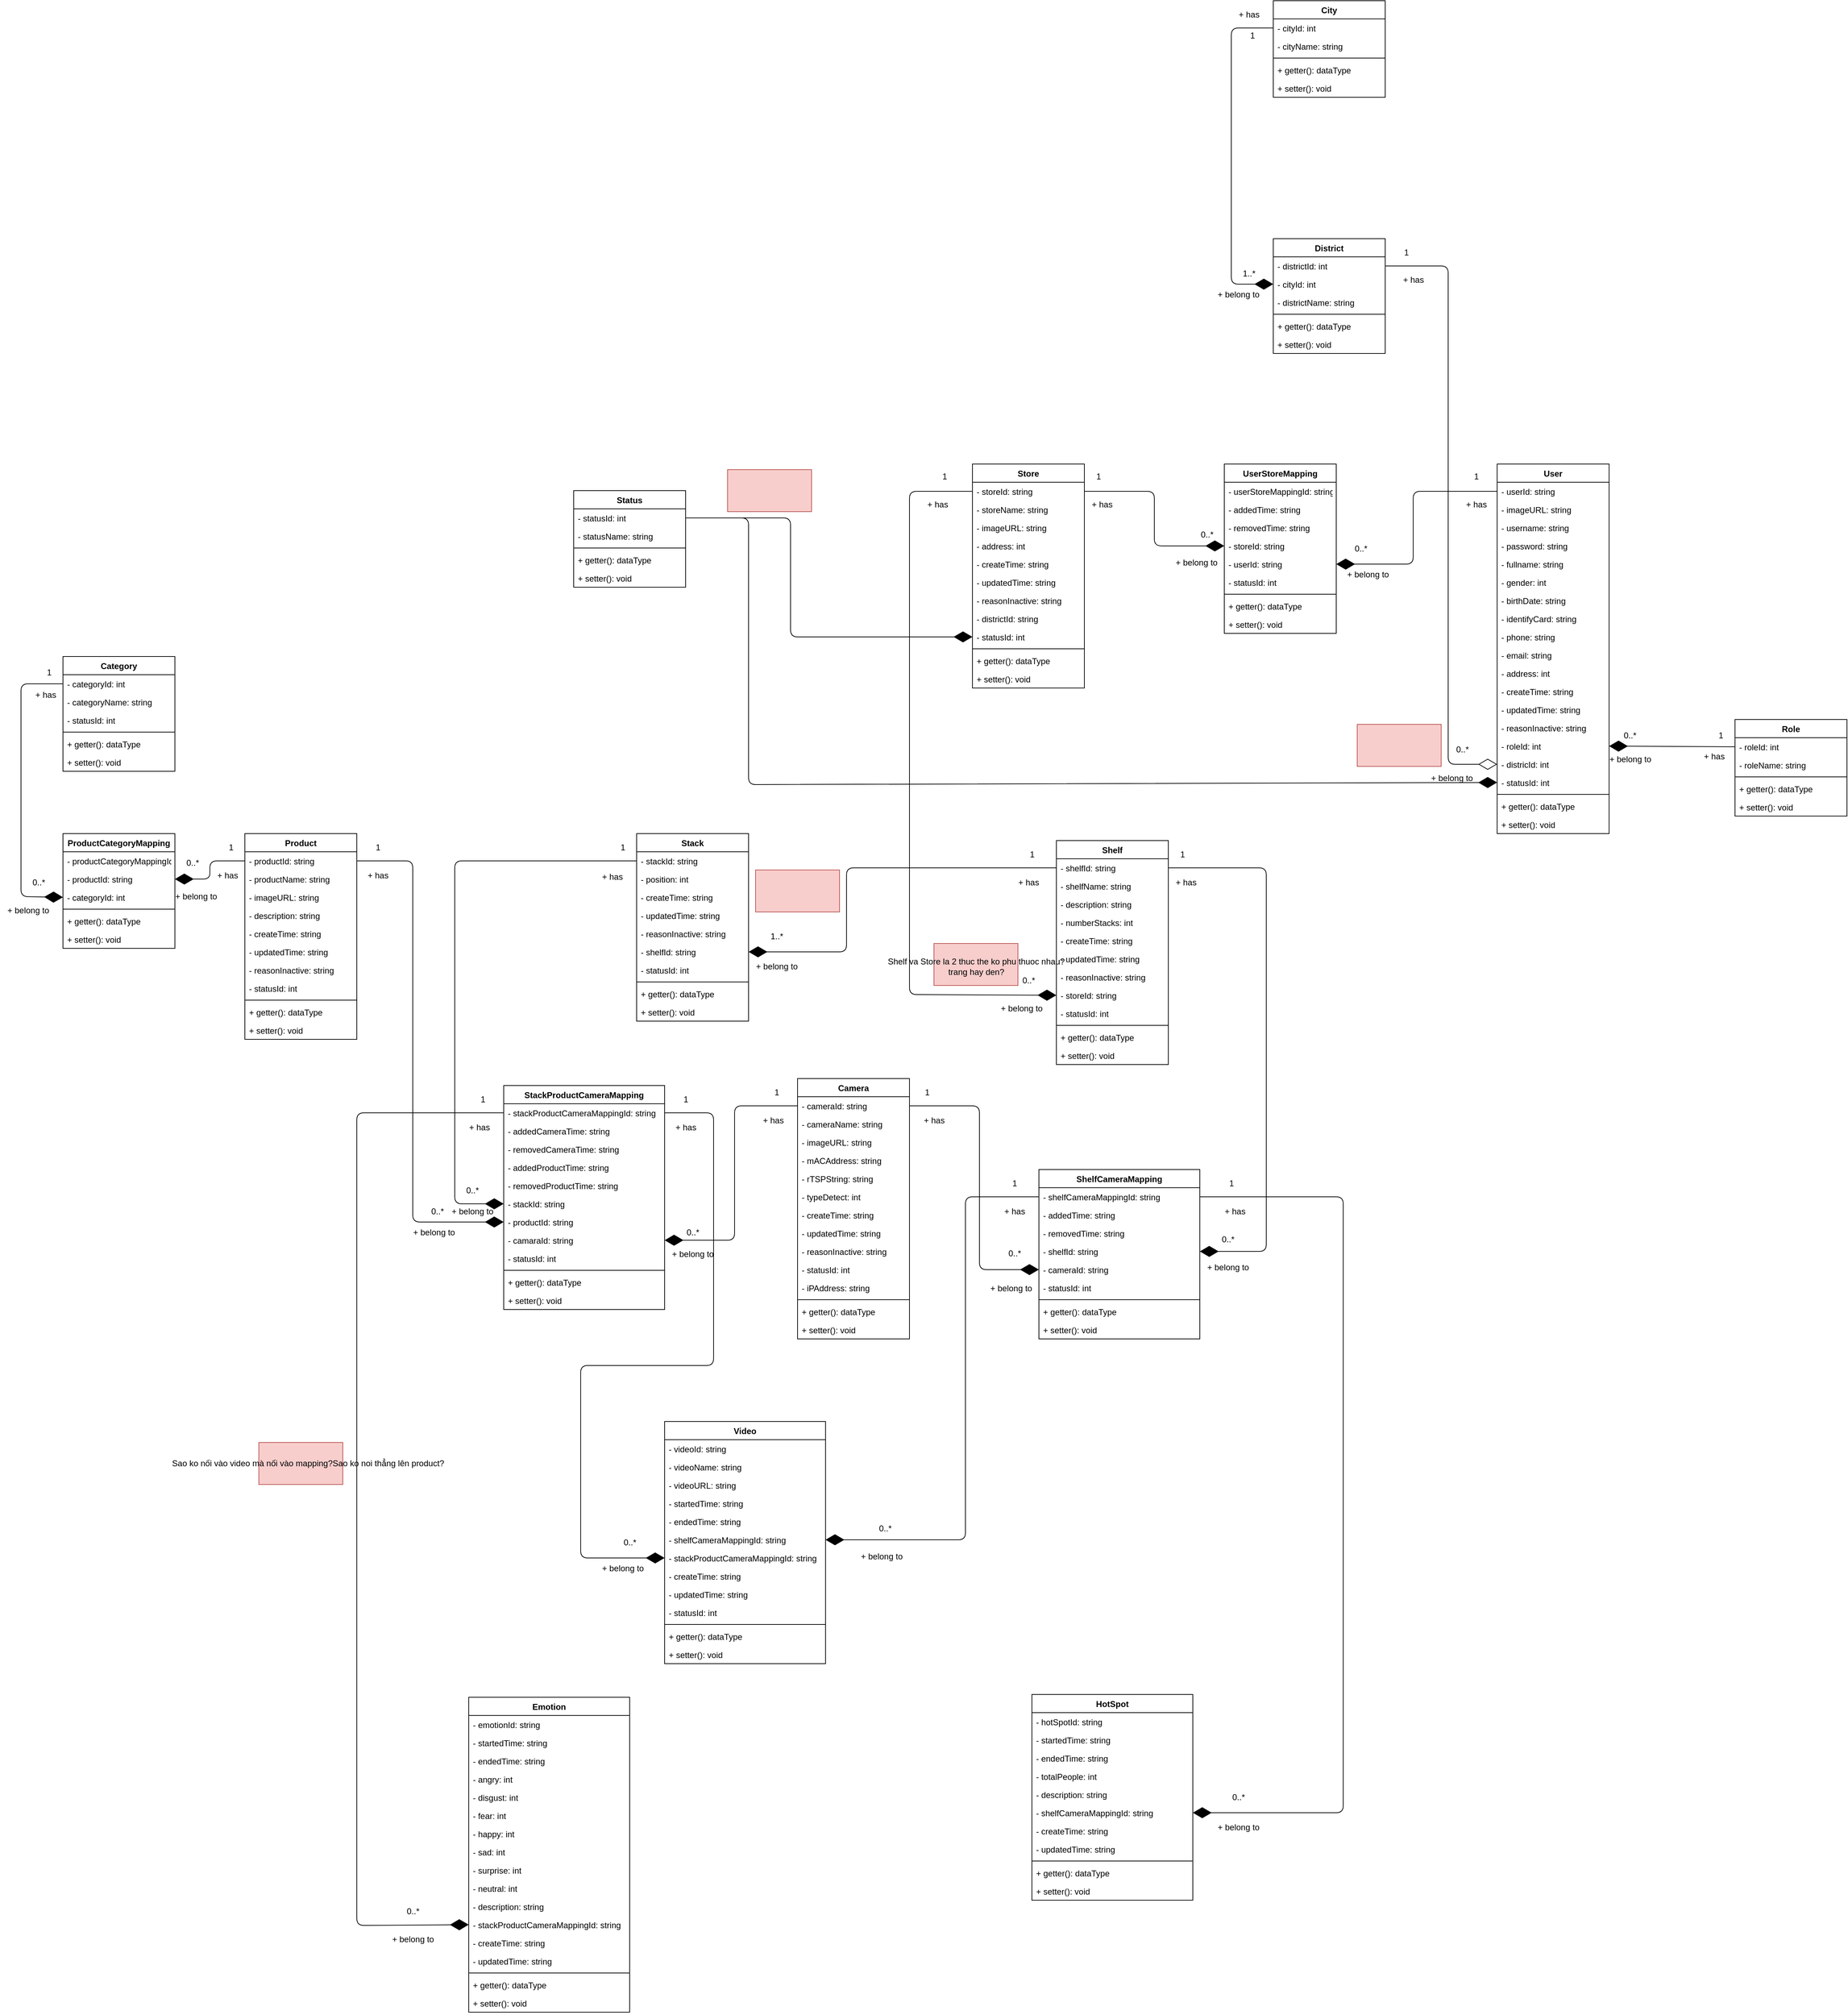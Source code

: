 <mxfile version="14.4.3" type="device" pages="2"><diagram id="0FnfxcnGnI5FQoeThS44" name="Page-1"><mxGraphModel dx="2926" dy="2791" grid="1" gridSize="10" guides="1" tooltips="1" connect="1" arrows="1" fold="1" page="1" pageScale="1" pageWidth="850" pageHeight="1100" math="0" shadow="0"><root><mxCell id="0"/><mxCell id="1" parent="0"/><mxCell id="Vm6kmDUh7Og_-gFQHLmE-1" value="Category" style="swimlane;fontStyle=1;align=center;verticalAlign=top;childLayout=stackLayout;horizontal=1;startSize=26;horizontalStack=0;resizeParent=1;resizeParentMax=0;resizeLast=0;collapsible=1;marginBottom=0;" parent="1" vertex="1"><mxGeometry x="160" y="177" width="160" height="164" as="geometry"/></mxCell><mxCell id="Vm6kmDUh7Og_-gFQHLmE-2" value="- categoryId: int" style="text;strokeColor=none;fillColor=none;align=left;verticalAlign=top;spacingLeft=4;spacingRight=4;overflow=hidden;rotatable=0;points=[[0,0.5],[1,0.5]];portConstraint=eastwest;" parent="Vm6kmDUh7Og_-gFQHLmE-1" vertex="1"><mxGeometry y="26" width="160" height="26" as="geometry"/></mxCell><mxCell id="Vm6kmDUh7Og_-gFQHLmE-5" value="- categoryName: string" style="text;strokeColor=none;fillColor=none;align=left;verticalAlign=top;spacingLeft=4;spacingRight=4;overflow=hidden;rotatable=0;points=[[0,0.5],[1,0.5]];portConstraint=eastwest;" parent="Vm6kmDUh7Og_-gFQHLmE-1" vertex="1"><mxGeometry y="52" width="160" height="26" as="geometry"/></mxCell><mxCell id="Vm6kmDUh7Og_-gFQHLmE-7" value="- statusId: int" style="text;strokeColor=none;fillColor=none;align=left;verticalAlign=top;spacingLeft=4;spacingRight=4;overflow=hidden;rotatable=0;points=[[0,0.5],[1,0.5]];portConstraint=eastwest;" parent="Vm6kmDUh7Og_-gFQHLmE-1" vertex="1"><mxGeometry y="78" width="160" height="26" as="geometry"/></mxCell><mxCell id="Vm6kmDUh7Og_-gFQHLmE-3" value="" style="line;strokeWidth=1;fillColor=none;align=left;verticalAlign=middle;spacingTop=-1;spacingLeft=3;spacingRight=3;rotatable=0;labelPosition=right;points=[];portConstraint=eastwest;" parent="Vm6kmDUh7Og_-gFQHLmE-1" vertex="1"><mxGeometry y="104" width="160" height="8" as="geometry"/></mxCell><mxCell id="Vm6kmDUh7Og_-gFQHLmE-8" value="+ getter(): dataType" style="text;strokeColor=none;fillColor=none;align=left;verticalAlign=top;spacingLeft=4;spacingRight=4;overflow=hidden;rotatable=0;points=[[0,0.5],[1,0.5]];portConstraint=eastwest;" parent="Vm6kmDUh7Og_-gFQHLmE-1" vertex="1"><mxGeometry y="112" width="160" height="26" as="geometry"/></mxCell><mxCell id="Vm6kmDUh7Og_-gFQHLmE-9" value="+ setter(): void" style="text;strokeColor=none;fillColor=none;align=left;verticalAlign=top;spacingLeft=4;spacingRight=4;overflow=hidden;rotatable=0;points=[[0,0.5],[1,0.5]];portConstraint=eastwest;" parent="Vm6kmDUh7Og_-gFQHLmE-1" vertex="1"><mxGeometry y="138" width="160" height="26" as="geometry"/></mxCell><mxCell id="Vm6kmDUh7Og_-gFQHLmE-10" value="Status" style="swimlane;fontStyle=1;align=center;verticalAlign=top;childLayout=stackLayout;horizontal=1;startSize=26;horizontalStack=0;resizeParent=1;resizeParentMax=0;resizeLast=0;collapsible=1;marginBottom=0;" parent="1" vertex="1"><mxGeometry x="890" y="-60" width="160" height="138" as="geometry"/></mxCell><mxCell id="Vm6kmDUh7Og_-gFQHLmE-13" value="- statusId: int" style="text;strokeColor=none;fillColor=none;align=left;verticalAlign=top;spacingLeft=4;spacingRight=4;overflow=hidden;rotatable=0;points=[[0,0.5],[1,0.5]];portConstraint=eastwest;" parent="Vm6kmDUh7Og_-gFQHLmE-10" vertex="1"><mxGeometry y="26" width="160" height="26" as="geometry"/></mxCell><mxCell id="Vm6kmDUh7Og_-gFQHLmE-12" value="- statusName: string" style="text;strokeColor=none;fillColor=none;align=left;verticalAlign=top;spacingLeft=4;spacingRight=4;overflow=hidden;rotatable=0;points=[[0,0.5],[1,0.5]];portConstraint=eastwest;" parent="Vm6kmDUh7Og_-gFQHLmE-10" vertex="1"><mxGeometry y="52" width="160" height="26" as="geometry"/></mxCell><mxCell id="Vm6kmDUh7Og_-gFQHLmE-14" value="" style="line;strokeWidth=1;fillColor=none;align=left;verticalAlign=middle;spacingTop=-1;spacingLeft=3;spacingRight=3;rotatable=0;labelPosition=right;points=[];portConstraint=eastwest;" parent="Vm6kmDUh7Og_-gFQHLmE-10" vertex="1"><mxGeometry y="78" width="160" height="8" as="geometry"/></mxCell><mxCell id="Vm6kmDUh7Og_-gFQHLmE-15" value="+ getter(): dataType" style="text;strokeColor=none;fillColor=none;align=left;verticalAlign=top;spacingLeft=4;spacingRight=4;overflow=hidden;rotatable=0;points=[[0,0.5],[1,0.5]];portConstraint=eastwest;" parent="Vm6kmDUh7Og_-gFQHLmE-10" vertex="1"><mxGeometry y="86" width="160" height="26" as="geometry"/></mxCell><mxCell id="Vm6kmDUh7Og_-gFQHLmE-16" value="+ setter(): void" style="text;strokeColor=none;fillColor=none;align=left;verticalAlign=top;spacingLeft=4;spacingRight=4;overflow=hidden;rotatable=0;points=[[0,0.5],[1,0.5]];portConstraint=eastwest;" parent="Vm6kmDUh7Og_-gFQHLmE-10" vertex="1"><mxGeometry y="112" width="160" height="26" as="geometry"/></mxCell><mxCell id="Vm6kmDUh7Og_-gFQHLmE-18" value="ProductCategoryMapping" style="swimlane;fontStyle=1;align=center;verticalAlign=top;childLayout=stackLayout;horizontal=1;startSize=26;horizontalStack=0;resizeParent=1;resizeParentMax=0;resizeLast=0;collapsible=1;marginBottom=0;" parent="1" vertex="1"><mxGeometry x="160" y="430" width="160" height="164" as="geometry"/></mxCell><mxCell id="Vm6kmDUh7Og_-gFQHLmE-19" value="- productCategoryMappingId: string" style="text;strokeColor=none;fillColor=none;align=left;verticalAlign=top;spacingLeft=4;spacingRight=4;overflow=hidden;rotatable=0;points=[[0,0.5],[1,0.5]];portConstraint=eastwest;" parent="Vm6kmDUh7Og_-gFQHLmE-18" vertex="1"><mxGeometry y="26" width="160" height="26" as="geometry"/></mxCell><mxCell id="Vm6kmDUh7Og_-gFQHLmE-20" value="- productId: string" style="text;strokeColor=none;fillColor=none;align=left;verticalAlign=top;spacingLeft=4;spacingRight=4;overflow=hidden;rotatable=0;points=[[0,0.5],[1,0.5]];portConstraint=eastwest;" parent="Vm6kmDUh7Og_-gFQHLmE-18" vertex="1"><mxGeometry y="52" width="160" height="26" as="geometry"/></mxCell><mxCell id="Vm6kmDUh7Og_-gFQHLmE-21" value="- categoryId: int" style="text;strokeColor=none;fillColor=none;align=left;verticalAlign=top;spacingLeft=4;spacingRight=4;overflow=hidden;rotatable=0;points=[[0,0.5],[1,0.5]];portConstraint=eastwest;" parent="Vm6kmDUh7Og_-gFQHLmE-18" vertex="1"><mxGeometry y="78" width="160" height="26" as="geometry"/></mxCell><mxCell id="Vm6kmDUh7Og_-gFQHLmE-22" value="" style="line;strokeWidth=1;fillColor=none;align=left;verticalAlign=middle;spacingTop=-1;spacingLeft=3;spacingRight=3;rotatable=0;labelPosition=right;points=[];portConstraint=eastwest;" parent="Vm6kmDUh7Og_-gFQHLmE-18" vertex="1"><mxGeometry y="104" width="160" height="8" as="geometry"/></mxCell><mxCell id="Vm6kmDUh7Og_-gFQHLmE-23" value="+ getter(): dataType" style="text;strokeColor=none;fillColor=none;align=left;verticalAlign=top;spacingLeft=4;spacingRight=4;overflow=hidden;rotatable=0;points=[[0,0.5],[1,0.5]];portConstraint=eastwest;" parent="Vm6kmDUh7Og_-gFQHLmE-18" vertex="1"><mxGeometry y="112" width="160" height="26" as="geometry"/></mxCell><mxCell id="Vm6kmDUh7Og_-gFQHLmE-24" value="+ setter(): void" style="text;strokeColor=none;fillColor=none;align=left;verticalAlign=top;spacingLeft=4;spacingRight=4;overflow=hidden;rotatable=0;points=[[0,0.5],[1,0.5]];portConstraint=eastwest;" parent="Vm6kmDUh7Og_-gFQHLmE-18" vertex="1"><mxGeometry y="138" width="160" height="26" as="geometry"/></mxCell><mxCell id="Vm6kmDUh7Og_-gFQHLmE-25" value="Product" style="swimlane;fontStyle=1;align=center;verticalAlign=top;childLayout=stackLayout;horizontal=1;startSize=26;horizontalStack=0;resizeParent=1;resizeParentMax=0;resizeLast=0;collapsible=1;marginBottom=0;" parent="1" vertex="1"><mxGeometry x="420" y="430" width="160" height="294" as="geometry"/></mxCell><mxCell id="Vm6kmDUh7Og_-gFQHLmE-27" value="- productId: string" style="text;strokeColor=none;fillColor=none;align=left;verticalAlign=top;spacingLeft=4;spacingRight=4;overflow=hidden;rotatable=0;points=[[0,0.5],[1,0.5]];portConstraint=eastwest;" parent="Vm6kmDUh7Og_-gFQHLmE-25" vertex="1"><mxGeometry y="26" width="160" height="26" as="geometry"/></mxCell><mxCell id="Vm6kmDUh7Og_-gFQHLmE-26" value="- productName: string" style="text;strokeColor=none;fillColor=none;align=left;verticalAlign=top;spacingLeft=4;spacingRight=4;overflow=hidden;rotatable=0;points=[[0,0.5],[1,0.5]];portConstraint=eastwest;" parent="Vm6kmDUh7Og_-gFQHLmE-25" vertex="1"><mxGeometry y="52" width="160" height="26" as="geometry"/></mxCell><mxCell id="Vm6kmDUh7Og_-gFQHLmE-28" value="- imageURL: string" style="text;strokeColor=none;fillColor=none;align=left;verticalAlign=top;spacingLeft=4;spacingRight=4;overflow=hidden;rotatable=0;points=[[0,0.5],[1,0.5]];portConstraint=eastwest;" parent="Vm6kmDUh7Og_-gFQHLmE-25" vertex="1"><mxGeometry y="78" width="160" height="26" as="geometry"/></mxCell><mxCell id="Vm6kmDUh7Og_-gFQHLmE-32" value="- description: string" style="text;strokeColor=none;fillColor=none;align=left;verticalAlign=top;spacingLeft=4;spacingRight=4;overflow=hidden;rotatable=0;points=[[0,0.5],[1,0.5]];portConstraint=eastwest;" parent="Vm6kmDUh7Og_-gFQHLmE-25" vertex="1"><mxGeometry y="104" width="160" height="26" as="geometry"/></mxCell><mxCell id="Vm6kmDUh7Og_-gFQHLmE-33" value="- createTime: string" style="text;strokeColor=none;fillColor=none;align=left;verticalAlign=top;spacingLeft=4;spacingRight=4;overflow=hidden;rotatable=0;points=[[0,0.5],[1,0.5]];portConstraint=eastwest;" parent="Vm6kmDUh7Og_-gFQHLmE-25" vertex="1"><mxGeometry y="130" width="160" height="26" as="geometry"/></mxCell><mxCell id="Vm6kmDUh7Og_-gFQHLmE-34" value="- updatedTime: string" style="text;strokeColor=none;fillColor=none;align=left;verticalAlign=top;spacingLeft=4;spacingRight=4;overflow=hidden;rotatable=0;points=[[0,0.5],[1,0.5]];portConstraint=eastwest;" parent="Vm6kmDUh7Og_-gFQHLmE-25" vertex="1"><mxGeometry y="156" width="160" height="26" as="geometry"/></mxCell><mxCell id="Vm6kmDUh7Og_-gFQHLmE-35" value="- reasonInactive: string" style="text;strokeColor=none;fillColor=none;align=left;verticalAlign=top;spacingLeft=4;spacingRight=4;overflow=hidden;rotatable=0;points=[[0,0.5],[1,0.5]];portConstraint=eastwest;" parent="Vm6kmDUh7Og_-gFQHLmE-25" vertex="1"><mxGeometry y="182" width="160" height="26" as="geometry"/></mxCell><mxCell id="Vm6kmDUh7Og_-gFQHLmE-36" value="- statusId: int" style="text;strokeColor=none;fillColor=none;align=left;verticalAlign=top;spacingLeft=4;spacingRight=4;overflow=hidden;rotatable=0;points=[[0,0.5],[1,0.5]];portConstraint=eastwest;" parent="Vm6kmDUh7Og_-gFQHLmE-25" vertex="1"><mxGeometry y="208" width="160" height="26" as="geometry"/></mxCell><mxCell id="Vm6kmDUh7Og_-gFQHLmE-29" value="" style="line;strokeWidth=1;fillColor=none;align=left;verticalAlign=middle;spacingTop=-1;spacingLeft=3;spacingRight=3;rotatable=0;labelPosition=right;points=[];portConstraint=eastwest;" parent="Vm6kmDUh7Og_-gFQHLmE-25" vertex="1"><mxGeometry y="234" width="160" height="8" as="geometry"/></mxCell><mxCell id="Vm6kmDUh7Og_-gFQHLmE-30" value="+ getter(): dataType" style="text;strokeColor=none;fillColor=none;align=left;verticalAlign=top;spacingLeft=4;spacingRight=4;overflow=hidden;rotatable=0;points=[[0,0.5],[1,0.5]];portConstraint=eastwest;" parent="Vm6kmDUh7Og_-gFQHLmE-25" vertex="1"><mxGeometry y="242" width="160" height="26" as="geometry"/></mxCell><mxCell id="Vm6kmDUh7Og_-gFQHLmE-31" value="+ setter(): void" style="text;strokeColor=none;fillColor=none;align=left;verticalAlign=top;spacingLeft=4;spacingRight=4;overflow=hidden;rotatable=0;points=[[0,0.5],[1,0.5]];portConstraint=eastwest;" parent="Vm6kmDUh7Og_-gFQHLmE-25" vertex="1"><mxGeometry y="268" width="160" height="26" as="geometry"/></mxCell><mxCell id="Vm6kmDUh7Og_-gFQHLmE-37" value="StackProductCameraMapping" style="swimlane;fontStyle=1;align=center;verticalAlign=top;childLayout=stackLayout;horizontal=1;startSize=26;horizontalStack=0;resizeParent=1;resizeParentMax=0;resizeLast=0;collapsible=1;marginBottom=0;" parent="1" vertex="1"><mxGeometry x="790" y="790" width="230" height="320" as="geometry"/></mxCell><mxCell id="Vm6kmDUh7Og_-gFQHLmE-49" value="- stackProductCameraMappingId: string" style="text;strokeColor=none;fillColor=none;align=left;verticalAlign=top;spacingLeft=4;spacingRight=4;overflow=hidden;rotatable=0;points=[[0,0.5],[1,0.5]];portConstraint=eastwest;" parent="Vm6kmDUh7Og_-gFQHLmE-37" vertex="1"><mxGeometry y="26" width="230" height="26" as="geometry"/></mxCell><mxCell id="Vm6kmDUh7Og_-gFQHLmE-50" value="- addedCameraTime: string" style="text;strokeColor=none;fillColor=none;align=left;verticalAlign=top;spacingLeft=4;spacingRight=4;overflow=hidden;rotatable=0;points=[[0,0.5],[1,0.5]];portConstraint=eastwest;" parent="Vm6kmDUh7Og_-gFQHLmE-37" vertex="1"><mxGeometry y="52" width="230" height="26" as="geometry"/></mxCell><mxCell id="Vm6kmDUh7Og_-gFQHLmE-51" value="- removedCameraTime: string" style="text;strokeColor=none;fillColor=none;align=left;verticalAlign=top;spacingLeft=4;spacingRight=4;overflow=hidden;rotatable=0;points=[[0,0.5],[1,0.5]];portConstraint=eastwest;" parent="Vm6kmDUh7Og_-gFQHLmE-37" vertex="1"><mxGeometry y="78" width="230" height="26" as="geometry"/></mxCell><mxCell id="Vm6kmDUh7Og_-gFQHLmE-38" value="- addedProductTime: string" style="text;strokeColor=none;fillColor=none;align=left;verticalAlign=top;spacingLeft=4;spacingRight=4;overflow=hidden;rotatable=0;points=[[0,0.5],[1,0.5]];portConstraint=eastwest;" parent="Vm6kmDUh7Og_-gFQHLmE-37" vertex="1"><mxGeometry y="104" width="230" height="26" as="geometry"/></mxCell><mxCell id="Vm6kmDUh7Og_-gFQHLmE-39" value="- removedProductTime: string" style="text;strokeColor=none;fillColor=none;align=left;verticalAlign=top;spacingLeft=4;spacingRight=4;overflow=hidden;rotatable=0;points=[[0,0.5],[1,0.5]];portConstraint=eastwest;" parent="Vm6kmDUh7Og_-gFQHLmE-37" vertex="1"><mxGeometry y="130" width="230" height="26" as="geometry"/></mxCell><mxCell id="Vm6kmDUh7Og_-gFQHLmE-40" value="- stackId: string" style="text;strokeColor=none;fillColor=none;align=left;verticalAlign=top;spacingLeft=4;spacingRight=4;overflow=hidden;rotatable=0;points=[[0,0.5],[1,0.5]];portConstraint=eastwest;" parent="Vm6kmDUh7Og_-gFQHLmE-37" vertex="1"><mxGeometry y="156" width="230" height="26" as="geometry"/></mxCell><mxCell id="Vm6kmDUh7Og_-gFQHLmE-41" value="- productId: string" style="text;strokeColor=none;fillColor=none;align=left;verticalAlign=top;spacingLeft=4;spacingRight=4;overflow=hidden;rotatable=0;points=[[0,0.5],[1,0.5]];portConstraint=eastwest;" parent="Vm6kmDUh7Og_-gFQHLmE-37" vertex="1"><mxGeometry y="182" width="230" height="26" as="geometry"/></mxCell><mxCell id="Vm6kmDUh7Og_-gFQHLmE-42" value="- camaraId: string" style="text;strokeColor=none;fillColor=none;align=left;verticalAlign=top;spacingLeft=4;spacingRight=4;overflow=hidden;rotatable=0;points=[[0,0.5],[1,0.5]];portConstraint=eastwest;" parent="Vm6kmDUh7Og_-gFQHLmE-37" vertex="1"><mxGeometry y="208" width="230" height="26" as="geometry"/></mxCell><mxCell id="Vm6kmDUh7Og_-gFQHLmE-45" value="- statusId: int" style="text;strokeColor=none;fillColor=none;align=left;verticalAlign=top;spacingLeft=4;spacingRight=4;overflow=hidden;rotatable=0;points=[[0,0.5],[1,0.5]];portConstraint=eastwest;" parent="Vm6kmDUh7Og_-gFQHLmE-37" vertex="1"><mxGeometry y="234" width="230" height="26" as="geometry"/></mxCell><mxCell id="Vm6kmDUh7Og_-gFQHLmE-46" value="" style="line;strokeWidth=1;fillColor=none;align=left;verticalAlign=middle;spacingTop=-1;spacingLeft=3;spacingRight=3;rotatable=0;labelPosition=right;points=[];portConstraint=eastwest;" parent="Vm6kmDUh7Og_-gFQHLmE-37" vertex="1"><mxGeometry y="260" width="230" height="8" as="geometry"/></mxCell><mxCell id="Vm6kmDUh7Og_-gFQHLmE-47" value="+ getter(): dataType" style="text;strokeColor=none;fillColor=none;align=left;verticalAlign=top;spacingLeft=4;spacingRight=4;overflow=hidden;rotatable=0;points=[[0,0.5],[1,0.5]];portConstraint=eastwest;" parent="Vm6kmDUh7Og_-gFQHLmE-37" vertex="1"><mxGeometry y="268" width="230" height="26" as="geometry"/></mxCell><mxCell id="Vm6kmDUh7Og_-gFQHLmE-48" value="+ setter(): void" style="text;strokeColor=none;fillColor=none;align=left;verticalAlign=top;spacingLeft=4;spacingRight=4;overflow=hidden;rotatable=0;points=[[0,0.5],[1,0.5]];portConstraint=eastwest;" parent="Vm6kmDUh7Og_-gFQHLmE-37" vertex="1"><mxGeometry y="294" width="230" height="26" as="geometry"/></mxCell><mxCell id="Vm6kmDUh7Og_-gFQHLmE-52" value="Stack" style="swimlane;fontStyle=1;align=center;verticalAlign=top;childLayout=stackLayout;horizontal=1;startSize=26;horizontalStack=0;resizeParent=1;resizeParentMax=0;resizeLast=0;collapsible=1;marginBottom=0;" parent="1" vertex="1"><mxGeometry x="980" y="430" width="160" height="268" as="geometry"/></mxCell><mxCell id="Vm6kmDUh7Og_-gFQHLmE-53" value="- stackId: string" style="text;strokeColor=none;fillColor=none;align=left;verticalAlign=top;spacingLeft=4;spacingRight=4;overflow=hidden;rotatable=0;points=[[0,0.5],[1,0.5]];portConstraint=eastwest;" parent="Vm6kmDUh7Og_-gFQHLmE-52" vertex="1"><mxGeometry y="26" width="160" height="26" as="geometry"/></mxCell><mxCell id="Vm6kmDUh7Og_-gFQHLmE-54" value="- position: int" style="text;strokeColor=none;fillColor=none;align=left;verticalAlign=top;spacingLeft=4;spacingRight=4;overflow=hidden;rotatable=0;points=[[0,0.5],[1,0.5]];portConstraint=eastwest;" parent="Vm6kmDUh7Og_-gFQHLmE-52" vertex="1"><mxGeometry y="52" width="160" height="26" as="geometry"/></mxCell><mxCell id="Vm6kmDUh7Og_-gFQHLmE-57" value="- createTime: string" style="text;strokeColor=none;fillColor=none;align=left;verticalAlign=top;spacingLeft=4;spacingRight=4;overflow=hidden;rotatable=0;points=[[0,0.5],[1,0.5]];portConstraint=eastwest;" parent="Vm6kmDUh7Og_-gFQHLmE-52" vertex="1"><mxGeometry y="78" width="160" height="26" as="geometry"/></mxCell><mxCell id="Vm6kmDUh7Og_-gFQHLmE-58" value="- updatedTime: string" style="text;strokeColor=none;fillColor=none;align=left;verticalAlign=top;spacingLeft=4;spacingRight=4;overflow=hidden;rotatable=0;points=[[0,0.5],[1,0.5]];portConstraint=eastwest;" parent="Vm6kmDUh7Og_-gFQHLmE-52" vertex="1"><mxGeometry y="104" width="160" height="26" as="geometry"/></mxCell><mxCell id="Vm6kmDUh7Og_-gFQHLmE-59" value="- reasonInactive: string" style="text;strokeColor=none;fillColor=none;align=left;verticalAlign=top;spacingLeft=4;spacingRight=4;overflow=hidden;rotatable=0;points=[[0,0.5],[1,0.5]];portConstraint=eastwest;" parent="Vm6kmDUh7Og_-gFQHLmE-52" vertex="1"><mxGeometry y="130" width="160" height="26" as="geometry"/></mxCell><mxCell id="Vm6kmDUh7Og_-gFQHLmE-64" value="- shelfId: string" style="text;strokeColor=none;fillColor=none;align=left;verticalAlign=top;spacingLeft=4;spacingRight=4;overflow=hidden;rotatable=0;points=[[0,0.5],[1,0.5]];portConstraint=eastwest;" parent="Vm6kmDUh7Og_-gFQHLmE-52" vertex="1"><mxGeometry y="156" width="160" height="26" as="geometry"/></mxCell><mxCell id="Vm6kmDUh7Og_-gFQHLmE-60" value="- statusId: int" style="text;strokeColor=none;fillColor=none;align=left;verticalAlign=top;spacingLeft=4;spacingRight=4;overflow=hidden;rotatable=0;points=[[0,0.5],[1,0.5]];portConstraint=eastwest;" parent="Vm6kmDUh7Og_-gFQHLmE-52" vertex="1"><mxGeometry y="182" width="160" height="26" as="geometry"/></mxCell><mxCell id="Vm6kmDUh7Og_-gFQHLmE-61" value="" style="line;strokeWidth=1;fillColor=none;align=left;verticalAlign=middle;spacingTop=-1;spacingLeft=3;spacingRight=3;rotatable=0;labelPosition=right;points=[];portConstraint=eastwest;" parent="Vm6kmDUh7Og_-gFQHLmE-52" vertex="1"><mxGeometry y="208" width="160" height="8" as="geometry"/></mxCell><mxCell id="Vm6kmDUh7Og_-gFQHLmE-62" value="+ getter(): dataType" style="text;strokeColor=none;fillColor=none;align=left;verticalAlign=top;spacingLeft=4;spacingRight=4;overflow=hidden;rotatable=0;points=[[0,0.5],[1,0.5]];portConstraint=eastwest;" parent="Vm6kmDUh7Og_-gFQHLmE-52" vertex="1"><mxGeometry y="216" width="160" height="26" as="geometry"/></mxCell><mxCell id="Vm6kmDUh7Og_-gFQHLmE-63" value="+ setter(): void" style="text;strokeColor=none;fillColor=none;align=left;verticalAlign=top;spacingLeft=4;spacingRight=4;overflow=hidden;rotatable=0;points=[[0,0.5],[1,0.5]];portConstraint=eastwest;" parent="Vm6kmDUh7Og_-gFQHLmE-52" vertex="1"><mxGeometry y="242" width="160" height="26" as="geometry"/></mxCell><mxCell id="Vm6kmDUh7Og_-gFQHLmE-65" value="Camera" style="swimlane;fontStyle=1;align=center;verticalAlign=top;childLayout=stackLayout;horizontal=1;startSize=26;horizontalStack=0;resizeParent=1;resizeParentMax=0;resizeLast=0;collapsible=1;marginBottom=0;" parent="1" vertex="1"><mxGeometry x="1210" y="780" width="160" height="372" as="geometry"/></mxCell><mxCell id="Vm6kmDUh7Og_-gFQHLmE-66" value="- cameraId: string" style="text;strokeColor=none;fillColor=none;align=left;verticalAlign=top;spacingLeft=4;spacingRight=4;overflow=hidden;rotatable=0;points=[[0,0.5],[1,0.5]];portConstraint=eastwest;" parent="Vm6kmDUh7Og_-gFQHLmE-65" vertex="1"><mxGeometry y="26" width="160" height="26" as="geometry"/></mxCell><mxCell id="Vm6kmDUh7Og_-gFQHLmE-76" value="- cameraName: string" style="text;strokeColor=none;fillColor=none;align=left;verticalAlign=top;spacingLeft=4;spacingRight=4;overflow=hidden;rotatable=0;points=[[0,0.5],[1,0.5]];portConstraint=eastwest;" parent="Vm6kmDUh7Og_-gFQHLmE-65" vertex="1"><mxGeometry y="52" width="160" height="26" as="geometry"/></mxCell><mxCell id="Vm6kmDUh7Og_-gFQHLmE-67" value="- imageURL: string" style="text;strokeColor=none;fillColor=none;align=left;verticalAlign=top;spacingLeft=4;spacingRight=4;overflow=hidden;rotatable=0;points=[[0,0.5],[1,0.5]];portConstraint=eastwest;" parent="Vm6kmDUh7Og_-gFQHLmE-65" vertex="1"><mxGeometry y="78" width="160" height="26" as="geometry"/></mxCell><mxCell id="Vm6kmDUh7Og_-gFQHLmE-77" value="- mACAddress: string" style="text;strokeColor=none;fillColor=none;align=left;verticalAlign=top;spacingLeft=4;spacingRight=4;overflow=hidden;rotatable=0;points=[[0,0.5],[1,0.5]];portConstraint=eastwest;" parent="Vm6kmDUh7Og_-gFQHLmE-65" vertex="1"><mxGeometry y="104" width="160" height="26" as="geometry"/></mxCell><mxCell id="Vm6kmDUh7Og_-gFQHLmE-78" value="- rTSPString: string" style="text;strokeColor=none;fillColor=none;align=left;verticalAlign=top;spacingLeft=4;spacingRight=4;overflow=hidden;rotatable=0;points=[[0,0.5],[1,0.5]];portConstraint=eastwest;" parent="Vm6kmDUh7Og_-gFQHLmE-65" vertex="1"><mxGeometry y="130" width="160" height="26" as="geometry"/></mxCell><mxCell id="Vm6kmDUh7Og_-gFQHLmE-79" value="- typeDetect: int" style="text;strokeColor=none;fillColor=none;align=left;verticalAlign=top;spacingLeft=4;spacingRight=4;overflow=hidden;rotatable=0;points=[[0,0.5],[1,0.5]];portConstraint=eastwest;" parent="Vm6kmDUh7Og_-gFQHLmE-65" vertex="1"><mxGeometry y="156" width="160" height="26" as="geometry"/></mxCell><mxCell id="Vm6kmDUh7Og_-gFQHLmE-68" value="- createTime: string" style="text;strokeColor=none;fillColor=none;align=left;verticalAlign=top;spacingLeft=4;spacingRight=4;overflow=hidden;rotatable=0;points=[[0,0.5],[1,0.5]];portConstraint=eastwest;" parent="Vm6kmDUh7Og_-gFQHLmE-65" vertex="1"><mxGeometry y="182" width="160" height="26" as="geometry"/></mxCell><mxCell id="Vm6kmDUh7Og_-gFQHLmE-69" value="- updatedTime: string" style="text;strokeColor=none;fillColor=none;align=left;verticalAlign=top;spacingLeft=4;spacingRight=4;overflow=hidden;rotatable=0;points=[[0,0.5],[1,0.5]];portConstraint=eastwest;" parent="Vm6kmDUh7Og_-gFQHLmE-65" vertex="1"><mxGeometry y="208" width="160" height="26" as="geometry"/></mxCell><mxCell id="Vm6kmDUh7Og_-gFQHLmE-70" value="- reasonInactive: string" style="text;strokeColor=none;fillColor=none;align=left;verticalAlign=top;spacingLeft=4;spacingRight=4;overflow=hidden;rotatable=0;points=[[0,0.5],[1,0.5]];portConstraint=eastwest;" parent="Vm6kmDUh7Og_-gFQHLmE-65" vertex="1"><mxGeometry y="234" width="160" height="26" as="geometry"/></mxCell><mxCell id="Vm6kmDUh7Og_-gFQHLmE-72" value="- statusId: int" style="text;strokeColor=none;fillColor=none;align=left;verticalAlign=top;spacingLeft=4;spacingRight=4;overflow=hidden;rotatable=0;points=[[0,0.5],[1,0.5]];portConstraint=eastwest;" parent="Vm6kmDUh7Og_-gFQHLmE-65" vertex="1"><mxGeometry y="260" width="160" height="26" as="geometry"/></mxCell><mxCell id="Vm6kmDUh7Og_-gFQHLmE-71" value="- iPAddress: string" style="text;strokeColor=none;fillColor=none;align=left;verticalAlign=top;spacingLeft=4;spacingRight=4;overflow=hidden;rotatable=0;points=[[0,0.5],[1,0.5]];portConstraint=eastwest;" parent="Vm6kmDUh7Og_-gFQHLmE-65" vertex="1"><mxGeometry y="286" width="160" height="26" as="geometry"/></mxCell><mxCell id="Vm6kmDUh7Og_-gFQHLmE-73" value="" style="line;strokeWidth=1;fillColor=none;align=left;verticalAlign=middle;spacingTop=-1;spacingLeft=3;spacingRight=3;rotatable=0;labelPosition=right;points=[];portConstraint=eastwest;" parent="Vm6kmDUh7Og_-gFQHLmE-65" vertex="1"><mxGeometry y="312" width="160" height="8" as="geometry"/></mxCell><mxCell id="Vm6kmDUh7Og_-gFQHLmE-74" value="+ getter(): dataType" style="text;strokeColor=none;fillColor=none;align=left;verticalAlign=top;spacingLeft=4;spacingRight=4;overflow=hidden;rotatable=0;points=[[0,0.5],[1,0.5]];portConstraint=eastwest;" parent="Vm6kmDUh7Og_-gFQHLmE-65" vertex="1"><mxGeometry y="320" width="160" height="26" as="geometry"/></mxCell><mxCell id="Vm6kmDUh7Og_-gFQHLmE-75" value="+ setter(): void" style="text;strokeColor=none;fillColor=none;align=left;verticalAlign=top;spacingLeft=4;spacingRight=4;overflow=hidden;rotatable=0;points=[[0,0.5],[1,0.5]];portConstraint=eastwest;" parent="Vm6kmDUh7Og_-gFQHLmE-65" vertex="1"><mxGeometry y="346" width="160" height="26" as="geometry"/></mxCell><mxCell id="Vm6kmDUh7Og_-gFQHLmE-80" value="Video" style="swimlane;fontStyle=1;align=center;verticalAlign=top;childLayout=stackLayout;horizontal=1;startSize=26;horizontalStack=0;resizeParent=1;resizeParentMax=0;resizeLast=0;collapsible=1;marginBottom=0;" parent="1" vertex="1"><mxGeometry x="1020" y="1270" width="230" height="346" as="geometry"/></mxCell><mxCell id="Vm6kmDUh7Og_-gFQHLmE-81" value="- videoId: string" style="text;strokeColor=none;fillColor=none;align=left;verticalAlign=top;spacingLeft=4;spacingRight=4;overflow=hidden;rotatable=0;points=[[0,0.5],[1,0.5]];portConstraint=eastwest;" parent="Vm6kmDUh7Og_-gFQHLmE-80" vertex="1"><mxGeometry y="26" width="230" height="26" as="geometry"/></mxCell><mxCell id="Vm6kmDUh7Og_-gFQHLmE-82" value="- videoName: string" style="text;strokeColor=none;fillColor=none;align=left;verticalAlign=top;spacingLeft=4;spacingRight=4;overflow=hidden;rotatable=0;points=[[0,0.5],[1,0.5]];portConstraint=eastwest;" parent="Vm6kmDUh7Og_-gFQHLmE-80" vertex="1"><mxGeometry y="52" width="230" height="26" as="geometry"/></mxCell><mxCell id="Vm6kmDUh7Og_-gFQHLmE-83" value="- videoURL: string" style="text;strokeColor=none;fillColor=none;align=left;verticalAlign=top;spacingLeft=4;spacingRight=4;overflow=hidden;rotatable=0;points=[[0,0.5],[1,0.5]];portConstraint=eastwest;" parent="Vm6kmDUh7Og_-gFQHLmE-80" vertex="1"><mxGeometry y="78" width="230" height="26" as="geometry"/></mxCell><mxCell id="Vm6kmDUh7Og_-gFQHLmE-95" value="- startedTime: string" style="text;strokeColor=none;fillColor=none;align=left;verticalAlign=top;spacingLeft=4;spacingRight=4;overflow=hidden;rotatable=0;points=[[0,0.5],[1,0.5]];portConstraint=eastwest;" parent="Vm6kmDUh7Og_-gFQHLmE-80" vertex="1"><mxGeometry y="104" width="230" height="26" as="geometry"/></mxCell><mxCell id="Vm6kmDUh7Og_-gFQHLmE-96" value="- endedTime: string" style="text;strokeColor=none;fillColor=none;align=left;verticalAlign=top;spacingLeft=4;spacingRight=4;overflow=hidden;rotatable=0;points=[[0,0.5],[1,0.5]];portConstraint=eastwest;" parent="Vm6kmDUh7Og_-gFQHLmE-80" vertex="1"><mxGeometry y="130" width="230" height="26" as="geometry"/></mxCell><mxCell id="Vm6kmDUh7Og_-gFQHLmE-97" value="- shelfCameraMappingId: string" style="text;strokeColor=none;fillColor=none;align=left;verticalAlign=top;spacingLeft=4;spacingRight=4;overflow=hidden;rotatable=0;points=[[0,0.5],[1,0.5]];portConstraint=eastwest;" parent="Vm6kmDUh7Og_-gFQHLmE-80" vertex="1"><mxGeometry y="156" width="230" height="26" as="geometry"/></mxCell><mxCell id="Vm6kmDUh7Og_-gFQHLmE-98" value="- stackProductCameraMappingId: string" style="text;strokeColor=none;fillColor=none;align=left;verticalAlign=top;spacingLeft=4;spacingRight=4;overflow=hidden;rotatable=0;points=[[0,0.5],[1,0.5]];portConstraint=eastwest;" parent="Vm6kmDUh7Og_-gFQHLmE-80" vertex="1"><mxGeometry y="182" width="230" height="26" as="geometry"/></mxCell><mxCell id="Vm6kmDUh7Og_-gFQHLmE-87" value="- createTime: string" style="text;strokeColor=none;fillColor=none;align=left;verticalAlign=top;spacingLeft=4;spacingRight=4;overflow=hidden;rotatable=0;points=[[0,0.5],[1,0.5]];portConstraint=eastwest;" parent="Vm6kmDUh7Og_-gFQHLmE-80" vertex="1"><mxGeometry y="208" width="230" height="26" as="geometry"/></mxCell><mxCell id="Vm6kmDUh7Og_-gFQHLmE-88" value="- updatedTime: string" style="text;strokeColor=none;fillColor=none;align=left;verticalAlign=top;spacingLeft=4;spacingRight=4;overflow=hidden;rotatable=0;points=[[0,0.5],[1,0.5]];portConstraint=eastwest;" parent="Vm6kmDUh7Og_-gFQHLmE-80" vertex="1"><mxGeometry y="234" width="230" height="26" as="geometry"/></mxCell><mxCell id="Vm6kmDUh7Og_-gFQHLmE-90" value="- statusId: int" style="text;strokeColor=none;fillColor=none;align=left;verticalAlign=top;spacingLeft=4;spacingRight=4;overflow=hidden;rotatable=0;points=[[0,0.5],[1,0.5]];portConstraint=eastwest;" parent="Vm6kmDUh7Og_-gFQHLmE-80" vertex="1"><mxGeometry y="260" width="230" height="26" as="geometry"/></mxCell><mxCell id="Vm6kmDUh7Og_-gFQHLmE-92" value="" style="line;strokeWidth=1;fillColor=none;align=left;verticalAlign=middle;spacingTop=-1;spacingLeft=3;spacingRight=3;rotatable=0;labelPosition=right;points=[];portConstraint=eastwest;" parent="Vm6kmDUh7Og_-gFQHLmE-80" vertex="1"><mxGeometry y="286" width="230" height="8" as="geometry"/></mxCell><mxCell id="Vm6kmDUh7Og_-gFQHLmE-93" value="+ getter(): dataType" style="text;strokeColor=none;fillColor=none;align=left;verticalAlign=top;spacingLeft=4;spacingRight=4;overflow=hidden;rotatable=0;points=[[0,0.5],[1,0.5]];portConstraint=eastwest;" parent="Vm6kmDUh7Og_-gFQHLmE-80" vertex="1"><mxGeometry y="294" width="230" height="26" as="geometry"/></mxCell><mxCell id="Vm6kmDUh7Og_-gFQHLmE-94" value="+ setter(): void" style="text;strokeColor=none;fillColor=none;align=left;verticalAlign=top;spacingLeft=4;spacingRight=4;overflow=hidden;rotatable=0;points=[[0,0.5],[1,0.5]];portConstraint=eastwest;" parent="Vm6kmDUh7Og_-gFQHLmE-80" vertex="1"><mxGeometry y="320" width="230" height="26" as="geometry"/></mxCell><mxCell id="Vm6kmDUh7Og_-gFQHLmE-99" value="ShelfCameraMapping" style="swimlane;fontStyle=1;align=center;verticalAlign=top;childLayout=stackLayout;horizontal=1;startSize=26;horizontalStack=0;resizeParent=1;resizeParentMax=0;resizeLast=0;collapsible=1;marginBottom=0;" parent="1" vertex="1"><mxGeometry x="1555" y="910" width="230" height="242" as="geometry"/></mxCell><mxCell id="Vm6kmDUh7Og_-gFQHLmE-100" value="- shelfCameraMappingId: string" style="text;strokeColor=none;fillColor=none;align=left;verticalAlign=top;spacingLeft=4;spacingRight=4;overflow=hidden;rotatable=0;points=[[0,0.5],[1,0.5]];portConstraint=eastwest;" parent="Vm6kmDUh7Og_-gFQHLmE-99" vertex="1"><mxGeometry y="26" width="230" height="26" as="geometry"/></mxCell><mxCell id="Vm6kmDUh7Og_-gFQHLmE-101" value="- addedTime: string" style="text;strokeColor=none;fillColor=none;align=left;verticalAlign=top;spacingLeft=4;spacingRight=4;overflow=hidden;rotatable=0;points=[[0,0.5],[1,0.5]];portConstraint=eastwest;" parent="Vm6kmDUh7Og_-gFQHLmE-99" vertex="1"><mxGeometry y="52" width="230" height="26" as="geometry"/></mxCell><mxCell id="Vm6kmDUh7Og_-gFQHLmE-102" value="- removedTime: string" style="text;strokeColor=none;fillColor=none;align=left;verticalAlign=top;spacingLeft=4;spacingRight=4;overflow=hidden;rotatable=0;points=[[0,0.5],[1,0.5]];portConstraint=eastwest;" parent="Vm6kmDUh7Og_-gFQHLmE-99" vertex="1"><mxGeometry y="78" width="230" height="26" as="geometry"/></mxCell><mxCell id="Vm6kmDUh7Og_-gFQHLmE-103" value="- shelfId: string" style="text;strokeColor=none;fillColor=none;align=left;verticalAlign=top;spacingLeft=4;spacingRight=4;overflow=hidden;rotatable=0;points=[[0,0.5],[1,0.5]];portConstraint=eastwest;" parent="Vm6kmDUh7Og_-gFQHLmE-99" vertex="1"><mxGeometry y="104" width="230" height="26" as="geometry"/></mxCell><mxCell id="Vm6kmDUh7Og_-gFQHLmE-104" value="- cameraId: string" style="text;strokeColor=none;fillColor=none;align=left;verticalAlign=top;spacingLeft=4;spacingRight=4;overflow=hidden;rotatable=0;points=[[0,0.5],[1,0.5]];portConstraint=eastwest;" parent="Vm6kmDUh7Og_-gFQHLmE-99" vertex="1"><mxGeometry y="130" width="230" height="26" as="geometry"/></mxCell><mxCell id="Vm6kmDUh7Og_-gFQHLmE-109" value="- statusId: int" style="text;strokeColor=none;fillColor=none;align=left;verticalAlign=top;spacingLeft=4;spacingRight=4;overflow=hidden;rotatable=0;points=[[0,0.5],[1,0.5]];portConstraint=eastwest;" parent="Vm6kmDUh7Og_-gFQHLmE-99" vertex="1"><mxGeometry y="156" width="230" height="26" as="geometry"/></mxCell><mxCell id="Vm6kmDUh7Og_-gFQHLmE-110" value="" style="line;strokeWidth=1;fillColor=none;align=left;verticalAlign=middle;spacingTop=-1;spacingLeft=3;spacingRight=3;rotatable=0;labelPosition=right;points=[];portConstraint=eastwest;" parent="Vm6kmDUh7Og_-gFQHLmE-99" vertex="1"><mxGeometry y="182" width="230" height="8" as="geometry"/></mxCell><mxCell id="Vm6kmDUh7Og_-gFQHLmE-111" value="+ getter(): dataType" style="text;strokeColor=none;fillColor=none;align=left;verticalAlign=top;spacingLeft=4;spacingRight=4;overflow=hidden;rotatable=0;points=[[0,0.5],[1,0.5]];portConstraint=eastwest;" parent="Vm6kmDUh7Og_-gFQHLmE-99" vertex="1"><mxGeometry y="190" width="230" height="26" as="geometry"/></mxCell><mxCell id="Vm6kmDUh7Og_-gFQHLmE-112" value="+ setter(): void" style="text;strokeColor=none;fillColor=none;align=left;verticalAlign=top;spacingLeft=4;spacingRight=4;overflow=hidden;rotatable=0;points=[[0,0.5],[1,0.5]];portConstraint=eastwest;" parent="Vm6kmDUh7Og_-gFQHLmE-99" vertex="1"><mxGeometry y="216" width="230" height="26" as="geometry"/></mxCell><mxCell id="Vm6kmDUh7Og_-gFQHLmE-113" value="HotSpot" style="swimlane;fontStyle=1;align=center;verticalAlign=top;childLayout=stackLayout;horizontal=1;startSize=26;horizontalStack=0;resizeParent=1;resizeParentMax=0;resizeLast=0;collapsible=1;marginBottom=0;" parent="1" vertex="1"><mxGeometry x="1545" y="1660" width="230" height="294" as="geometry"/></mxCell><mxCell id="Vm6kmDUh7Og_-gFQHLmE-114" value="- hotSpotId: string" style="text;strokeColor=none;fillColor=none;align=left;verticalAlign=top;spacingLeft=4;spacingRight=4;overflow=hidden;rotatable=0;points=[[0,0.5],[1,0.5]];portConstraint=eastwest;" parent="Vm6kmDUh7Og_-gFQHLmE-113" vertex="1"><mxGeometry y="26" width="230" height="26" as="geometry"/></mxCell><mxCell id="Vm6kmDUh7Og_-gFQHLmE-115" value="- startedTime: string" style="text;strokeColor=none;fillColor=none;align=left;verticalAlign=top;spacingLeft=4;spacingRight=4;overflow=hidden;rotatable=0;points=[[0,0.5],[1,0.5]];portConstraint=eastwest;" parent="Vm6kmDUh7Og_-gFQHLmE-113" vertex="1"><mxGeometry y="52" width="230" height="26" as="geometry"/></mxCell><mxCell id="Vm6kmDUh7Og_-gFQHLmE-116" value="- endedTime: string" style="text;strokeColor=none;fillColor=none;align=left;verticalAlign=top;spacingLeft=4;spacingRight=4;overflow=hidden;rotatable=0;points=[[0,0.5],[1,0.5]];portConstraint=eastwest;" parent="Vm6kmDUh7Og_-gFQHLmE-113" vertex="1"><mxGeometry y="78" width="230" height="26" as="geometry"/></mxCell><mxCell id="Vm6kmDUh7Og_-gFQHLmE-117" value="- totalPeople: int" style="text;strokeColor=none;fillColor=none;align=left;verticalAlign=top;spacingLeft=4;spacingRight=4;overflow=hidden;rotatable=0;points=[[0,0.5],[1,0.5]];portConstraint=eastwest;" parent="Vm6kmDUh7Og_-gFQHLmE-113" vertex="1"><mxGeometry y="104" width="230" height="26" as="geometry"/></mxCell><mxCell id="Vm6kmDUh7Og_-gFQHLmE-118" value="- description: string" style="text;strokeColor=none;fillColor=none;align=left;verticalAlign=top;spacingLeft=4;spacingRight=4;overflow=hidden;rotatable=0;points=[[0,0.5],[1,0.5]];portConstraint=eastwest;" parent="Vm6kmDUh7Og_-gFQHLmE-113" vertex="1"><mxGeometry y="130" width="230" height="26" as="geometry"/></mxCell><mxCell id="Vm6kmDUh7Og_-gFQHLmE-123" value="- shelfCameraMappingId: string" style="text;strokeColor=none;fillColor=none;align=left;verticalAlign=top;spacingLeft=4;spacingRight=4;overflow=hidden;rotatable=0;points=[[0,0.5],[1,0.5]];portConstraint=eastwest;" parent="Vm6kmDUh7Og_-gFQHLmE-113" vertex="1"><mxGeometry y="156" width="230" height="26" as="geometry"/></mxCell><mxCell id="Vm6kmDUh7Og_-gFQHLmE-124" value="- createTime: string" style="text;strokeColor=none;fillColor=none;align=left;verticalAlign=top;spacingLeft=4;spacingRight=4;overflow=hidden;rotatable=0;points=[[0,0.5],[1,0.5]];portConstraint=eastwest;" parent="Vm6kmDUh7Og_-gFQHLmE-113" vertex="1"><mxGeometry y="182" width="230" height="26" as="geometry"/></mxCell><mxCell id="Vm6kmDUh7Og_-gFQHLmE-125" value="- updatedTime: string" style="text;strokeColor=none;fillColor=none;align=left;verticalAlign=top;spacingLeft=4;spacingRight=4;overflow=hidden;rotatable=0;points=[[0,0.5],[1,0.5]];portConstraint=eastwest;" parent="Vm6kmDUh7Og_-gFQHLmE-113" vertex="1"><mxGeometry y="208" width="230" height="26" as="geometry"/></mxCell><mxCell id="Vm6kmDUh7Og_-gFQHLmE-120" value="" style="line;strokeWidth=1;fillColor=none;align=left;verticalAlign=middle;spacingTop=-1;spacingLeft=3;spacingRight=3;rotatable=0;labelPosition=right;points=[];portConstraint=eastwest;" parent="Vm6kmDUh7Og_-gFQHLmE-113" vertex="1"><mxGeometry y="234" width="230" height="8" as="geometry"/></mxCell><mxCell id="Vm6kmDUh7Og_-gFQHLmE-121" value="+ getter(): dataType" style="text;strokeColor=none;fillColor=none;align=left;verticalAlign=top;spacingLeft=4;spacingRight=4;overflow=hidden;rotatable=0;points=[[0,0.5],[1,0.5]];portConstraint=eastwest;" parent="Vm6kmDUh7Og_-gFQHLmE-113" vertex="1"><mxGeometry y="242" width="230" height="26" as="geometry"/></mxCell><mxCell id="Vm6kmDUh7Og_-gFQHLmE-122" value="+ setter(): void" style="text;strokeColor=none;fillColor=none;align=left;verticalAlign=top;spacingLeft=4;spacingRight=4;overflow=hidden;rotatable=0;points=[[0,0.5],[1,0.5]];portConstraint=eastwest;" parent="Vm6kmDUh7Og_-gFQHLmE-113" vertex="1"><mxGeometry y="268" width="230" height="26" as="geometry"/></mxCell><mxCell id="Vm6kmDUh7Og_-gFQHLmE-126" value="Emotion" style="swimlane;fontStyle=1;align=center;verticalAlign=top;childLayout=stackLayout;horizontal=1;startSize=26;horizontalStack=0;resizeParent=1;resizeParentMax=0;resizeLast=0;collapsible=1;marginBottom=0;" parent="1" vertex="1"><mxGeometry x="740" y="1664" width="230" height="450" as="geometry"/></mxCell><mxCell id="Vm6kmDUh7Og_-gFQHLmE-127" value="- emotionId: string" style="text;strokeColor=none;fillColor=none;align=left;verticalAlign=top;spacingLeft=4;spacingRight=4;overflow=hidden;rotatable=0;points=[[0,0.5],[1,0.5]];portConstraint=eastwest;" parent="Vm6kmDUh7Og_-gFQHLmE-126" vertex="1"><mxGeometry y="26" width="230" height="26" as="geometry"/></mxCell><mxCell id="Vm6kmDUh7Og_-gFQHLmE-128" value="- startedTime: string" style="text;strokeColor=none;fillColor=none;align=left;verticalAlign=top;spacingLeft=4;spacingRight=4;overflow=hidden;rotatable=0;points=[[0,0.5],[1,0.5]];portConstraint=eastwest;" parent="Vm6kmDUh7Og_-gFQHLmE-126" vertex="1"><mxGeometry y="52" width="230" height="26" as="geometry"/></mxCell><mxCell id="Vm6kmDUh7Og_-gFQHLmE-129" value="- endedTime: string" style="text;strokeColor=none;fillColor=none;align=left;verticalAlign=top;spacingLeft=4;spacingRight=4;overflow=hidden;rotatable=0;points=[[0,0.5],[1,0.5]];portConstraint=eastwest;" parent="Vm6kmDUh7Og_-gFQHLmE-126" vertex="1"><mxGeometry y="78" width="230" height="26" as="geometry"/></mxCell><mxCell id="Vm6kmDUh7Og_-gFQHLmE-130" value="- angry: int" style="text;strokeColor=none;fillColor=none;align=left;verticalAlign=top;spacingLeft=4;spacingRight=4;overflow=hidden;rotatable=0;points=[[0,0.5],[1,0.5]];portConstraint=eastwest;" parent="Vm6kmDUh7Og_-gFQHLmE-126" vertex="1"><mxGeometry y="104" width="230" height="26" as="geometry"/></mxCell><mxCell id="Vm6kmDUh7Og_-gFQHLmE-138" value="- disgust: int" style="text;strokeColor=none;fillColor=none;align=left;verticalAlign=top;spacingLeft=4;spacingRight=4;overflow=hidden;rotatable=0;points=[[0,0.5],[1,0.5]];portConstraint=eastwest;" parent="Vm6kmDUh7Og_-gFQHLmE-126" vertex="1"><mxGeometry y="130" width="230" height="26" as="geometry"/></mxCell><mxCell id="Vm6kmDUh7Og_-gFQHLmE-139" value="- fear: int" style="text;strokeColor=none;fillColor=none;align=left;verticalAlign=top;spacingLeft=4;spacingRight=4;overflow=hidden;rotatable=0;points=[[0,0.5],[1,0.5]];portConstraint=eastwest;" parent="Vm6kmDUh7Og_-gFQHLmE-126" vertex="1"><mxGeometry y="156" width="230" height="26" as="geometry"/></mxCell><mxCell id="Vm6kmDUh7Og_-gFQHLmE-140" value="- happy: int" style="text;strokeColor=none;fillColor=none;align=left;verticalAlign=top;spacingLeft=4;spacingRight=4;overflow=hidden;rotatable=0;points=[[0,0.5],[1,0.5]];portConstraint=eastwest;" parent="Vm6kmDUh7Og_-gFQHLmE-126" vertex="1"><mxGeometry y="182" width="230" height="26" as="geometry"/></mxCell><mxCell id="Vm6kmDUh7Og_-gFQHLmE-141" value="- sad: int" style="text;strokeColor=none;fillColor=none;align=left;verticalAlign=top;spacingLeft=4;spacingRight=4;overflow=hidden;rotatable=0;points=[[0,0.5],[1,0.5]];portConstraint=eastwest;" parent="Vm6kmDUh7Og_-gFQHLmE-126" vertex="1"><mxGeometry y="208" width="230" height="26" as="geometry"/></mxCell><mxCell id="Vm6kmDUh7Og_-gFQHLmE-142" value="- surprise: int" style="text;strokeColor=none;fillColor=none;align=left;verticalAlign=top;spacingLeft=4;spacingRight=4;overflow=hidden;rotatable=0;points=[[0,0.5],[1,0.5]];portConstraint=eastwest;" parent="Vm6kmDUh7Og_-gFQHLmE-126" vertex="1"><mxGeometry y="234" width="230" height="26" as="geometry"/></mxCell><mxCell id="Vm6kmDUh7Og_-gFQHLmE-143" value="- neutral: int" style="text;strokeColor=none;fillColor=none;align=left;verticalAlign=top;spacingLeft=4;spacingRight=4;overflow=hidden;rotatable=0;points=[[0,0.5],[1,0.5]];portConstraint=eastwest;" parent="Vm6kmDUh7Og_-gFQHLmE-126" vertex="1"><mxGeometry y="260" width="230" height="26" as="geometry"/></mxCell><mxCell id="Vm6kmDUh7Og_-gFQHLmE-131" value="- description: string" style="text;strokeColor=none;fillColor=none;align=left;verticalAlign=top;spacingLeft=4;spacingRight=4;overflow=hidden;rotatable=0;points=[[0,0.5],[1,0.5]];portConstraint=eastwest;" parent="Vm6kmDUh7Og_-gFQHLmE-126" vertex="1"><mxGeometry y="286" width="230" height="26" as="geometry"/></mxCell><mxCell id="Vm6kmDUh7Og_-gFQHLmE-132" value="- stackProductCameraMappingId: string" style="text;strokeColor=none;fillColor=none;align=left;verticalAlign=top;spacingLeft=4;spacingRight=4;overflow=hidden;rotatable=0;points=[[0,0.5],[1,0.5]];portConstraint=eastwest;" parent="Vm6kmDUh7Og_-gFQHLmE-126" vertex="1"><mxGeometry y="312" width="230" height="26" as="geometry"/></mxCell><mxCell id="Vm6kmDUh7Og_-gFQHLmE-133" value="- createTime: string" style="text;strokeColor=none;fillColor=none;align=left;verticalAlign=top;spacingLeft=4;spacingRight=4;overflow=hidden;rotatable=0;points=[[0,0.5],[1,0.5]];portConstraint=eastwest;" parent="Vm6kmDUh7Og_-gFQHLmE-126" vertex="1"><mxGeometry y="338" width="230" height="26" as="geometry"/></mxCell><mxCell id="Vm6kmDUh7Og_-gFQHLmE-134" value="- updatedTime: string" style="text;strokeColor=none;fillColor=none;align=left;verticalAlign=top;spacingLeft=4;spacingRight=4;overflow=hidden;rotatable=0;points=[[0,0.5],[1,0.5]];portConstraint=eastwest;" parent="Vm6kmDUh7Og_-gFQHLmE-126" vertex="1"><mxGeometry y="364" width="230" height="26" as="geometry"/></mxCell><mxCell id="Vm6kmDUh7Og_-gFQHLmE-135" value="" style="line;strokeWidth=1;fillColor=none;align=left;verticalAlign=middle;spacingTop=-1;spacingLeft=3;spacingRight=3;rotatable=0;labelPosition=right;points=[];portConstraint=eastwest;" parent="Vm6kmDUh7Og_-gFQHLmE-126" vertex="1"><mxGeometry y="390" width="230" height="8" as="geometry"/></mxCell><mxCell id="Vm6kmDUh7Og_-gFQHLmE-136" value="+ getter(): dataType" style="text;strokeColor=none;fillColor=none;align=left;verticalAlign=top;spacingLeft=4;spacingRight=4;overflow=hidden;rotatable=0;points=[[0,0.5],[1,0.5]];portConstraint=eastwest;" parent="Vm6kmDUh7Og_-gFQHLmE-126" vertex="1"><mxGeometry y="398" width="230" height="26" as="geometry"/></mxCell><mxCell id="Vm6kmDUh7Og_-gFQHLmE-137" value="+ setter(): void" style="text;strokeColor=none;fillColor=none;align=left;verticalAlign=top;spacingLeft=4;spacingRight=4;overflow=hidden;rotatable=0;points=[[0,0.5],[1,0.5]];portConstraint=eastwest;" parent="Vm6kmDUh7Og_-gFQHLmE-126" vertex="1"><mxGeometry y="424" width="230" height="26" as="geometry"/></mxCell><mxCell id="Vm6kmDUh7Og_-gFQHLmE-144" value="Shelf" style="swimlane;fontStyle=1;align=center;verticalAlign=top;childLayout=stackLayout;horizontal=1;startSize=26;horizontalStack=0;resizeParent=1;resizeParentMax=0;resizeLast=0;collapsible=1;marginBottom=0;" parent="1" vertex="1"><mxGeometry x="1580" y="440" width="160" height="320" as="geometry"/></mxCell><mxCell id="Vm6kmDUh7Og_-gFQHLmE-145" value="- shelfId: string" style="text;strokeColor=none;fillColor=none;align=left;verticalAlign=top;spacingLeft=4;spacingRight=4;overflow=hidden;rotatable=0;points=[[0,0.5],[1,0.5]];portConstraint=eastwest;" parent="Vm6kmDUh7Og_-gFQHLmE-144" vertex="1"><mxGeometry y="26" width="160" height="26" as="geometry"/></mxCell><mxCell id="Vm6kmDUh7Og_-gFQHLmE-146" value="- shelfName: string" style="text;strokeColor=none;fillColor=none;align=left;verticalAlign=top;spacingLeft=4;spacingRight=4;overflow=hidden;rotatable=0;points=[[0,0.5],[1,0.5]];portConstraint=eastwest;" parent="Vm6kmDUh7Og_-gFQHLmE-144" vertex="1"><mxGeometry y="52" width="160" height="26" as="geometry"/></mxCell><mxCell id="Vm6kmDUh7Og_-gFQHLmE-155" value="- description: string" style="text;strokeColor=none;fillColor=none;align=left;verticalAlign=top;spacingLeft=4;spacingRight=4;overflow=hidden;rotatable=0;points=[[0,0.5],[1,0.5]];portConstraint=eastwest;" parent="Vm6kmDUh7Og_-gFQHLmE-144" vertex="1"><mxGeometry y="78" width="160" height="26" as="geometry"/></mxCell><mxCell id="Vm6kmDUh7Og_-gFQHLmE-156" value="- numberStacks: int" style="text;strokeColor=none;fillColor=none;align=left;verticalAlign=top;spacingLeft=4;spacingRight=4;overflow=hidden;rotatable=0;points=[[0,0.5],[1,0.5]];portConstraint=eastwest;" parent="Vm6kmDUh7Og_-gFQHLmE-144" vertex="1"><mxGeometry y="104" width="160" height="26" as="geometry"/></mxCell><mxCell id="Vm6kmDUh7Og_-gFQHLmE-147" value="- createTime: string" style="text;strokeColor=none;fillColor=none;align=left;verticalAlign=top;spacingLeft=4;spacingRight=4;overflow=hidden;rotatable=0;points=[[0,0.5],[1,0.5]];portConstraint=eastwest;" parent="Vm6kmDUh7Og_-gFQHLmE-144" vertex="1"><mxGeometry y="130" width="160" height="26" as="geometry"/></mxCell><mxCell id="Vm6kmDUh7Og_-gFQHLmE-148" value="- updatedTime: string" style="text;strokeColor=none;fillColor=none;align=left;verticalAlign=top;spacingLeft=4;spacingRight=4;overflow=hidden;rotatable=0;points=[[0,0.5],[1,0.5]];portConstraint=eastwest;" parent="Vm6kmDUh7Og_-gFQHLmE-144" vertex="1"><mxGeometry y="156" width="160" height="26" as="geometry"/></mxCell><mxCell id="Vm6kmDUh7Og_-gFQHLmE-149" value="- reasonInactive: string" style="text;strokeColor=none;fillColor=none;align=left;verticalAlign=top;spacingLeft=4;spacingRight=4;overflow=hidden;rotatable=0;points=[[0,0.5],[1,0.5]];portConstraint=eastwest;" parent="Vm6kmDUh7Og_-gFQHLmE-144" vertex="1"><mxGeometry y="182" width="160" height="26" as="geometry"/></mxCell><mxCell id="Vm6kmDUh7Og_-gFQHLmE-150" value="- storeId: string" style="text;strokeColor=none;fillColor=none;align=left;verticalAlign=top;spacingLeft=4;spacingRight=4;overflow=hidden;rotatable=0;points=[[0,0.5],[1,0.5]];portConstraint=eastwest;" parent="Vm6kmDUh7Og_-gFQHLmE-144" vertex="1"><mxGeometry y="208" width="160" height="26" as="geometry"/></mxCell><mxCell id="Vm6kmDUh7Og_-gFQHLmE-151" value="- statusId: int" style="text;strokeColor=none;fillColor=none;align=left;verticalAlign=top;spacingLeft=4;spacingRight=4;overflow=hidden;rotatable=0;points=[[0,0.5],[1,0.5]];portConstraint=eastwest;" parent="Vm6kmDUh7Og_-gFQHLmE-144" vertex="1"><mxGeometry y="234" width="160" height="26" as="geometry"/></mxCell><mxCell id="Vm6kmDUh7Og_-gFQHLmE-152" value="" style="line;strokeWidth=1;fillColor=none;align=left;verticalAlign=middle;spacingTop=-1;spacingLeft=3;spacingRight=3;rotatable=0;labelPosition=right;points=[];portConstraint=eastwest;" parent="Vm6kmDUh7Og_-gFQHLmE-144" vertex="1"><mxGeometry y="260" width="160" height="8" as="geometry"/></mxCell><mxCell id="Vm6kmDUh7Og_-gFQHLmE-153" value="+ getter(): dataType" style="text;strokeColor=none;fillColor=none;align=left;verticalAlign=top;spacingLeft=4;spacingRight=4;overflow=hidden;rotatable=0;points=[[0,0.5],[1,0.5]];portConstraint=eastwest;" parent="Vm6kmDUh7Og_-gFQHLmE-144" vertex="1"><mxGeometry y="268" width="160" height="26" as="geometry"/></mxCell><mxCell id="Vm6kmDUh7Og_-gFQHLmE-154" value="+ setter(): void" style="text;strokeColor=none;fillColor=none;align=left;verticalAlign=top;spacingLeft=4;spacingRight=4;overflow=hidden;rotatable=0;points=[[0,0.5],[1,0.5]];portConstraint=eastwest;" parent="Vm6kmDUh7Og_-gFQHLmE-144" vertex="1"><mxGeometry y="294" width="160" height="26" as="geometry"/></mxCell><mxCell id="Vm6kmDUh7Og_-gFQHLmE-157" value="UserStoreMapping" style="swimlane;fontStyle=1;align=center;verticalAlign=top;childLayout=stackLayout;horizontal=1;startSize=26;horizontalStack=0;resizeParent=1;resizeParentMax=0;resizeLast=0;collapsible=1;marginBottom=0;" parent="1" vertex="1"><mxGeometry x="1820" y="-98" width="160" height="242" as="geometry"/></mxCell><mxCell id="Vm6kmDUh7Og_-gFQHLmE-158" value="- userStoreMappingId: string" style="text;strokeColor=none;fillColor=none;align=left;verticalAlign=top;spacingLeft=4;spacingRight=4;overflow=hidden;rotatable=0;points=[[0,0.5],[1,0.5]];portConstraint=eastwest;" parent="Vm6kmDUh7Og_-gFQHLmE-157" vertex="1"><mxGeometry y="26" width="160" height="26" as="geometry"/></mxCell><mxCell id="Vm6kmDUh7Og_-gFQHLmE-159" value="- addedTime: string" style="text;strokeColor=none;fillColor=none;align=left;verticalAlign=top;spacingLeft=4;spacingRight=4;overflow=hidden;rotatable=0;points=[[0,0.5],[1,0.5]];portConstraint=eastwest;" parent="Vm6kmDUh7Og_-gFQHLmE-157" vertex="1"><mxGeometry y="52" width="160" height="26" as="geometry"/></mxCell><mxCell id="Vm6kmDUh7Og_-gFQHLmE-160" value="- removedTime: string" style="text;strokeColor=none;fillColor=none;align=left;verticalAlign=top;spacingLeft=4;spacingRight=4;overflow=hidden;rotatable=0;points=[[0,0.5],[1,0.5]];portConstraint=eastwest;" parent="Vm6kmDUh7Og_-gFQHLmE-157" vertex="1"><mxGeometry y="78" width="160" height="26" as="geometry"/></mxCell><mxCell id="Vm6kmDUh7Og_-gFQHLmE-161" value="- storeId: string" style="text;strokeColor=none;fillColor=none;align=left;verticalAlign=top;spacingLeft=4;spacingRight=4;overflow=hidden;rotatable=0;points=[[0,0.5],[1,0.5]];portConstraint=eastwest;" parent="Vm6kmDUh7Og_-gFQHLmE-157" vertex="1"><mxGeometry y="104" width="160" height="26" as="geometry"/></mxCell><mxCell id="Vm6kmDUh7Og_-gFQHLmE-162" value="- userId: string" style="text;strokeColor=none;fillColor=none;align=left;verticalAlign=top;spacingLeft=4;spacingRight=4;overflow=hidden;rotatable=0;points=[[0,0.5],[1,0.5]];portConstraint=eastwest;" parent="Vm6kmDUh7Og_-gFQHLmE-157" vertex="1"><mxGeometry y="130" width="160" height="26" as="geometry"/></mxCell><mxCell id="Vm6kmDUh7Og_-gFQHLmE-166" value="- statusId: int" style="text;strokeColor=none;fillColor=none;align=left;verticalAlign=top;spacingLeft=4;spacingRight=4;overflow=hidden;rotatable=0;points=[[0,0.5],[1,0.5]];portConstraint=eastwest;" parent="Vm6kmDUh7Og_-gFQHLmE-157" vertex="1"><mxGeometry y="156" width="160" height="26" as="geometry"/></mxCell><mxCell id="Vm6kmDUh7Og_-gFQHLmE-167" value="" style="line;strokeWidth=1;fillColor=none;align=left;verticalAlign=middle;spacingTop=-1;spacingLeft=3;spacingRight=3;rotatable=0;labelPosition=right;points=[];portConstraint=eastwest;" parent="Vm6kmDUh7Og_-gFQHLmE-157" vertex="1"><mxGeometry y="182" width="160" height="8" as="geometry"/></mxCell><mxCell id="Vm6kmDUh7Og_-gFQHLmE-168" value="+ getter(): dataType" style="text;strokeColor=none;fillColor=none;align=left;verticalAlign=top;spacingLeft=4;spacingRight=4;overflow=hidden;rotatable=0;points=[[0,0.5],[1,0.5]];portConstraint=eastwest;" parent="Vm6kmDUh7Og_-gFQHLmE-157" vertex="1"><mxGeometry y="190" width="160" height="26" as="geometry"/></mxCell><mxCell id="Vm6kmDUh7Og_-gFQHLmE-169" value="+ setter(): void" style="text;strokeColor=none;fillColor=none;align=left;verticalAlign=top;spacingLeft=4;spacingRight=4;overflow=hidden;rotatable=0;points=[[0,0.5],[1,0.5]];portConstraint=eastwest;" parent="Vm6kmDUh7Og_-gFQHLmE-157" vertex="1"><mxGeometry y="216" width="160" height="26" as="geometry"/></mxCell><mxCell id="Vm6kmDUh7Og_-gFQHLmE-170" value="Store" style="swimlane;fontStyle=1;align=center;verticalAlign=top;childLayout=stackLayout;horizontal=1;startSize=26;horizontalStack=0;resizeParent=1;resizeParentMax=0;resizeLast=0;collapsible=1;marginBottom=0;" parent="1" vertex="1"><mxGeometry x="1460" y="-98" width="160" height="320" as="geometry"/></mxCell><mxCell id="Vm6kmDUh7Og_-gFQHLmE-171" value="- storeId: string" style="text;strokeColor=none;fillColor=none;align=left;verticalAlign=top;spacingLeft=4;spacingRight=4;overflow=hidden;rotatable=0;points=[[0,0.5],[1,0.5]];portConstraint=eastwest;" parent="Vm6kmDUh7Og_-gFQHLmE-170" vertex="1"><mxGeometry y="26" width="160" height="26" as="geometry"/></mxCell><mxCell id="Vm6kmDUh7Og_-gFQHLmE-172" value="- storeName: string" style="text;strokeColor=none;fillColor=none;align=left;verticalAlign=top;spacingLeft=4;spacingRight=4;overflow=hidden;rotatable=0;points=[[0,0.5],[1,0.5]];portConstraint=eastwest;" parent="Vm6kmDUh7Og_-gFQHLmE-170" vertex="1"><mxGeometry y="52" width="160" height="26" as="geometry"/></mxCell><mxCell id="Vm6kmDUh7Og_-gFQHLmE-173" value="- imageURL: string" style="text;strokeColor=none;fillColor=none;align=left;verticalAlign=top;spacingLeft=4;spacingRight=4;overflow=hidden;rotatable=0;points=[[0,0.5],[1,0.5]];portConstraint=eastwest;" parent="Vm6kmDUh7Og_-gFQHLmE-170" vertex="1"><mxGeometry y="78" width="160" height="26" as="geometry"/></mxCell><mxCell id="Vm6kmDUh7Og_-gFQHLmE-174" value="- address: int" style="text;strokeColor=none;fillColor=none;align=left;verticalAlign=top;spacingLeft=4;spacingRight=4;overflow=hidden;rotatable=0;points=[[0,0.5],[1,0.5]];portConstraint=eastwest;" parent="Vm6kmDUh7Og_-gFQHLmE-170" vertex="1"><mxGeometry y="104" width="160" height="26" as="geometry"/></mxCell><mxCell id="Vm6kmDUh7Og_-gFQHLmE-175" value="- createTime: string" style="text;strokeColor=none;fillColor=none;align=left;verticalAlign=top;spacingLeft=4;spacingRight=4;overflow=hidden;rotatable=0;points=[[0,0.5],[1,0.5]];portConstraint=eastwest;" parent="Vm6kmDUh7Og_-gFQHLmE-170" vertex="1"><mxGeometry y="130" width="160" height="26" as="geometry"/></mxCell><mxCell id="Vm6kmDUh7Og_-gFQHLmE-176" value="- updatedTime: string" style="text;strokeColor=none;fillColor=none;align=left;verticalAlign=top;spacingLeft=4;spacingRight=4;overflow=hidden;rotatable=0;points=[[0,0.5],[1,0.5]];portConstraint=eastwest;" parent="Vm6kmDUh7Og_-gFQHLmE-170" vertex="1"><mxGeometry y="156" width="160" height="26" as="geometry"/></mxCell><mxCell id="Vm6kmDUh7Og_-gFQHLmE-177" value="- reasonInactive: string" style="text;strokeColor=none;fillColor=none;align=left;verticalAlign=top;spacingLeft=4;spacingRight=4;overflow=hidden;rotatable=0;points=[[0,0.5],[1,0.5]];portConstraint=eastwest;" parent="Vm6kmDUh7Og_-gFQHLmE-170" vertex="1"><mxGeometry y="182" width="160" height="26" as="geometry"/></mxCell><mxCell id="Vm6kmDUh7Og_-gFQHLmE-178" value="- districtId: string" style="text;strokeColor=none;fillColor=none;align=left;verticalAlign=top;spacingLeft=4;spacingRight=4;overflow=hidden;rotatable=0;points=[[0,0.5],[1,0.5]];portConstraint=eastwest;" parent="Vm6kmDUh7Og_-gFQHLmE-170" vertex="1"><mxGeometry y="208" width="160" height="26" as="geometry"/></mxCell><mxCell id="Vm6kmDUh7Og_-gFQHLmE-179" value="- statusId: int" style="text;strokeColor=none;fillColor=none;align=left;verticalAlign=top;spacingLeft=4;spacingRight=4;overflow=hidden;rotatable=0;points=[[0,0.5],[1,0.5]];portConstraint=eastwest;" parent="Vm6kmDUh7Og_-gFQHLmE-170" vertex="1"><mxGeometry y="234" width="160" height="26" as="geometry"/></mxCell><mxCell id="Vm6kmDUh7Og_-gFQHLmE-180" value="" style="line;strokeWidth=1;fillColor=none;align=left;verticalAlign=middle;spacingTop=-1;spacingLeft=3;spacingRight=3;rotatable=0;labelPosition=right;points=[];portConstraint=eastwest;" parent="Vm6kmDUh7Og_-gFQHLmE-170" vertex="1"><mxGeometry y="260" width="160" height="8" as="geometry"/></mxCell><mxCell id="Vm6kmDUh7Og_-gFQHLmE-181" value="+ getter(): dataType" style="text;strokeColor=none;fillColor=none;align=left;verticalAlign=top;spacingLeft=4;spacingRight=4;overflow=hidden;rotatable=0;points=[[0,0.5],[1,0.5]];portConstraint=eastwest;" parent="Vm6kmDUh7Og_-gFQHLmE-170" vertex="1"><mxGeometry y="268" width="160" height="26" as="geometry"/></mxCell><mxCell id="Vm6kmDUh7Og_-gFQHLmE-182" value="+ setter(): void" style="text;strokeColor=none;fillColor=none;align=left;verticalAlign=top;spacingLeft=4;spacingRight=4;overflow=hidden;rotatable=0;points=[[0,0.5],[1,0.5]];portConstraint=eastwest;" parent="Vm6kmDUh7Og_-gFQHLmE-170" vertex="1"><mxGeometry y="294" width="160" height="26" as="geometry"/></mxCell><mxCell id="Vm6kmDUh7Og_-gFQHLmE-183" value="User" style="swimlane;fontStyle=1;align=center;verticalAlign=top;childLayout=stackLayout;horizontal=1;startSize=26;horizontalStack=0;resizeParent=1;resizeParentMax=0;resizeLast=0;collapsible=1;marginBottom=0;" parent="1" vertex="1"><mxGeometry x="2210" y="-98" width="160" height="528" as="geometry"/></mxCell><mxCell id="Vm6kmDUh7Og_-gFQHLmE-196" value="- userId: string" style="text;strokeColor=none;fillColor=none;align=left;verticalAlign=top;spacingLeft=4;spacingRight=4;overflow=hidden;rotatable=0;points=[[0,0.5],[1,0.5]];portConstraint=eastwest;" parent="Vm6kmDUh7Og_-gFQHLmE-183" vertex="1"><mxGeometry y="26" width="160" height="26" as="geometry"/></mxCell><mxCell id="Vm6kmDUh7Og_-gFQHLmE-186" value="- imageURL: string" style="text;strokeColor=none;fillColor=none;align=left;verticalAlign=top;spacingLeft=4;spacingRight=4;overflow=hidden;rotatable=0;points=[[0,0.5],[1,0.5]];portConstraint=eastwest;" parent="Vm6kmDUh7Og_-gFQHLmE-183" vertex="1"><mxGeometry y="52" width="160" height="26" as="geometry"/></mxCell><mxCell id="Vm6kmDUh7Og_-gFQHLmE-197" value="- username: string" style="text;strokeColor=none;fillColor=none;align=left;verticalAlign=top;spacingLeft=4;spacingRight=4;overflow=hidden;rotatable=0;points=[[0,0.5],[1,0.5]];portConstraint=eastwest;" parent="Vm6kmDUh7Og_-gFQHLmE-183" vertex="1"><mxGeometry y="78" width="160" height="26" as="geometry"/></mxCell><mxCell id="Vm6kmDUh7Og_-gFQHLmE-198" value="- password: string" style="text;strokeColor=none;fillColor=none;align=left;verticalAlign=top;spacingLeft=4;spacingRight=4;overflow=hidden;rotatable=0;points=[[0,0.5],[1,0.5]];portConstraint=eastwest;" parent="Vm6kmDUh7Og_-gFQHLmE-183" vertex="1"><mxGeometry y="104" width="160" height="26" as="geometry"/></mxCell><mxCell id="Vm6kmDUh7Og_-gFQHLmE-199" value="- fullname: string" style="text;strokeColor=none;fillColor=none;align=left;verticalAlign=top;spacingLeft=4;spacingRight=4;overflow=hidden;rotatable=0;points=[[0,0.5],[1,0.5]];portConstraint=eastwest;" parent="Vm6kmDUh7Og_-gFQHLmE-183" vertex="1"><mxGeometry y="130" width="160" height="26" as="geometry"/></mxCell><mxCell id="Vm6kmDUh7Og_-gFQHLmE-201" value="- gender: int" style="text;strokeColor=none;fillColor=none;align=left;verticalAlign=top;spacingLeft=4;spacingRight=4;overflow=hidden;rotatable=0;points=[[0,0.5],[1,0.5]];portConstraint=eastwest;" parent="Vm6kmDUh7Og_-gFQHLmE-183" vertex="1"><mxGeometry y="156" width="160" height="26" as="geometry"/></mxCell><mxCell id="Vm6kmDUh7Og_-gFQHLmE-200" value="- birthDate: string" style="text;strokeColor=none;fillColor=none;align=left;verticalAlign=top;spacingLeft=4;spacingRight=4;overflow=hidden;rotatable=0;points=[[0,0.5],[1,0.5]];portConstraint=eastwest;" parent="Vm6kmDUh7Og_-gFQHLmE-183" vertex="1"><mxGeometry y="182" width="160" height="26" as="geometry"/></mxCell><mxCell id="Vm6kmDUh7Og_-gFQHLmE-202" value="- identifyCard: string" style="text;strokeColor=none;fillColor=none;align=left;verticalAlign=top;spacingLeft=4;spacingRight=4;overflow=hidden;rotatable=0;points=[[0,0.5],[1,0.5]];portConstraint=eastwest;" parent="Vm6kmDUh7Og_-gFQHLmE-183" vertex="1"><mxGeometry y="208" width="160" height="26" as="geometry"/></mxCell><mxCell id="Vm6kmDUh7Og_-gFQHLmE-203" value="- phone: string" style="text;strokeColor=none;fillColor=none;align=left;verticalAlign=top;spacingLeft=4;spacingRight=4;overflow=hidden;rotatable=0;points=[[0,0.5],[1,0.5]];portConstraint=eastwest;" parent="Vm6kmDUh7Og_-gFQHLmE-183" vertex="1"><mxGeometry y="234" width="160" height="26" as="geometry"/></mxCell><mxCell id="Vm6kmDUh7Og_-gFQHLmE-204" value="- email: string" style="text;strokeColor=none;fillColor=none;align=left;verticalAlign=top;spacingLeft=4;spacingRight=4;overflow=hidden;rotatable=0;points=[[0,0.5],[1,0.5]];portConstraint=eastwest;" parent="Vm6kmDUh7Og_-gFQHLmE-183" vertex="1"><mxGeometry y="260" width="160" height="26" as="geometry"/></mxCell><mxCell id="Vm6kmDUh7Og_-gFQHLmE-187" value="- address: int" style="text;strokeColor=none;fillColor=none;align=left;verticalAlign=top;spacingLeft=4;spacingRight=4;overflow=hidden;rotatable=0;points=[[0,0.5],[1,0.5]];portConstraint=eastwest;" parent="Vm6kmDUh7Og_-gFQHLmE-183" vertex="1"><mxGeometry y="286" width="160" height="26" as="geometry"/></mxCell><mxCell id="Vm6kmDUh7Og_-gFQHLmE-188" value="- createTime: string" style="text;strokeColor=none;fillColor=none;align=left;verticalAlign=top;spacingLeft=4;spacingRight=4;overflow=hidden;rotatable=0;points=[[0,0.5],[1,0.5]];portConstraint=eastwest;" parent="Vm6kmDUh7Og_-gFQHLmE-183" vertex="1"><mxGeometry y="312" width="160" height="26" as="geometry"/></mxCell><mxCell id="Vm6kmDUh7Og_-gFQHLmE-189" value="- updatedTime: string" style="text;strokeColor=none;fillColor=none;align=left;verticalAlign=top;spacingLeft=4;spacingRight=4;overflow=hidden;rotatable=0;points=[[0,0.5],[1,0.5]];portConstraint=eastwest;" parent="Vm6kmDUh7Og_-gFQHLmE-183" vertex="1"><mxGeometry y="338" width="160" height="26" as="geometry"/></mxCell><mxCell id="Vm6kmDUh7Og_-gFQHLmE-190" value="- reasonInactive: string" style="text;strokeColor=none;fillColor=none;align=left;verticalAlign=top;spacingLeft=4;spacingRight=4;overflow=hidden;rotatable=0;points=[[0,0.5],[1,0.5]];portConstraint=eastwest;" parent="Vm6kmDUh7Og_-gFQHLmE-183" vertex="1"><mxGeometry y="364" width="160" height="26" as="geometry"/></mxCell><mxCell id="Vm6kmDUh7Og_-gFQHLmE-191" value="- roleId: int" style="text;strokeColor=none;fillColor=none;align=left;verticalAlign=top;spacingLeft=4;spacingRight=4;overflow=hidden;rotatable=0;points=[[0,0.5],[1,0.5]];portConstraint=eastwest;" parent="Vm6kmDUh7Og_-gFQHLmE-183" vertex="1"><mxGeometry y="390" width="160" height="26" as="geometry"/></mxCell><mxCell id="Vm6kmDUh7Og_-gFQHLmE-205" value="- districId: int" style="text;strokeColor=none;fillColor=none;align=left;verticalAlign=top;spacingLeft=4;spacingRight=4;overflow=hidden;rotatable=0;points=[[0,0.5],[1,0.5]];portConstraint=eastwest;" parent="Vm6kmDUh7Og_-gFQHLmE-183" vertex="1"><mxGeometry y="416" width="160" height="26" as="geometry"/></mxCell><mxCell id="Vm6kmDUh7Og_-gFQHLmE-192" value="- statusId: int" style="text;strokeColor=none;fillColor=none;align=left;verticalAlign=top;spacingLeft=4;spacingRight=4;overflow=hidden;rotatable=0;points=[[0,0.5],[1,0.5]];portConstraint=eastwest;" parent="Vm6kmDUh7Og_-gFQHLmE-183" vertex="1"><mxGeometry y="442" width="160" height="26" as="geometry"/></mxCell><mxCell id="Vm6kmDUh7Og_-gFQHLmE-193" value="" style="line;strokeWidth=1;fillColor=none;align=left;verticalAlign=middle;spacingTop=-1;spacingLeft=3;spacingRight=3;rotatable=0;labelPosition=right;points=[];portConstraint=eastwest;" parent="Vm6kmDUh7Og_-gFQHLmE-183" vertex="1"><mxGeometry y="468" width="160" height="8" as="geometry"/></mxCell><mxCell id="Vm6kmDUh7Og_-gFQHLmE-194" value="+ getter(): dataType" style="text;strokeColor=none;fillColor=none;align=left;verticalAlign=top;spacingLeft=4;spacingRight=4;overflow=hidden;rotatable=0;points=[[0,0.5],[1,0.5]];portConstraint=eastwest;" parent="Vm6kmDUh7Og_-gFQHLmE-183" vertex="1"><mxGeometry y="476" width="160" height="26" as="geometry"/></mxCell><mxCell id="Vm6kmDUh7Og_-gFQHLmE-195" value="+ setter(): void" style="text;strokeColor=none;fillColor=none;align=left;verticalAlign=top;spacingLeft=4;spacingRight=4;overflow=hidden;rotatable=0;points=[[0,0.5],[1,0.5]];portConstraint=eastwest;" parent="Vm6kmDUh7Og_-gFQHLmE-183" vertex="1"><mxGeometry y="502" width="160" height="26" as="geometry"/></mxCell><mxCell id="Vm6kmDUh7Og_-gFQHLmE-206" value="District" style="swimlane;fontStyle=1;align=center;verticalAlign=top;childLayout=stackLayout;horizontal=1;startSize=26;horizontalStack=0;resizeParent=1;resizeParentMax=0;resizeLast=0;collapsible=1;marginBottom=0;" parent="1" vertex="1"><mxGeometry x="1890" y="-420" width="160" height="164" as="geometry"/></mxCell><mxCell id="Vm6kmDUh7Og_-gFQHLmE-207" value="- districtId: int" style="text;strokeColor=none;fillColor=none;align=left;verticalAlign=top;spacingLeft=4;spacingRight=4;overflow=hidden;rotatable=0;points=[[0,0.5],[1,0.5]];portConstraint=eastwest;" parent="Vm6kmDUh7Og_-gFQHLmE-206" vertex="1"><mxGeometry y="26" width="160" height="26" as="geometry"/></mxCell><mxCell id="Vm6kmDUh7Og_-gFQHLmE-208" value="- cityId: int" style="text;strokeColor=none;fillColor=none;align=left;verticalAlign=top;spacingLeft=4;spacingRight=4;overflow=hidden;rotatable=0;points=[[0,0.5],[1,0.5]];portConstraint=eastwest;" parent="Vm6kmDUh7Og_-gFQHLmE-206" vertex="1"><mxGeometry y="52" width="160" height="26" as="geometry"/></mxCell><mxCell id="Vm6kmDUh7Og_-gFQHLmE-209" value="- districtName: string" style="text;strokeColor=none;fillColor=none;align=left;verticalAlign=top;spacingLeft=4;spacingRight=4;overflow=hidden;rotatable=0;points=[[0,0.5],[1,0.5]];portConstraint=eastwest;" parent="Vm6kmDUh7Og_-gFQHLmE-206" vertex="1"><mxGeometry y="78" width="160" height="26" as="geometry"/></mxCell><mxCell id="Vm6kmDUh7Og_-gFQHLmE-213" value="" style="line;strokeWidth=1;fillColor=none;align=left;verticalAlign=middle;spacingTop=-1;spacingLeft=3;spacingRight=3;rotatable=0;labelPosition=right;points=[];portConstraint=eastwest;" parent="Vm6kmDUh7Og_-gFQHLmE-206" vertex="1"><mxGeometry y="104" width="160" height="8" as="geometry"/></mxCell><mxCell id="Vm6kmDUh7Og_-gFQHLmE-214" value="+ getter(): dataType" style="text;strokeColor=none;fillColor=none;align=left;verticalAlign=top;spacingLeft=4;spacingRight=4;overflow=hidden;rotatable=0;points=[[0,0.5],[1,0.5]];portConstraint=eastwest;" parent="Vm6kmDUh7Og_-gFQHLmE-206" vertex="1"><mxGeometry y="112" width="160" height="26" as="geometry"/></mxCell><mxCell id="Vm6kmDUh7Og_-gFQHLmE-215" value="+ setter(): void" style="text;strokeColor=none;fillColor=none;align=left;verticalAlign=top;spacingLeft=4;spacingRight=4;overflow=hidden;rotatable=0;points=[[0,0.5],[1,0.5]];portConstraint=eastwest;" parent="Vm6kmDUh7Og_-gFQHLmE-206" vertex="1"><mxGeometry y="138" width="160" height="26" as="geometry"/></mxCell><mxCell id="Vm6kmDUh7Og_-gFQHLmE-216" value="City" style="swimlane;fontStyle=1;align=center;verticalAlign=top;childLayout=stackLayout;horizontal=1;startSize=26;horizontalStack=0;resizeParent=1;resizeParentMax=0;resizeLast=0;collapsible=1;marginBottom=0;" parent="1" vertex="1"><mxGeometry x="1890" y="-760" width="160" height="138" as="geometry"/></mxCell><mxCell id="Vm6kmDUh7Og_-gFQHLmE-218" value="- cityId: int" style="text;strokeColor=none;fillColor=none;align=left;verticalAlign=top;spacingLeft=4;spacingRight=4;overflow=hidden;rotatable=0;points=[[0,0.5],[1,0.5]];portConstraint=eastwest;" parent="Vm6kmDUh7Og_-gFQHLmE-216" vertex="1"><mxGeometry y="26" width="160" height="26" as="geometry"/></mxCell><mxCell id="Vm6kmDUh7Og_-gFQHLmE-219" value="- cityName: string" style="text;strokeColor=none;fillColor=none;align=left;verticalAlign=top;spacingLeft=4;spacingRight=4;overflow=hidden;rotatable=0;points=[[0,0.5],[1,0.5]];portConstraint=eastwest;" parent="Vm6kmDUh7Og_-gFQHLmE-216" vertex="1"><mxGeometry y="52" width="160" height="26" as="geometry"/></mxCell><mxCell id="Vm6kmDUh7Og_-gFQHLmE-220" value="" style="line;strokeWidth=1;fillColor=none;align=left;verticalAlign=middle;spacingTop=-1;spacingLeft=3;spacingRight=3;rotatable=0;labelPosition=right;points=[];portConstraint=eastwest;" parent="Vm6kmDUh7Og_-gFQHLmE-216" vertex="1"><mxGeometry y="78" width="160" height="8" as="geometry"/></mxCell><mxCell id="Vm6kmDUh7Og_-gFQHLmE-221" value="+ getter(): dataType" style="text;strokeColor=none;fillColor=none;align=left;verticalAlign=top;spacingLeft=4;spacingRight=4;overflow=hidden;rotatable=0;points=[[0,0.5],[1,0.5]];portConstraint=eastwest;" parent="Vm6kmDUh7Og_-gFQHLmE-216" vertex="1"><mxGeometry y="86" width="160" height="26" as="geometry"/></mxCell><mxCell id="Vm6kmDUh7Og_-gFQHLmE-222" value="+ setter(): void" style="text;strokeColor=none;fillColor=none;align=left;verticalAlign=top;spacingLeft=4;spacingRight=4;overflow=hidden;rotatable=0;points=[[0,0.5],[1,0.5]];portConstraint=eastwest;" parent="Vm6kmDUh7Og_-gFQHLmE-216" vertex="1"><mxGeometry y="112" width="160" height="26" as="geometry"/></mxCell><mxCell id="Vm6kmDUh7Og_-gFQHLmE-223" value="Role" style="swimlane;fontStyle=1;align=center;verticalAlign=top;childLayout=stackLayout;horizontal=1;startSize=26;horizontalStack=0;resizeParent=1;resizeParentMax=0;resizeLast=0;collapsible=1;marginBottom=0;" parent="1" vertex="1"><mxGeometry x="2550" y="267" width="160" height="138" as="geometry"/></mxCell><mxCell id="Vm6kmDUh7Og_-gFQHLmE-224" value="- roleId: int" style="text;strokeColor=none;fillColor=none;align=left;verticalAlign=top;spacingLeft=4;spacingRight=4;overflow=hidden;rotatable=0;points=[[0,0.5],[1,0.5]];portConstraint=eastwest;" parent="Vm6kmDUh7Og_-gFQHLmE-223" vertex="1"><mxGeometry y="26" width="160" height="26" as="geometry"/></mxCell><mxCell id="Vm6kmDUh7Og_-gFQHLmE-225" value="- roleName: string" style="text;strokeColor=none;fillColor=none;align=left;verticalAlign=top;spacingLeft=4;spacingRight=4;overflow=hidden;rotatable=0;points=[[0,0.5],[1,0.5]];portConstraint=eastwest;" parent="Vm6kmDUh7Og_-gFQHLmE-223" vertex="1"><mxGeometry y="52" width="160" height="26" as="geometry"/></mxCell><mxCell id="Vm6kmDUh7Og_-gFQHLmE-226" value="" style="line;strokeWidth=1;fillColor=none;align=left;verticalAlign=middle;spacingTop=-1;spacingLeft=3;spacingRight=3;rotatable=0;labelPosition=right;points=[];portConstraint=eastwest;" parent="Vm6kmDUh7Og_-gFQHLmE-223" vertex="1"><mxGeometry y="78" width="160" height="8" as="geometry"/></mxCell><mxCell id="Vm6kmDUh7Og_-gFQHLmE-227" value="+ getter(): dataType" style="text;strokeColor=none;fillColor=none;align=left;verticalAlign=top;spacingLeft=4;spacingRight=4;overflow=hidden;rotatable=0;points=[[0,0.5],[1,0.5]];portConstraint=eastwest;" parent="Vm6kmDUh7Og_-gFQHLmE-223" vertex="1"><mxGeometry y="86" width="160" height="26" as="geometry"/></mxCell><mxCell id="Vm6kmDUh7Og_-gFQHLmE-228" value="+ setter(): void" style="text;strokeColor=none;fillColor=none;align=left;verticalAlign=top;spacingLeft=4;spacingRight=4;overflow=hidden;rotatable=0;points=[[0,0.5],[1,0.5]];portConstraint=eastwest;" parent="Vm6kmDUh7Og_-gFQHLmE-223" vertex="1"><mxGeometry y="112" width="160" height="26" as="geometry"/></mxCell><mxCell id="IJsFaPlfLk9cSps4A7-o-1" value="1" style="text;html=1;strokeColor=none;fillColor=none;align=center;verticalAlign=middle;whiteSpace=wrap;rounded=0;" parent="1" vertex="1"><mxGeometry x="2510" y="280" width="40" height="20" as="geometry"/></mxCell><mxCell id="IJsFaPlfLk9cSps4A7-o-2" value="0..*" style="text;html=1;strokeColor=none;fillColor=none;align=center;verticalAlign=middle;whiteSpace=wrap;rounded=0;" parent="1" vertex="1"><mxGeometry x="2380" y="280" width="40" height="20" as="geometry"/></mxCell><mxCell id="IJsFaPlfLk9cSps4A7-o-4" value="1" style="text;html=1;align=center;verticalAlign=middle;resizable=0;points=[];autosize=1;" parent="1" vertex="1"><mxGeometry x="1850" y="-720" width="20" height="20" as="geometry"/></mxCell><mxCell id="IJsFaPlfLk9cSps4A7-o-5" value="+ belong to" style="text;html=1;align=center;verticalAlign=middle;resizable=0;points=[];autosize=1;" parent="1" vertex="1"><mxGeometry x="1800" y="-350" width="80" height="20" as="geometry"/></mxCell><mxCell id="IJsFaPlfLk9cSps4A7-o-6" value="+ has" style="text;html=1;align=center;verticalAlign=middle;resizable=0;points=[];autosize=1;" parent="1" vertex="1"><mxGeometry x="2495" y="310" width="50" height="20" as="geometry"/></mxCell><mxCell id="IJsFaPlfLk9cSps4A7-o-7" value="+ belong to" style="text;html=1;align=center;verticalAlign=middle;resizable=0;points=[];autosize=1;" parent="1" vertex="1"><mxGeometry x="2360" y="314" width="80" height="20" as="geometry"/></mxCell><mxCell id="IJsFaPlfLk9cSps4A7-o-10" value="" style="endArrow=diamondThin;endFill=1;endSize=24;html=1;exitX=0;exitY=0.5;exitDx=0;exitDy=0;entryX=0;entryY=0.5;entryDx=0;entryDy=0;" parent="1" source="Vm6kmDUh7Og_-gFQHLmE-218" target="Vm6kmDUh7Og_-gFQHLmE-208" edge="1"><mxGeometry width="160" relative="1" as="geometry"><mxPoint x="2350" y="-500" as="sourcePoint"/><mxPoint x="2510" y="-500" as="targetPoint"/><Array as="points"><mxPoint x="1830" y="-721"/><mxPoint x="1830" y="-355"/></Array></mxGeometry></mxCell><mxCell id="IJsFaPlfLk9cSps4A7-o-11" value="1..*" style="text;html=1;align=center;verticalAlign=middle;resizable=0;points=[];autosize=1;" parent="1" vertex="1"><mxGeometry x="1840" y="-380" width="30" height="20" as="geometry"/></mxCell><mxCell id="IJsFaPlfLk9cSps4A7-o-12" value="+ has" style="text;html=1;align=center;verticalAlign=middle;resizable=0;points=[];autosize=1;" parent="1" vertex="1"><mxGeometry x="1830" y="-750" width="50" height="20" as="geometry"/></mxCell><mxCell id="IJsFaPlfLk9cSps4A7-o-17" value="" style="endArrow=diamondThin;endFill=0;endSize=24;html=1;exitX=1;exitY=0.5;exitDx=0;exitDy=0;entryX=0;entryY=0.5;entryDx=0;entryDy=0;" parent="1" source="Vm6kmDUh7Og_-gFQHLmE-207" target="Vm6kmDUh7Og_-gFQHLmE-205" edge="1"><mxGeometry width="160" relative="1" as="geometry"><mxPoint x="2120" y="-90" as="sourcePoint"/><mxPoint x="2280" y="-90" as="targetPoint"/><Array as="points"><mxPoint x="2140" y="-381"/><mxPoint x="2140" y="-210"/><mxPoint x="2140" y="331"/></Array></mxGeometry></mxCell><mxCell id="IJsFaPlfLk9cSps4A7-o-18" value="1" style="text;html=1;align=center;verticalAlign=middle;resizable=0;points=[];autosize=1;" parent="1" vertex="1"><mxGeometry x="2070" y="-410" width="20" height="20" as="geometry"/></mxCell><mxCell id="IJsFaPlfLk9cSps4A7-o-19" value="+ has" style="text;html=1;align=center;verticalAlign=middle;resizable=0;points=[];autosize=1;" parent="1" vertex="1"><mxGeometry x="2065" y="-371" width="50" height="20" as="geometry"/></mxCell><mxCell id="IJsFaPlfLk9cSps4A7-o-20" value="0..*" style="text;html=1;align=center;verticalAlign=middle;resizable=0;points=[];autosize=1;" parent="1" vertex="1"><mxGeometry x="2145" y="300" width="30" height="20" as="geometry"/></mxCell><mxCell id="IJsFaPlfLk9cSps4A7-o-21" value="+ belong to" style="text;html=1;align=center;verticalAlign=middle;resizable=0;points=[];autosize=1;" parent="1" vertex="1"><mxGeometry x="2105" y="341" width="80" height="20" as="geometry"/></mxCell><mxCell id="IJsFaPlfLk9cSps4A7-o-22" value="" style="endArrow=diamondThin;endFill=1;endSize=24;html=1;exitX=0;exitY=0.5;exitDx=0;exitDy=0;entryX=1;entryY=0.5;entryDx=0;entryDy=0;" parent="1" source="Vm6kmDUh7Og_-gFQHLmE-196" target="Vm6kmDUh7Og_-gFQHLmE-162" edge="1"><mxGeometry width="160" relative="1" as="geometry"><mxPoint x="2560" y="316" as="sourcePoint"/><mxPoint x="2380" y="315" as="targetPoint"/><Array as="points"><mxPoint x="2090" y="-59"/><mxPoint x="2090" y="45"/></Array></mxGeometry></mxCell><mxCell id="IJsFaPlfLk9cSps4A7-o-24" value="" style="endArrow=diamondThin;endFill=1;endSize=24;html=1;entryX=0;entryY=0.5;entryDx=0;entryDy=0;exitX=1;exitY=0.5;exitDx=0;exitDy=0;" parent="1" source="Vm6kmDUh7Og_-gFQHLmE-171" target="Vm6kmDUh7Og_-gFQHLmE-161" edge="1"><mxGeometry width="160" relative="1" as="geometry"><mxPoint x="1720" y="-20" as="sourcePoint"/><mxPoint x="1720" y="-130" as="targetPoint"/><Array as="points"><mxPoint x="1720" y="-59"/><mxPoint x="1720" y="19"/></Array></mxGeometry></mxCell><mxCell id="IJsFaPlfLk9cSps4A7-o-25" value="1" style="text;html=1;align=center;verticalAlign=middle;resizable=0;points=[];autosize=1;" parent="1" vertex="1"><mxGeometry x="2170" y="-90" width="20" height="20" as="geometry"/></mxCell><mxCell id="IJsFaPlfLk9cSps4A7-o-26" value="0..*" style="text;html=1;align=center;verticalAlign=middle;resizable=0;points=[];autosize=1;" parent="1" vertex="1"><mxGeometry x="2000" y="13" width="30" height="20" as="geometry"/></mxCell><mxCell id="IJsFaPlfLk9cSps4A7-o-28" value="+ has" style="text;html=1;align=center;verticalAlign=middle;resizable=0;points=[];autosize=1;" parent="1" vertex="1"><mxGeometry x="2155" y="-50" width="50" height="20" as="geometry"/></mxCell><mxCell id="IJsFaPlfLk9cSps4A7-o-29" value="+ belong to" style="text;html=1;align=center;verticalAlign=middle;resizable=0;points=[];autosize=1;" parent="1" vertex="1"><mxGeometry x="1985" y="50" width="80" height="20" as="geometry"/></mxCell><mxCell id="IJsFaPlfLk9cSps4A7-o-30" value="0..*" style="text;html=1;align=center;verticalAlign=middle;resizable=0;points=[];autosize=1;" parent="1" vertex="1"><mxGeometry x="1780" y="-7" width="30" height="20" as="geometry"/></mxCell><mxCell id="IJsFaPlfLk9cSps4A7-o-31" value="1" style="text;html=1;align=center;verticalAlign=middle;resizable=0;points=[];autosize=1;" parent="1" vertex="1"><mxGeometry x="1630" y="-90" width="20" height="20" as="geometry"/></mxCell><mxCell id="IJsFaPlfLk9cSps4A7-o-32" value="+ belong to" style="text;html=1;align=center;verticalAlign=middle;resizable=0;points=[];autosize=1;" parent="1" vertex="1"><mxGeometry x="1740" y="33" width="80" height="20" as="geometry"/></mxCell><mxCell id="IJsFaPlfLk9cSps4A7-o-33" value="+ has" style="text;html=1;align=center;verticalAlign=middle;resizable=0;points=[];autosize=1;" parent="1" vertex="1"><mxGeometry x="1620" y="-50" width="50" height="20" as="geometry"/></mxCell><mxCell id="IJsFaPlfLk9cSps4A7-o-34" value="" style="endArrow=diamondThin;endFill=1;endSize=24;html=1;exitX=0;exitY=0.5;exitDx=0;exitDy=0;entryX=0;entryY=0.5;entryDx=0;entryDy=0;" parent="1" source="Vm6kmDUh7Og_-gFQHLmE-171" target="Vm6kmDUh7Og_-gFQHLmE-150" edge="1"><mxGeometry width="160" relative="1" as="geometry"><mxPoint x="1630" y="270" as="sourcePoint"/><mxPoint x="1790" y="270" as="targetPoint"/><Array as="points"><mxPoint x="1370" y="-59"/><mxPoint x="1370" y="660"/></Array></mxGeometry></mxCell><mxCell id="IJsFaPlfLk9cSps4A7-o-35" value="1" style="text;html=1;align=center;verticalAlign=middle;resizable=0;points=[];autosize=1;" parent="1" vertex="1"><mxGeometry x="1410" y="-90" width="20" height="20" as="geometry"/></mxCell><mxCell id="IJsFaPlfLk9cSps4A7-o-36" value="+ has" style="text;html=1;align=center;verticalAlign=middle;resizable=0;points=[];autosize=1;" parent="1" vertex="1"><mxGeometry x="1385" y="-50" width="50" height="20" as="geometry"/></mxCell><mxCell id="IJsFaPlfLk9cSps4A7-o-37" value="0..*" style="text;html=1;align=center;verticalAlign=middle;resizable=0;points=[];autosize=1;" parent="1" vertex="1"><mxGeometry x="1525" y="630" width="30" height="20" as="geometry"/></mxCell><mxCell id="IJsFaPlfLk9cSps4A7-o-38" value="+ belong to" style="text;html=1;align=center;verticalAlign=middle;resizable=0;points=[];autosize=1;" parent="1" vertex="1"><mxGeometry x="1490" y="670" width="80" height="20" as="geometry"/></mxCell><mxCell id="IJsFaPlfLk9cSps4A7-o-39" value="" style="endArrow=diamondThin;endFill=1;endSize=24;html=1;exitX=0;exitY=0.5;exitDx=0;exitDy=0;entryX=1;entryY=0.5;entryDx=0;entryDy=0;" parent="1" source="Vm6kmDUh7Og_-gFQHLmE-145" target="Vm6kmDUh7Og_-gFQHLmE-64" edge="1"><mxGeometry width="160" relative="1" as="geometry"><mxPoint x="1530" y="490" as="sourcePoint"/><mxPoint x="1690" y="490" as="targetPoint"/><Array as="points"><mxPoint x="1280" y="479"/><mxPoint x="1280" y="599"/></Array></mxGeometry></mxCell><mxCell id="IJsFaPlfLk9cSps4A7-o-40" value="1" style="text;html=1;align=center;verticalAlign=middle;resizable=0;points=[];autosize=1;" parent="1" vertex="1"><mxGeometry x="1535" y="450" width="20" height="20" as="geometry"/></mxCell><mxCell id="IJsFaPlfLk9cSps4A7-o-41" value="+ has" style="text;html=1;align=center;verticalAlign=middle;resizable=0;points=[];autosize=1;" parent="1" vertex="1"><mxGeometry x="1515" y="490" width="50" height="20" as="geometry"/></mxCell><mxCell id="IJsFaPlfLk9cSps4A7-o-42" value="1..*" style="text;html=1;align=center;verticalAlign=middle;resizable=0;points=[];autosize=1;" parent="1" vertex="1"><mxGeometry x="1165" y="567" width="30" height="20" as="geometry"/></mxCell><mxCell id="IJsFaPlfLk9cSps4A7-o-43" value="+ belong to" style="text;html=1;align=center;verticalAlign=middle;resizable=0;points=[];autosize=1;" parent="1" vertex="1"><mxGeometry x="1140" y="610" width="80" height="20" as="geometry"/></mxCell><mxCell id="IJsFaPlfLk9cSps4A7-o-44" value="" style="rounded=0;whiteSpace=wrap;html=1;fillColor=#f8cecc;strokeColor=#b85450;" parent="1" vertex="1"><mxGeometry x="1150" y="482" width="120" height="60" as="geometry"/></mxCell><mxCell id="IJsFaPlfLk9cSps4A7-o-45" value="" style="endArrow=diamondThin;endFill=1;endSize=24;html=1;exitX=1;exitY=0.5;exitDx=0;exitDy=0;entryX=1;entryY=0.5;entryDx=0;entryDy=0;" parent="1" source="Vm6kmDUh7Og_-gFQHLmE-145" target="Vm6kmDUh7Og_-gFQHLmE-103" edge="1"><mxGeometry width="160" relative="1" as="geometry"><mxPoint x="1430" y="760" as="sourcePoint"/><mxPoint x="1590" y="760" as="targetPoint"/><Array as="points"><mxPoint x="1880" y="479"/><mxPoint x="1880" y="1027"/></Array></mxGeometry></mxCell><mxCell id="IJsFaPlfLk9cSps4A7-o-46" value="" style="endArrow=diamondThin;endFill=1;endSize=24;html=1;exitX=1;exitY=0.5;exitDx=0;exitDy=0;entryX=0;entryY=0.5;entryDx=0;entryDy=0;" parent="1" source="Vm6kmDUh7Og_-gFQHLmE-66" target="Vm6kmDUh7Og_-gFQHLmE-104" edge="1"><mxGeometry width="160" relative="1" as="geometry"><mxPoint x="1430" y="760" as="sourcePoint"/><mxPoint x="1590" y="760" as="targetPoint"/><Array as="points"><mxPoint x="1470" y="819"/><mxPoint x="1470" y="1053"/></Array></mxGeometry></mxCell><mxCell id="IJsFaPlfLk9cSps4A7-o-47" value="1" style="text;html=1;align=center;verticalAlign=middle;resizable=0;points=[];autosize=1;" parent="1" vertex="1"><mxGeometry x="1750" y="450" width="20" height="20" as="geometry"/></mxCell><mxCell id="IJsFaPlfLk9cSps4A7-o-48" value="+ has" style="text;html=1;align=center;verticalAlign=middle;resizable=0;points=[];autosize=1;" parent="1" vertex="1"><mxGeometry x="1740" y="490" width="50" height="20" as="geometry"/></mxCell><mxCell id="IJsFaPlfLk9cSps4A7-o-49" value="0..*" style="text;html=1;align=center;verticalAlign=middle;resizable=0;points=[];autosize=1;" parent="1" vertex="1"><mxGeometry x="1810" y="1000" width="30" height="20" as="geometry"/></mxCell><mxCell id="IJsFaPlfLk9cSps4A7-o-50" value="+ belong to" style="text;html=1;align=center;verticalAlign=middle;resizable=0;points=[];autosize=1;" parent="1" vertex="1"><mxGeometry x="1785" y="1040" width="80" height="20" as="geometry"/></mxCell><mxCell id="IJsFaPlfLk9cSps4A7-o-51" value="+ belong to" style="text;html=1;align=center;verticalAlign=middle;resizable=0;points=[];autosize=1;" parent="1" vertex="1"><mxGeometry x="1475" y="1070" width="80" height="20" as="geometry"/></mxCell><mxCell id="IJsFaPlfLk9cSps4A7-o-52" value="0..*" style="text;html=1;align=center;verticalAlign=middle;resizable=0;points=[];autosize=1;" parent="1" vertex="1"><mxGeometry x="1505" y="1020" width="30" height="20" as="geometry"/></mxCell><mxCell id="IJsFaPlfLk9cSps4A7-o-53" value="1" style="text;html=1;align=center;verticalAlign=middle;resizable=0;points=[];autosize=1;" parent="1" vertex="1"><mxGeometry x="1385" y="790" width="20" height="20" as="geometry"/></mxCell><mxCell id="IJsFaPlfLk9cSps4A7-o-54" value="+ has" style="text;html=1;align=center;verticalAlign=middle;resizable=0;points=[];autosize=1;" parent="1" vertex="1"><mxGeometry x="1380" y="830" width="50" height="20" as="geometry"/></mxCell><mxCell id="IJsFaPlfLk9cSps4A7-o-55" value="" style="endArrow=diamondThin;endFill=1;endSize=24;html=1;exitX=0;exitY=0.5;exitDx=0;exitDy=0;entryX=0;entryY=0.5;entryDx=0;entryDy=0;" parent="1" source="Vm6kmDUh7Og_-gFQHLmE-53" target="Vm6kmDUh7Og_-gFQHLmE-40" edge="1"><mxGeometry width="160" relative="1" as="geometry"><mxPoint x="1130" y="740" as="sourcePoint"/><mxPoint x="1290" y="740" as="targetPoint"/><Array as="points"><mxPoint x="720" y="469"/><mxPoint x="720" y="959"/></Array></mxGeometry></mxCell><mxCell id="IJsFaPlfLk9cSps4A7-o-56" value="1" style="text;html=1;align=center;verticalAlign=middle;resizable=0;points=[];autosize=1;" parent="1" vertex="1"><mxGeometry x="950" y="440" width="20" height="20" as="geometry"/></mxCell><mxCell id="IJsFaPlfLk9cSps4A7-o-57" value="" style="endArrow=diamondThin;endFill=1;endSize=24;html=1;exitX=0;exitY=0.5;exitDx=0;exitDy=0;entryX=1;entryY=0.5;entryDx=0;entryDy=0;" parent="1" source="Vm6kmDUh7Og_-gFQHLmE-66" target="Vm6kmDUh7Og_-gFQHLmE-42" edge="1"><mxGeometry width="160" relative="1" as="geometry"><mxPoint x="1130" y="740" as="sourcePoint"/><mxPoint x="1290" y="740" as="targetPoint"/><Array as="points"><mxPoint x="1120" y="819"/><mxPoint x="1120" y="1011"/></Array></mxGeometry></mxCell><mxCell id="IJsFaPlfLk9cSps4A7-o-59" value="1" style="text;html=1;align=center;verticalAlign=middle;resizable=0;points=[];autosize=1;" parent="1" vertex="1"><mxGeometry x="600" y="440" width="20" height="20" as="geometry"/></mxCell><mxCell id="IJsFaPlfLk9cSps4A7-o-60" value="1" style="text;html=1;align=center;verticalAlign=middle;resizable=0;points=[];autosize=1;" parent="1" vertex="1"><mxGeometry x="1170" y="790" width="20" height="20" as="geometry"/></mxCell><mxCell id="IJsFaPlfLk9cSps4A7-o-61" value="+ has" style="text;html=1;align=center;verticalAlign=middle;resizable=0;points=[];autosize=1;" parent="1" vertex="1"><mxGeometry x="920" y="482" width="50" height="20" as="geometry"/></mxCell><mxCell id="IJsFaPlfLk9cSps4A7-o-62" value="+ has" style="text;html=1;align=center;verticalAlign=middle;resizable=0;points=[];autosize=1;" parent="1" vertex="1"><mxGeometry x="585" y="480" width="50" height="20" as="geometry"/></mxCell><mxCell id="IJsFaPlfLk9cSps4A7-o-63" value="+ has" style="text;html=1;align=center;verticalAlign=middle;resizable=0;points=[];autosize=1;" parent="1" vertex="1"><mxGeometry x="1150" y="830" width="50" height="20" as="geometry"/></mxCell><mxCell id="IJsFaPlfLk9cSps4A7-o-64" value="0..*" style="text;html=1;align=center;verticalAlign=middle;resizable=0;points=[];autosize=1;" parent="1" vertex="1"><mxGeometry x="730" y="930" width="30" height="20" as="geometry"/></mxCell><mxCell id="IJsFaPlfLk9cSps4A7-o-65" value="0..*" style="text;html=1;align=center;verticalAlign=middle;resizable=0;points=[];autosize=1;" parent="1" vertex="1"><mxGeometry x="680" y="960" width="30" height="20" as="geometry"/></mxCell><mxCell id="IJsFaPlfLk9cSps4A7-o-66" value="0..*" style="text;html=1;align=center;verticalAlign=middle;resizable=0;points=[];autosize=1;" parent="1" vertex="1"><mxGeometry x="1045" y="990" width="30" height="20" as="geometry"/></mxCell><mxCell id="IJsFaPlfLk9cSps4A7-o-67" value="+ belong to" style="text;html=1;align=center;verticalAlign=middle;resizable=0;points=[];autosize=1;" parent="1" vertex="1"><mxGeometry x="705" y="960" width="80" height="20" as="geometry"/></mxCell><mxCell id="IJsFaPlfLk9cSps4A7-o-68" value="+ belong to" style="text;html=1;align=center;verticalAlign=middle;resizable=0;points=[];autosize=1;" parent="1" vertex="1"><mxGeometry x="1020" y="1021" width="80" height="20" as="geometry"/></mxCell><mxCell id="IJsFaPlfLk9cSps4A7-o-69" value="+ belong to" style="text;html=1;align=center;verticalAlign=middle;resizable=0;points=[];autosize=1;" parent="1" vertex="1"><mxGeometry x="650" y="990" width="80" height="20" as="geometry"/></mxCell><mxCell id="IJsFaPlfLk9cSps4A7-o-70" value="" style="endArrow=diamondThin;endFill=1;endSize=24;html=1;exitX=1;exitY=0.5;exitDx=0;exitDy=0;entryX=0;entryY=0.5;entryDx=0;entryDy=0;" parent="1" source="Vm6kmDUh7Og_-gFQHLmE-27" target="Vm6kmDUh7Og_-gFQHLmE-41" edge="1"><mxGeometry width="160" relative="1" as="geometry"><mxPoint x="710" y="760" as="sourcePoint"/><mxPoint x="870" y="760" as="targetPoint"/><Array as="points"><mxPoint x="660" y="469"/><mxPoint x="660" y="985"/></Array></mxGeometry></mxCell><mxCell id="IJsFaPlfLk9cSps4A7-o-71" value="" style="endArrow=diamondThin;endFill=1;endSize=24;html=1;exitX=0;exitY=0.5;exitDx=0;exitDy=0;entryX=1;entryY=0.5;entryDx=0;entryDy=0;" parent="1" source="Vm6kmDUh7Og_-gFQHLmE-27" target="Vm6kmDUh7Og_-gFQHLmE-20" edge="1"><mxGeometry width="160" relative="1" as="geometry"><mxPoint x="500" y="500" as="sourcePoint"/><mxPoint x="660" y="500" as="targetPoint"/><Array as="points"><mxPoint x="370" y="469"/><mxPoint x="370" y="495"/></Array></mxGeometry></mxCell><mxCell id="IJsFaPlfLk9cSps4A7-o-72" value="" style="endArrow=diamondThin;endFill=1;endSize=24;html=1;exitX=0;exitY=0.5;exitDx=0;exitDy=0;entryX=0;entryY=0.5;entryDx=0;entryDy=0;" parent="1" source="Vm6kmDUh7Og_-gFQHLmE-2" target="Vm6kmDUh7Og_-gFQHLmE-21" edge="1"><mxGeometry width="160" relative="1" as="geometry"><mxPoint x="510" y="320" as="sourcePoint"/><mxPoint x="670" y="320" as="targetPoint"/><Array as="points"><mxPoint x="100" y="216"/><mxPoint x="100" y="520"/></Array></mxGeometry></mxCell><mxCell id="IJsFaPlfLk9cSps4A7-o-73" value="1" style="text;html=1;align=center;verticalAlign=middle;resizable=0;points=[];autosize=1;" parent="1" vertex="1"><mxGeometry x="390" y="440" width="20" height="20" as="geometry"/></mxCell><mxCell id="IJsFaPlfLk9cSps4A7-o-74" value="+ has" style="text;html=1;align=center;verticalAlign=middle;resizable=0;points=[];autosize=1;" parent="1" vertex="1"><mxGeometry x="370" y="480" width="50" height="20" as="geometry"/></mxCell><mxCell id="IJsFaPlfLk9cSps4A7-o-75" value="0..*" style="text;html=1;align=center;verticalAlign=middle;resizable=0;points=[];autosize=1;" parent="1" vertex="1"><mxGeometry x="330" y="462" width="30" height="20" as="geometry"/></mxCell><mxCell id="IJsFaPlfLk9cSps4A7-o-76" value="+ belong to" style="text;html=1;align=center;verticalAlign=middle;resizable=0;points=[];autosize=1;" parent="1" vertex="1"><mxGeometry x="310" y="510" width="80" height="20" as="geometry"/></mxCell><mxCell id="IJsFaPlfLk9cSps4A7-o-77" value="1" style="text;html=1;align=center;verticalAlign=middle;resizable=0;points=[];autosize=1;" parent="1" vertex="1"><mxGeometry x="130" y="190" width="20" height="20" as="geometry"/></mxCell><mxCell id="IJsFaPlfLk9cSps4A7-o-78" value="+ has" style="text;html=1;align=center;verticalAlign=middle;resizable=0;points=[];autosize=1;" parent="1" vertex="1"><mxGeometry x="110" y="222" width="50" height="20" as="geometry"/></mxCell><mxCell id="IJsFaPlfLk9cSps4A7-o-79" value="0..*" style="text;html=1;align=center;verticalAlign=middle;resizable=0;points=[];autosize=1;" parent="1" vertex="1"><mxGeometry x="110" y="490" width="30" height="20" as="geometry"/></mxCell><mxCell id="IJsFaPlfLk9cSps4A7-o-80" value="+ belong to" style="text;html=1;align=center;verticalAlign=middle;resizable=0;points=[];autosize=1;" parent="1" vertex="1"><mxGeometry x="70" y="530" width="80" height="20" as="geometry"/></mxCell><mxCell id="IJsFaPlfLk9cSps4A7-o-82" value="" style="endArrow=diamondThin;endFill=1;endSize=24;html=1;entryX=1;entryY=0.5;entryDx=0;entryDy=0;exitX=0;exitY=0.5;exitDx=0;exitDy=0;" parent="1" source="Vm6kmDUh7Og_-gFQHLmE-224" target="Vm6kmDUh7Og_-gFQHLmE-191" edge="1"><mxGeometry width="160" relative="1" as="geometry"><mxPoint x="2230" y="160" as="sourcePoint"/><mxPoint x="2390" y="160" as="targetPoint"/></mxGeometry></mxCell><mxCell id="IJsFaPlfLk9cSps4A7-o-83" value="" style="rounded=0;whiteSpace=wrap;html=1;fillColor=#f8cecc;strokeColor=#b85450;" parent="1" vertex="1"><mxGeometry x="2010" y="274" width="120" height="60" as="geometry"/></mxCell><mxCell id="IJsFaPlfLk9cSps4A7-o-84" value="" style="rounded=0;whiteSpace=wrap;html=1;fillColor=#f8cecc;strokeColor=#b85450;" parent="1" vertex="1"><mxGeometry x="1405" y="587" width="120" height="60" as="geometry"/></mxCell><mxCell id="IJsFaPlfLk9cSps4A7-o-85" value="Shelf va Store la 2 thuc the ko phu thuoc nhau?&lt;br&gt;trang hay den?" style="text;html=1;align=center;verticalAlign=middle;resizable=0;points=[];autosize=1;" parent="1" vertex="1"><mxGeometry x="1330" y="605" width="270" height="30" as="geometry"/></mxCell><mxCell id="IJsFaPlfLk9cSps4A7-o-88" value="" style="endArrow=diamondThin;endFill=1;endSize=24;html=1;entryX=0;entryY=0.5;entryDx=0;entryDy=0;exitX=1;exitY=0.5;exitDx=0;exitDy=0;" parent="1" source="Vm6kmDUh7Og_-gFQHLmE-49" target="Vm6kmDUh7Og_-gFQHLmE-98" edge="1"><mxGeometry width="160" relative="1" as="geometry"><mxPoint x="970" y="1370" as="sourcePoint"/><mxPoint x="1090" y="1140" as="targetPoint"/><Array as="points"><mxPoint x="1090" y="829"/><mxPoint x="1090" y="1190"/><mxPoint x="900" y="1190"/><mxPoint x="900" y="1465"/></Array></mxGeometry></mxCell><mxCell id="IJsFaPlfLk9cSps4A7-o-87" value="" style="endArrow=diamondThin;endFill=1;endSize=24;html=1;exitX=0;exitY=0.5;exitDx=0;exitDy=0;entryX=1;entryY=0.5;entryDx=0;entryDy=0;" parent="1" source="Vm6kmDUh7Og_-gFQHLmE-100" target="Vm6kmDUh7Og_-gFQHLmE-97" edge="1"><mxGeometry width="160" relative="1" as="geometry"><mxPoint x="1290" y="1120" as="sourcePoint"/><mxPoint x="1130" y="1120" as="targetPoint"/><Array as="points"><mxPoint x="1450" y="949"/><mxPoint x="1450" y="1439"/></Array></mxGeometry></mxCell><mxCell id="IJsFaPlfLk9cSps4A7-o-86" value="" style="endArrow=diamondThin;endFill=1;endSize=24;html=1;exitX=0;exitY=0.5;exitDx=0;exitDy=0;entryX=0;entryY=0.5;entryDx=0;entryDy=0;" parent="1" source="Vm6kmDUh7Og_-gFQHLmE-49" target="Vm6kmDUh7Og_-gFQHLmE-132" edge="1"><mxGeometry width="160" relative="1" as="geometry"><mxPoint x="1290" y="1120" as="sourcePoint"/><mxPoint x="1130" y="1120" as="targetPoint"/><Array as="points"><mxPoint x="580" y="829"/><mxPoint x="580" y="1465"/><mxPoint x="580" y="1990"/></Array></mxGeometry></mxCell><mxCell id="IJsFaPlfLk9cSps4A7-o-89" value="" style="endArrow=diamondThin;endFill=1;endSize=24;html=1;exitX=1;exitY=0.5;exitDx=0;exitDy=0;entryX=1;entryY=0.5;entryDx=0;entryDy=0;" parent="1" source="Vm6kmDUh7Og_-gFQHLmE-100" target="Vm6kmDUh7Og_-gFQHLmE-123" edge="1"><mxGeometry width="160" relative="1" as="geometry"><mxPoint x="1970" y="1710" as="sourcePoint"/><mxPoint x="1810" y="1710" as="targetPoint"/><Array as="points"><mxPoint x="1990" y="949"/><mxPoint x="1990" y="1829"/></Array></mxGeometry></mxCell><mxCell id="IJsFaPlfLk9cSps4A7-o-90" value="1" style="text;html=1;align=center;verticalAlign=middle;resizable=0;points=[];autosize=1;" parent="1" vertex="1"><mxGeometry x="1040" y="800" width="20" height="20" as="geometry"/></mxCell><mxCell id="IJsFaPlfLk9cSps4A7-o-91" value="0..*" style="text;html=1;align=center;verticalAlign=middle;resizable=0;points=[];autosize=1;" parent="1" vertex="1"><mxGeometry x="955" y="1433" width="30" height="20" as="geometry"/></mxCell><mxCell id="IJsFaPlfLk9cSps4A7-o-92" value="+ has" style="text;html=1;align=center;verticalAlign=middle;resizable=0;points=[];autosize=1;" parent="1" vertex="1"><mxGeometry x="1025" y="840" width="50" height="20" as="geometry"/></mxCell><mxCell id="IJsFaPlfLk9cSps4A7-o-93" value="+ belong to" style="text;html=1;align=center;verticalAlign=middle;resizable=0;points=[];autosize=1;" parent="1" vertex="1"><mxGeometry x="920" y="1470" width="80" height="20" as="geometry"/></mxCell><mxCell id="IJsFaPlfLk9cSps4A7-o-94" value="" style="rounded=0;whiteSpace=wrap;html=1;fillColor=#f8cecc;strokeColor=#b85450;" parent="1" vertex="1"><mxGeometry x="440" y="1300" width="120" height="60" as="geometry"/></mxCell><mxCell id="IJsFaPlfLk9cSps4A7-o-95" value="Sao ko nối vào video mà nối vào mapping?Sao ko noi thẳng lên product?" style="text;html=1;align=center;verticalAlign=middle;resizable=0;points=[];autosize=1;" parent="1" vertex="1"><mxGeometry x="310" y="1320" width="400" height="20" as="geometry"/></mxCell><mxCell id="IJsFaPlfLk9cSps4A7-o-96" value="1" style="text;html=1;align=center;verticalAlign=middle;resizable=0;points=[];autosize=1;" parent="1" vertex="1"><mxGeometry x="750" y="800" width="20" height="20" as="geometry"/></mxCell><mxCell id="IJsFaPlfLk9cSps4A7-o-97" value="+ has" style="text;html=1;align=center;verticalAlign=middle;resizable=0;points=[];autosize=1;" parent="1" vertex="1"><mxGeometry x="730" y="840" width="50" height="20" as="geometry"/></mxCell><mxCell id="IJsFaPlfLk9cSps4A7-o-98" value="0..*" style="text;html=1;align=center;verticalAlign=middle;resizable=0;points=[];autosize=1;" parent="1" vertex="1"><mxGeometry x="645" y="1960" width="30" height="20" as="geometry"/></mxCell><mxCell id="IJsFaPlfLk9cSps4A7-o-99" value="+ belong to" style="text;html=1;align=center;verticalAlign=middle;resizable=0;points=[];autosize=1;" parent="1" vertex="1"><mxGeometry x="620" y="2000" width="80" height="20" as="geometry"/></mxCell><mxCell id="IJsFaPlfLk9cSps4A7-o-100" value="1" style="text;html=1;align=center;verticalAlign=middle;resizable=0;points=[];autosize=1;" parent="1" vertex="1"><mxGeometry x="1510" y="920" width="20" height="20" as="geometry"/></mxCell><mxCell id="IJsFaPlfLk9cSps4A7-o-101" value="+ has" style="text;html=1;align=center;verticalAlign=middle;resizable=0;points=[];autosize=1;" parent="1" vertex="1"><mxGeometry x="1495" y="960" width="50" height="20" as="geometry"/></mxCell><mxCell id="IJsFaPlfLk9cSps4A7-o-102" value="0..*" style="text;html=1;align=center;verticalAlign=middle;resizable=0;points=[];autosize=1;" parent="1" vertex="1"><mxGeometry x="1320" y="1413" width="30" height="20" as="geometry"/></mxCell><mxCell id="IJsFaPlfLk9cSps4A7-o-104" value="+ belong to" style="text;html=1;align=center;verticalAlign=middle;resizable=0;points=[];autosize=1;" parent="1" vertex="1"><mxGeometry x="1290" y="1453" width="80" height="20" as="geometry"/></mxCell><mxCell id="IJsFaPlfLk9cSps4A7-o-105" value="+ belong to" style="text;html=1;align=center;verticalAlign=middle;resizable=0;points=[];autosize=1;" parent="1" vertex="1"><mxGeometry x="1800" y="1840" width="80" height="20" as="geometry"/></mxCell><mxCell id="IJsFaPlfLk9cSps4A7-o-106" value="0..*" style="text;html=1;align=center;verticalAlign=middle;resizable=0;points=[];autosize=1;" parent="1" vertex="1"><mxGeometry x="1825" y="1797" width="30" height="20" as="geometry"/></mxCell><mxCell id="IJsFaPlfLk9cSps4A7-o-107" value="1" style="text;html=1;align=center;verticalAlign=middle;resizable=0;points=[];autosize=1;" parent="1" vertex="1"><mxGeometry x="1820" y="920" width="20" height="20" as="geometry"/></mxCell><mxCell id="IJsFaPlfLk9cSps4A7-o-108" value="+ has" style="text;html=1;align=center;verticalAlign=middle;resizable=0;points=[];autosize=1;" parent="1" vertex="1"><mxGeometry x="1810" y="960" width="50" height="20" as="geometry"/></mxCell><mxCell id="IJsFaPlfLk9cSps4A7-o-109" value="" style="endArrow=diamondThin;endFill=1;endSize=24;html=1;exitX=1;exitY=0.5;exitDx=0;exitDy=0;entryX=0;entryY=0.5;entryDx=0;entryDy=0;" parent="1" source="Vm6kmDUh7Og_-gFQHLmE-13" target="Vm6kmDUh7Og_-gFQHLmE-179" edge="1"><mxGeometry width="160" relative="1" as="geometry"><mxPoint x="1710" y="320" as="sourcePoint"/><mxPoint x="1870" y="320" as="targetPoint"/><Array as="points"><mxPoint x="1200" y="-21"/><mxPoint x="1200" y="149"/></Array></mxGeometry></mxCell><mxCell id="IJsFaPlfLk9cSps4A7-o-110" value="" style="endArrow=diamondThin;endFill=1;endSize=24;html=1;exitX=1;exitY=0.5;exitDx=0;exitDy=0;entryX=0;entryY=0.5;entryDx=0;entryDy=0;" parent="1" source="Vm6kmDUh7Og_-gFQHLmE-13" target="Vm6kmDUh7Og_-gFQHLmE-192" edge="1"><mxGeometry width="160" relative="1" as="geometry"><mxPoint x="1560" y="330" as="sourcePoint"/><mxPoint x="1720" y="330" as="targetPoint"/><Array as="points"><mxPoint x="1140" y="-21"/><mxPoint x="1140" y="360"/></Array></mxGeometry></mxCell><mxCell id="IJsFaPlfLk9cSps4A7-o-111" value="" style="rounded=0;whiteSpace=wrap;html=1;fillColor=#f8cecc;strokeColor=#b85450;" parent="1" vertex="1"><mxGeometry x="1110" y="-90" width="120" height="60" as="geometry"/></mxCell></root></mxGraphModel></diagram><diagram id="nkXKb1ahSm0Ia2G9g4U6" name="Page-2"><mxGraphModel dx="5120" dy="4060" grid="1" gridSize="10" guides="1" tooltips="1" connect="1" arrows="1" fold="1" page="1" pageScale="1" pageWidth="850" pageHeight="1100" math="0" shadow="0"><root><mxCell id="KxVRYvr055yQBeomiWuO-0"/><mxCell id="KxVRYvr055yQBeomiWuO-1" parent="KxVRYvr055yQBeomiWuO-0"/><mxCell id="KxVRYvr055yQBeomiWuO-2" value="Category" style="swimlane;fontStyle=1;align=center;verticalAlign=top;childLayout=stackLayout;horizontal=1;startSize=26;horizontalStack=0;resizeParent=1;resizeParentMax=0;resizeLast=0;collapsible=1;marginBottom=0;" vertex="1" parent="KxVRYvr055yQBeomiWuO-1"><mxGeometry x="160" y="177" width="160" height="164" as="geometry"/></mxCell><mxCell id="KxVRYvr055yQBeomiWuO-3" value="- categoryId: int" style="text;strokeColor=none;fillColor=none;align=left;verticalAlign=top;spacingLeft=4;spacingRight=4;overflow=hidden;rotatable=0;points=[[0,0.5],[1,0.5]];portConstraint=eastwest;" vertex="1" parent="KxVRYvr055yQBeomiWuO-2"><mxGeometry y="26" width="160" height="26" as="geometry"/></mxCell><mxCell id="KxVRYvr055yQBeomiWuO-4" value="- categoryName: string" style="text;strokeColor=none;fillColor=none;align=left;verticalAlign=top;spacingLeft=4;spacingRight=4;overflow=hidden;rotatable=0;points=[[0,0.5],[1,0.5]];portConstraint=eastwest;" vertex="1" parent="KxVRYvr055yQBeomiWuO-2"><mxGeometry y="52" width="160" height="26" as="geometry"/></mxCell><mxCell id="KxVRYvr055yQBeomiWuO-5" value="- statusId: int" style="text;strokeColor=none;fillColor=none;align=left;verticalAlign=top;spacingLeft=4;spacingRight=4;overflow=hidden;rotatable=0;points=[[0,0.5],[1,0.5]];portConstraint=eastwest;" vertex="1" parent="KxVRYvr055yQBeomiWuO-2"><mxGeometry y="78" width="160" height="26" as="geometry"/></mxCell><mxCell id="KxVRYvr055yQBeomiWuO-6" value="" style="line;strokeWidth=1;fillColor=none;align=left;verticalAlign=middle;spacingTop=-1;spacingLeft=3;spacingRight=3;rotatable=0;labelPosition=right;points=[];portConstraint=eastwest;" vertex="1" parent="KxVRYvr055yQBeomiWuO-2"><mxGeometry y="104" width="160" height="8" as="geometry"/></mxCell><mxCell id="KxVRYvr055yQBeomiWuO-7" value="+ getter(): dataType" style="text;strokeColor=none;fillColor=none;align=left;verticalAlign=top;spacingLeft=4;spacingRight=4;overflow=hidden;rotatable=0;points=[[0,0.5],[1,0.5]];portConstraint=eastwest;" vertex="1" parent="KxVRYvr055yQBeomiWuO-2"><mxGeometry y="112" width="160" height="26" as="geometry"/></mxCell><mxCell id="KxVRYvr055yQBeomiWuO-8" value="+ setter(): void" style="text;strokeColor=none;fillColor=none;align=left;verticalAlign=top;spacingLeft=4;spacingRight=4;overflow=hidden;rotatable=0;points=[[0,0.5],[1,0.5]];portConstraint=eastwest;" vertex="1" parent="KxVRYvr055yQBeomiWuO-2"><mxGeometry y="138" width="160" height="26" as="geometry"/></mxCell><mxCell id="KxVRYvr055yQBeomiWuO-9" value="Status" style="swimlane;fontStyle=1;align=center;verticalAlign=top;childLayout=stackLayout;horizontal=1;startSize=26;horizontalStack=0;resizeParent=1;resizeParentMax=0;resizeLast=0;collapsible=1;marginBottom=0;" vertex="1" parent="KxVRYvr055yQBeomiWuO-1"><mxGeometry x="890" y="-60" width="160" height="138" as="geometry"/></mxCell><mxCell id="KxVRYvr055yQBeomiWuO-10" value="- statusId: int" style="text;strokeColor=none;fillColor=none;align=left;verticalAlign=top;spacingLeft=4;spacingRight=4;overflow=hidden;rotatable=0;points=[[0,0.5],[1,0.5]];portConstraint=eastwest;" vertex="1" parent="KxVRYvr055yQBeomiWuO-9"><mxGeometry y="26" width="160" height="26" as="geometry"/></mxCell><mxCell id="KxVRYvr055yQBeomiWuO-11" value="- statusName: string" style="text;strokeColor=none;fillColor=none;align=left;verticalAlign=top;spacingLeft=4;spacingRight=4;overflow=hidden;rotatable=0;points=[[0,0.5],[1,0.5]];portConstraint=eastwest;" vertex="1" parent="KxVRYvr055yQBeomiWuO-9"><mxGeometry y="52" width="160" height="26" as="geometry"/></mxCell><mxCell id="KxVRYvr055yQBeomiWuO-12" value="" style="line;strokeWidth=1;fillColor=none;align=left;verticalAlign=middle;spacingTop=-1;spacingLeft=3;spacingRight=3;rotatable=0;labelPosition=right;points=[];portConstraint=eastwest;" vertex="1" parent="KxVRYvr055yQBeomiWuO-9"><mxGeometry y="78" width="160" height="8" as="geometry"/></mxCell><mxCell id="KxVRYvr055yQBeomiWuO-13" value="+ getter(): dataType" style="text;strokeColor=none;fillColor=none;align=left;verticalAlign=top;spacingLeft=4;spacingRight=4;overflow=hidden;rotatable=0;points=[[0,0.5],[1,0.5]];portConstraint=eastwest;" vertex="1" parent="KxVRYvr055yQBeomiWuO-9"><mxGeometry y="86" width="160" height="26" as="geometry"/></mxCell><mxCell id="KxVRYvr055yQBeomiWuO-14" value="+ setter(): void" style="text;strokeColor=none;fillColor=none;align=left;verticalAlign=top;spacingLeft=4;spacingRight=4;overflow=hidden;rotatable=0;points=[[0,0.5],[1,0.5]];portConstraint=eastwest;" vertex="1" parent="KxVRYvr055yQBeomiWuO-9"><mxGeometry y="112" width="160" height="26" as="geometry"/></mxCell><mxCell id="KxVRYvr055yQBeomiWuO-15" value="ProductCategoryMapping" style="swimlane;fontStyle=1;align=center;verticalAlign=top;childLayout=stackLayout;horizontal=1;startSize=26;horizontalStack=0;resizeParent=1;resizeParentMax=0;resizeLast=0;collapsible=1;marginBottom=0;" vertex="1" parent="KxVRYvr055yQBeomiWuO-1"><mxGeometry x="160" y="430" width="160" height="164" as="geometry"/></mxCell><mxCell id="KxVRYvr055yQBeomiWuO-16" value="- productCategoryMappingId: string" style="text;strokeColor=none;fillColor=none;align=left;verticalAlign=top;spacingLeft=4;spacingRight=4;overflow=hidden;rotatable=0;points=[[0,0.5],[1,0.5]];portConstraint=eastwest;" vertex="1" parent="KxVRYvr055yQBeomiWuO-15"><mxGeometry y="26" width="160" height="26" as="geometry"/></mxCell><mxCell id="KxVRYvr055yQBeomiWuO-17" value="- productId: string" style="text;strokeColor=none;fillColor=none;align=left;verticalAlign=top;spacingLeft=4;spacingRight=4;overflow=hidden;rotatable=0;points=[[0,0.5],[1,0.5]];portConstraint=eastwest;" vertex="1" parent="KxVRYvr055yQBeomiWuO-15"><mxGeometry y="52" width="160" height="26" as="geometry"/></mxCell><mxCell id="KxVRYvr055yQBeomiWuO-18" value="- categoryId: int" style="text;strokeColor=none;fillColor=none;align=left;verticalAlign=top;spacingLeft=4;spacingRight=4;overflow=hidden;rotatable=0;points=[[0,0.5],[1,0.5]];portConstraint=eastwest;" vertex="1" parent="KxVRYvr055yQBeomiWuO-15"><mxGeometry y="78" width="160" height="26" as="geometry"/></mxCell><mxCell id="KxVRYvr055yQBeomiWuO-19" value="" style="line;strokeWidth=1;fillColor=none;align=left;verticalAlign=middle;spacingTop=-1;spacingLeft=3;spacingRight=3;rotatable=0;labelPosition=right;points=[];portConstraint=eastwest;" vertex="1" parent="KxVRYvr055yQBeomiWuO-15"><mxGeometry y="104" width="160" height="8" as="geometry"/></mxCell><mxCell id="KxVRYvr055yQBeomiWuO-20" value="+ getter(): dataType" style="text;strokeColor=none;fillColor=none;align=left;verticalAlign=top;spacingLeft=4;spacingRight=4;overflow=hidden;rotatable=0;points=[[0,0.5],[1,0.5]];portConstraint=eastwest;" vertex="1" parent="KxVRYvr055yQBeomiWuO-15"><mxGeometry y="112" width="160" height="26" as="geometry"/></mxCell><mxCell id="KxVRYvr055yQBeomiWuO-21" value="+ setter(): void" style="text;strokeColor=none;fillColor=none;align=left;verticalAlign=top;spacingLeft=4;spacingRight=4;overflow=hidden;rotatable=0;points=[[0,0.5],[1,0.5]];portConstraint=eastwest;" vertex="1" parent="KxVRYvr055yQBeomiWuO-15"><mxGeometry y="138" width="160" height="26" as="geometry"/></mxCell><mxCell id="KxVRYvr055yQBeomiWuO-22" value="Product" style="swimlane;fontStyle=1;align=center;verticalAlign=top;childLayout=stackLayout;horizontal=1;startSize=26;horizontalStack=0;resizeParent=1;resizeParentMax=0;resizeLast=0;collapsible=1;marginBottom=0;" vertex="1" parent="KxVRYvr055yQBeomiWuO-1"><mxGeometry x="420" y="430" width="160" height="294" as="geometry"/></mxCell><mxCell id="KxVRYvr055yQBeomiWuO-23" value="- productId: string" style="text;strokeColor=none;fillColor=none;align=left;verticalAlign=top;spacingLeft=4;spacingRight=4;overflow=hidden;rotatable=0;points=[[0,0.5],[1,0.5]];portConstraint=eastwest;" vertex="1" parent="KxVRYvr055yQBeomiWuO-22"><mxGeometry y="26" width="160" height="26" as="geometry"/></mxCell><mxCell id="KxVRYvr055yQBeomiWuO-24" value="- productName: string" style="text;strokeColor=none;fillColor=none;align=left;verticalAlign=top;spacingLeft=4;spacingRight=4;overflow=hidden;rotatable=0;points=[[0,0.5],[1,0.5]];portConstraint=eastwest;" vertex="1" parent="KxVRYvr055yQBeomiWuO-22"><mxGeometry y="52" width="160" height="26" as="geometry"/></mxCell><mxCell id="KxVRYvr055yQBeomiWuO-25" value="- imageURL: string" style="text;strokeColor=none;fillColor=none;align=left;verticalAlign=top;spacingLeft=4;spacingRight=4;overflow=hidden;rotatable=0;points=[[0,0.5],[1,0.5]];portConstraint=eastwest;" vertex="1" parent="KxVRYvr055yQBeomiWuO-22"><mxGeometry y="78" width="160" height="26" as="geometry"/></mxCell><mxCell id="KxVRYvr055yQBeomiWuO-26" value="- description: string" style="text;strokeColor=none;fillColor=none;align=left;verticalAlign=top;spacingLeft=4;spacingRight=4;overflow=hidden;rotatable=0;points=[[0,0.5],[1,0.5]];portConstraint=eastwest;" vertex="1" parent="KxVRYvr055yQBeomiWuO-22"><mxGeometry y="104" width="160" height="26" as="geometry"/></mxCell><mxCell id="KxVRYvr055yQBeomiWuO-27" value="- createTime: string" style="text;strokeColor=none;fillColor=none;align=left;verticalAlign=top;spacingLeft=4;spacingRight=4;overflow=hidden;rotatable=0;points=[[0,0.5],[1,0.5]];portConstraint=eastwest;" vertex="1" parent="KxVRYvr055yQBeomiWuO-22"><mxGeometry y="130" width="160" height="26" as="geometry"/></mxCell><mxCell id="KxVRYvr055yQBeomiWuO-28" value="- updatedTime: string" style="text;strokeColor=none;fillColor=none;align=left;verticalAlign=top;spacingLeft=4;spacingRight=4;overflow=hidden;rotatable=0;points=[[0,0.5],[1,0.5]];portConstraint=eastwest;" vertex="1" parent="KxVRYvr055yQBeomiWuO-22"><mxGeometry y="156" width="160" height="26" as="geometry"/></mxCell><mxCell id="KxVRYvr055yQBeomiWuO-29" value="- reasonInactive: string" style="text;strokeColor=none;fillColor=none;align=left;verticalAlign=top;spacingLeft=4;spacingRight=4;overflow=hidden;rotatable=0;points=[[0,0.5],[1,0.5]];portConstraint=eastwest;" vertex="1" parent="KxVRYvr055yQBeomiWuO-22"><mxGeometry y="182" width="160" height="26" as="geometry"/></mxCell><mxCell id="KxVRYvr055yQBeomiWuO-30" value="- statusId: int" style="text;strokeColor=none;fillColor=none;align=left;verticalAlign=top;spacingLeft=4;spacingRight=4;overflow=hidden;rotatable=0;points=[[0,0.5],[1,0.5]];portConstraint=eastwest;" vertex="1" parent="KxVRYvr055yQBeomiWuO-22"><mxGeometry y="208" width="160" height="26" as="geometry"/></mxCell><mxCell id="KxVRYvr055yQBeomiWuO-31" value="" style="line;strokeWidth=1;fillColor=none;align=left;verticalAlign=middle;spacingTop=-1;spacingLeft=3;spacingRight=3;rotatable=0;labelPosition=right;points=[];portConstraint=eastwest;" vertex="1" parent="KxVRYvr055yQBeomiWuO-22"><mxGeometry y="234" width="160" height="8" as="geometry"/></mxCell><mxCell id="KxVRYvr055yQBeomiWuO-32" value="+ getter(): dataType" style="text;strokeColor=none;fillColor=none;align=left;verticalAlign=top;spacingLeft=4;spacingRight=4;overflow=hidden;rotatable=0;points=[[0,0.5],[1,0.5]];portConstraint=eastwest;" vertex="1" parent="KxVRYvr055yQBeomiWuO-22"><mxGeometry y="242" width="160" height="26" as="geometry"/></mxCell><mxCell id="KxVRYvr055yQBeomiWuO-33" value="+ setter(): void" style="text;strokeColor=none;fillColor=none;align=left;verticalAlign=top;spacingLeft=4;spacingRight=4;overflow=hidden;rotatable=0;points=[[0,0.5],[1,0.5]];portConstraint=eastwest;" vertex="1" parent="KxVRYvr055yQBeomiWuO-22"><mxGeometry y="268" width="160" height="26" as="geometry"/></mxCell><mxCell id="KxVRYvr055yQBeomiWuO-34" value="StackProductCameraMapping" style="swimlane;fontStyle=1;align=center;verticalAlign=top;childLayout=stackLayout;horizontal=1;startSize=26;horizontalStack=0;resizeParent=1;resizeParentMax=0;resizeLast=0;collapsible=1;marginBottom=0;" vertex="1" parent="KxVRYvr055yQBeomiWuO-1"><mxGeometry x="790" y="790" width="230" height="320" as="geometry"/></mxCell><mxCell id="KxVRYvr055yQBeomiWuO-35" value="- stackProductCameraMappingId: string" style="text;strokeColor=none;fillColor=none;align=left;verticalAlign=top;spacingLeft=4;spacingRight=4;overflow=hidden;rotatable=0;points=[[0,0.5],[1,0.5]];portConstraint=eastwest;" vertex="1" parent="KxVRYvr055yQBeomiWuO-34"><mxGeometry y="26" width="230" height="26" as="geometry"/></mxCell><mxCell id="KxVRYvr055yQBeomiWuO-36" value="- addedCameraTime: string" style="text;strokeColor=none;fillColor=none;align=left;verticalAlign=top;spacingLeft=4;spacingRight=4;overflow=hidden;rotatable=0;points=[[0,0.5],[1,0.5]];portConstraint=eastwest;" vertex="1" parent="KxVRYvr055yQBeomiWuO-34"><mxGeometry y="52" width="230" height="26" as="geometry"/></mxCell><mxCell id="KxVRYvr055yQBeomiWuO-37" value="- removedCameraTime: string" style="text;strokeColor=none;fillColor=none;align=left;verticalAlign=top;spacingLeft=4;spacingRight=4;overflow=hidden;rotatable=0;points=[[0,0.5],[1,0.5]];portConstraint=eastwest;" vertex="1" parent="KxVRYvr055yQBeomiWuO-34"><mxGeometry y="78" width="230" height="26" as="geometry"/></mxCell><mxCell id="KxVRYvr055yQBeomiWuO-38" value="- addedProductTime: string" style="text;strokeColor=none;fillColor=none;align=left;verticalAlign=top;spacingLeft=4;spacingRight=4;overflow=hidden;rotatable=0;points=[[0,0.5],[1,0.5]];portConstraint=eastwest;" vertex="1" parent="KxVRYvr055yQBeomiWuO-34"><mxGeometry y="104" width="230" height="26" as="geometry"/></mxCell><mxCell id="KxVRYvr055yQBeomiWuO-39" value="- removedProductTime: string" style="text;strokeColor=none;fillColor=none;align=left;verticalAlign=top;spacingLeft=4;spacingRight=4;overflow=hidden;rotatable=0;points=[[0,0.5],[1,0.5]];portConstraint=eastwest;" vertex="1" parent="KxVRYvr055yQBeomiWuO-34"><mxGeometry y="130" width="230" height="26" as="geometry"/></mxCell><mxCell id="KxVRYvr055yQBeomiWuO-40" value="- stackId: string" style="text;strokeColor=none;fillColor=none;align=left;verticalAlign=top;spacingLeft=4;spacingRight=4;overflow=hidden;rotatable=0;points=[[0,0.5],[1,0.5]];portConstraint=eastwest;" vertex="1" parent="KxVRYvr055yQBeomiWuO-34"><mxGeometry y="156" width="230" height="26" as="geometry"/></mxCell><mxCell id="KxVRYvr055yQBeomiWuO-41" value="- productId: string" style="text;strokeColor=none;fillColor=none;align=left;verticalAlign=top;spacingLeft=4;spacingRight=4;overflow=hidden;rotatable=0;points=[[0,0.5],[1,0.5]];portConstraint=eastwest;" vertex="1" parent="KxVRYvr055yQBeomiWuO-34"><mxGeometry y="182" width="230" height="26" as="geometry"/></mxCell><mxCell id="KxVRYvr055yQBeomiWuO-42" value="- camaraId: string" style="text;strokeColor=none;fillColor=none;align=left;verticalAlign=top;spacingLeft=4;spacingRight=4;overflow=hidden;rotatable=0;points=[[0,0.5],[1,0.5]];portConstraint=eastwest;" vertex="1" parent="KxVRYvr055yQBeomiWuO-34"><mxGeometry y="208" width="230" height="26" as="geometry"/></mxCell><mxCell id="KxVRYvr055yQBeomiWuO-43" value="- statusId: int" style="text;strokeColor=none;fillColor=none;align=left;verticalAlign=top;spacingLeft=4;spacingRight=4;overflow=hidden;rotatable=0;points=[[0,0.5],[1,0.5]];portConstraint=eastwest;" vertex="1" parent="KxVRYvr055yQBeomiWuO-34"><mxGeometry y="234" width="230" height="26" as="geometry"/></mxCell><mxCell id="KxVRYvr055yQBeomiWuO-44" value="" style="line;strokeWidth=1;fillColor=none;align=left;verticalAlign=middle;spacingTop=-1;spacingLeft=3;spacingRight=3;rotatable=0;labelPosition=right;points=[];portConstraint=eastwest;" vertex="1" parent="KxVRYvr055yQBeomiWuO-34"><mxGeometry y="260" width="230" height="8" as="geometry"/></mxCell><mxCell id="KxVRYvr055yQBeomiWuO-45" value="+ getter(): dataType" style="text;strokeColor=none;fillColor=none;align=left;verticalAlign=top;spacingLeft=4;spacingRight=4;overflow=hidden;rotatable=0;points=[[0,0.5],[1,0.5]];portConstraint=eastwest;" vertex="1" parent="KxVRYvr055yQBeomiWuO-34"><mxGeometry y="268" width="230" height="26" as="geometry"/></mxCell><mxCell id="KxVRYvr055yQBeomiWuO-46" value="+ setter(): void" style="text;strokeColor=none;fillColor=none;align=left;verticalAlign=top;spacingLeft=4;spacingRight=4;overflow=hidden;rotatable=0;points=[[0,0.5],[1,0.5]];portConstraint=eastwest;" vertex="1" parent="KxVRYvr055yQBeomiWuO-34"><mxGeometry y="294" width="230" height="26" as="geometry"/></mxCell><mxCell id="KxVRYvr055yQBeomiWuO-47" value="Stack" style="swimlane;fontStyle=1;align=center;verticalAlign=top;childLayout=stackLayout;horizontal=1;startSize=26;horizontalStack=0;resizeParent=1;resizeParentMax=0;resizeLast=0;collapsible=1;marginBottom=0;" vertex="1" parent="KxVRYvr055yQBeomiWuO-1"><mxGeometry x="980" y="430" width="160" height="268" as="geometry"/></mxCell><mxCell id="KxVRYvr055yQBeomiWuO-48" value="- stackId: string" style="text;strokeColor=none;fillColor=none;align=left;verticalAlign=top;spacingLeft=4;spacingRight=4;overflow=hidden;rotatable=0;points=[[0,0.5],[1,0.5]];portConstraint=eastwest;" vertex="1" parent="KxVRYvr055yQBeomiWuO-47"><mxGeometry y="26" width="160" height="26" as="geometry"/></mxCell><mxCell id="KxVRYvr055yQBeomiWuO-49" value="- position: int" style="text;strokeColor=none;fillColor=none;align=left;verticalAlign=top;spacingLeft=4;spacingRight=4;overflow=hidden;rotatable=0;points=[[0,0.5],[1,0.5]];portConstraint=eastwest;" vertex="1" parent="KxVRYvr055yQBeomiWuO-47"><mxGeometry y="52" width="160" height="26" as="geometry"/></mxCell><mxCell id="KxVRYvr055yQBeomiWuO-50" value="- createTime: string" style="text;strokeColor=none;fillColor=none;align=left;verticalAlign=top;spacingLeft=4;spacingRight=4;overflow=hidden;rotatable=0;points=[[0,0.5],[1,0.5]];portConstraint=eastwest;" vertex="1" parent="KxVRYvr055yQBeomiWuO-47"><mxGeometry y="78" width="160" height="26" as="geometry"/></mxCell><mxCell id="KxVRYvr055yQBeomiWuO-51" value="- updatedTime: string" style="text;strokeColor=none;fillColor=none;align=left;verticalAlign=top;spacingLeft=4;spacingRight=4;overflow=hidden;rotatable=0;points=[[0,0.5],[1,0.5]];portConstraint=eastwest;" vertex="1" parent="KxVRYvr055yQBeomiWuO-47"><mxGeometry y="104" width="160" height="26" as="geometry"/></mxCell><mxCell id="KxVRYvr055yQBeomiWuO-52" value="- reasonInactive: string" style="text;strokeColor=none;fillColor=none;align=left;verticalAlign=top;spacingLeft=4;spacingRight=4;overflow=hidden;rotatable=0;points=[[0,0.5],[1,0.5]];portConstraint=eastwest;" vertex="1" parent="KxVRYvr055yQBeomiWuO-47"><mxGeometry y="130" width="160" height="26" as="geometry"/></mxCell><mxCell id="KxVRYvr055yQBeomiWuO-53" value="- shelfId: string" style="text;strokeColor=none;fillColor=none;align=left;verticalAlign=top;spacingLeft=4;spacingRight=4;overflow=hidden;rotatable=0;points=[[0,0.5],[1,0.5]];portConstraint=eastwest;" vertex="1" parent="KxVRYvr055yQBeomiWuO-47"><mxGeometry y="156" width="160" height="26" as="geometry"/></mxCell><mxCell id="KxVRYvr055yQBeomiWuO-54" value="- statusId: int" style="text;strokeColor=none;fillColor=none;align=left;verticalAlign=top;spacingLeft=4;spacingRight=4;overflow=hidden;rotatable=0;points=[[0,0.5],[1,0.5]];portConstraint=eastwest;" vertex="1" parent="KxVRYvr055yQBeomiWuO-47"><mxGeometry y="182" width="160" height="26" as="geometry"/></mxCell><mxCell id="KxVRYvr055yQBeomiWuO-55" value="" style="line;strokeWidth=1;fillColor=none;align=left;verticalAlign=middle;spacingTop=-1;spacingLeft=3;spacingRight=3;rotatable=0;labelPosition=right;points=[];portConstraint=eastwest;" vertex="1" parent="KxVRYvr055yQBeomiWuO-47"><mxGeometry y="208" width="160" height="8" as="geometry"/></mxCell><mxCell id="KxVRYvr055yQBeomiWuO-56" value="+ getter(): dataType" style="text;strokeColor=none;fillColor=none;align=left;verticalAlign=top;spacingLeft=4;spacingRight=4;overflow=hidden;rotatable=0;points=[[0,0.5],[1,0.5]];portConstraint=eastwest;" vertex="1" parent="KxVRYvr055yQBeomiWuO-47"><mxGeometry y="216" width="160" height="26" as="geometry"/></mxCell><mxCell id="KxVRYvr055yQBeomiWuO-57" value="+ setter(): void" style="text;strokeColor=none;fillColor=none;align=left;verticalAlign=top;spacingLeft=4;spacingRight=4;overflow=hidden;rotatable=0;points=[[0,0.5],[1,0.5]];portConstraint=eastwest;" vertex="1" parent="KxVRYvr055yQBeomiWuO-47"><mxGeometry y="242" width="160" height="26" as="geometry"/></mxCell><mxCell id="KxVRYvr055yQBeomiWuO-58" value="Camera" style="swimlane;fontStyle=1;align=center;verticalAlign=top;childLayout=stackLayout;horizontal=1;startSize=26;horizontalStack=0;resizeParent=1;resizeParentMax=0;resizeLast=0;collapsible=1;marginBottom=0;" vertex="1" parent="KxVRYvr055yQBeomiWuO-1"><mxGeometry x="1210" y="780" width="160" height="372" as="geometry"/></mxCell><mxCell id="KxVRYvr055yQBeomiWuO-59" value="- cameraId: string" style="text;strokeColor=none;fillColor=none;align=left;verticalAlign=top;spacingLeft=4;spacingRight=4;overflow=hidden;rotatable=0;points=[[0,0.5],[1,0.5]];portConstraint=eastwest;" vertex="1" parent="KxVRYvr055yQBeomiWuO-58"><mxGeometry y="26" width="160" height="26" as="geometry"/></mxCell><mxCell id="KxVRYvr055yQBeomiWuO-60" value="- cameraName: string" style="text;strokeColor=none;fillColor=none;align=left;verticalAlign=top;spacingLeft=4;spacingRight=4;overflow=hidden;rotatable=0;points=[[0,0.5],[1,0.5]];portConstraint=eastwest;" vertex="1" parent="KxVRYvr055yQBeomiWuO-58"><mxGeometry y="52" width="160" height="26" as="geometry"/></mxCell><mxCell id="KxVRYvr055yQBeomiWuO-61" value="- imageURL: string" style="text;strokeColor=none;fillColor=none;align=left;verticalAlign=top;spacingLeft=4;spacingRight=4;overflow=hidden;rotatable=0;points=[[0,0.5],[1,0.5]];portConstraint=eastwest;" vertex="1" parent="KxVRYvr055yQBeomiWuO-58"><mxGeometry y="78" width="160" height="26" as="geometry"/></mxCell><mxCell id="KxVRYvr055yQBeomiWuO-62" value="- mACAddress: string" style="text;strokeColor=none;fillColor=none;align=left;verticalAlign=top;spacingLeft=4;spacingRight=4;overflow=hidden;rotatable=0;points=[[0,0.5],[1,0.5]];portConstraint=eastwest;" vertex="1" parent="KxVRYvr055yQBeomiWuO-58"><mxGeometry y="104" width="160" height="26" as="geometry"/></mxCell><mxCell id="KxVRYvr055yQBeomiWuO-63" value="- rTSPString: string" style="text;strokeColor=none;fillColor=none;align=left;verticalAlign=top;spacingLeft=4;spacingRight=4;overflow=hidden;rotatable=0;points=[[0,0.5],[1,0.5]];portConstraint=eastwest;" vertex="1" parent="KxVRYvr055yQBeomiWuO-58"><mxGeometry y="130" width="160" height="26" as="geometry"/></mxCell><mxCell id="KxVRYvr055yQBeomiWuO-64" value="- typeDetect: int" style="text;strokeColor=none;fillColor=none;align=left;verticalAlign=top;spacingLeft=4;spacingRight=4;overflow=hidden;rotatable=0;points=[[0,0.5],[1,0.5]];portConstraint=eastwest;" vertex="1" parent="KxVRYvr055yQBeomiWuO-58"><mxGeometry y="156" width="160" height="26" as="geometry"/></mxCell><mxCell id="KxVRYvr055yQBeomiWuO-65" value="- createTime: string" style="text;strokeColor=none;fillColor=none;align=left;verticalAlign=top;spacingLeft=4;spacingRight=4;overflow=hidden;rotatable=0;points=[[0,0.5],[1,0.5]];portConstraint=eastwest;" vertex="1" parent="KxVRYvr055yQBeomiWuO-58"><mxGeometry y="182" width="160" height="26" as="geometry"/></mxCell><mxCell id="KxVRYvr055yQBeomiWuO-66" value="- updatedTime: string" style="text;strokeColor=none;fillColor=none;align=left;verticalAlign=top;spacingLeft=4;spacingRight=4;overflow=hidden;rotatable=0;points=[[0,0.5],[1,0.5]];portConstraint=eastwest;" vertex="1" parent="KxVRYvr055yQBeomiWuO-58"><mxGeometry y="208" width="160" height="26" as="geometry"/></mxCell><mxCell id="KxVRYvr055yQBeomiWuO-67" value="- reasonInactive: string" style="text;strokeColor=none;fillColor=none;align=left;verticalAlign=top;spacingLeft=4;spacingRight=4;overflow=hidden;rotatable=0;points=[[0,0.5],[1,0.5]];portConstraint=eastwest;" vertex="1" parent="KxVRYvr055yQBeomiWuO-58"><mxGeometry y="234" width="160" height="26" as="geometry"/></mxCell><mxCell id="KxVRYvr055yQBeomiWuO-68" value="- statusId: int" style="text;strokeColor=none;fillColor=none;align=left;verticalAlign=top;spacingLeft=4;spacingRight=4;overflow=hidden;rotatable=0;points=[[0,0.5],[1,0.5]];portConstraint=eastwest;" vertex="1" parent="KxVRYvr055yQBeomiWuO-58"><mxGeometry y="260" width="160" height="26" as="geometry"/></mxCell><mxCell id="KxVRYvr055yQBeomiWuO-69" value="- iPAddress: string" style="text;strokeColor=none;fillColor=none;align=left;verticalAlign=top;spacingLeft=4;spacingRight=4;overflow=hidden;rotatable=0;points=[[0,0.5],[1,0.5]];portConstraint=eastwest;" vertex="1" parent="KxVRYvr055yQBeomiWuO-58"><mxGeometry y="286" width="160" height="26" as="geometry"/></mxCell><mxCell id="KxVRYvr055yQBeomiWuO-70" value="" style="line;strokeWidth=1;fillColor=none;align=left;verticalAlign=middle;spacingTop=-1;spacingLeft=3;spacingRight=3;rotatable=0;labelPosition=right;points=[];portConstraint=eastwest;" vertex="1" parent="KxVRYvr055yQBeomiWuO-58"><mxGeometry y="312" width="160" height="8" as="geometry"/></mxCell><mxCell id="KxVRYvr055yQBeomiWuO-71" value="+ getter(): dataType" style="text;strokeColor=none;fillColor=none;align=left;verticalAlign=top;spacingLeft=4;spacingRight=4;overflow=hidden;rotatable=0;points=[[0,0.5],[1,0.5]];portConstraint=eastwest;" vertex="1" parent="KxVRYvr055yQBeomiWuO-58"><mxGeometry y="320" width="160" height="26" as="geometry"/></mxCell><mxCell id="KxVRYvr055yQBeomiWuO-72" value="+ setter(): void" style="text;strokeColor=none;fillColor=none;align=left;verticalAlign=top;spacingLeft=4;spacingRight=4;overflow=hidden;rotatable=0;points=[[0,0.5],[1,0.5]];portConstraint=eastwest;" vertex="1" parent="KxVRYvr055yQBeomiWuO-58"><mxGeometry y="346" width="160" height="26" as="geometry"/></mxCell><mxCell id="KxVRYvr055yQBeomiWuO-73" value="Video" style="swimlane;fontStyle=1;align=center;verticalAlign=top;childLayout=stackLayout;horizontal=1;startSize=26;horizontalStack=0;resizeParent=1;resizeParentMax=0;resizeLast=0;collapsible=1;marginBottom=0;" vertex="1" parent="KxVRYvr055yQBeomiWuO-1"><mxGeometry x="1020" y="1270" width="230" height="346" as="geometry"/></mxCell><mxCell id="KxVRYvr055yQBeomiWuO-74" value="- videoId: string" style="text;strokeColor=none;fillColor=none;align=left;verticalAlign=top;spacingLeft=4;spacingRight=4;overflow=hidden;rotatable=0;points=[[0,0.5],[1,0.5]];portConstraint=eastwest;" vertex="1" parent="KxVRYvr055yQBeomiWuO-73"><mxGeometry y="26" width="230" height="26" as="geometry"/></mxCell><mxCell id="KxVRYvr055yQBeomiWuO-75" value="- videoName: string" style="text;strokeColor=none;fillColor=none;align=left;verticalAlign=top;spacingLeft=4;spacingRight=4;overflow=hidden;rotatable=0;points=[[0,0.5],[1,0.5]];portConstraint=eastwest;" vertex="1" parent="KxVRYvr055yQBeomiWuO-73"><mxGeometry y="52" width="230" height="26" as="geometry"/></mxCell><mxCell id="KxVRYvr055yQBeomiWuO-76" value="- videoURL: string" style="text;strokeColor=none;fillColor=none;align=left;verticalAlign=top;spacingLeft=4;spacingRight=4;overflow=hidden;rotatable=0;points=[[0,0.5],[1,0.5]];portConstraint=eastwest;" vertex="1" parent="KxVRYvr055yQBeomiWuO-73"><mxGeometry y="78" width="230" height="26" as="geometry"/></mxCell><mxCell id="KxVRYvr055yQBeomiWuO-77" value="- startedTime: string" style="text;strokeColor=none;fillColor=none;align=left;verticalAlign=top;spacingLeft=4;spacingRight=4;overflow=hidden;rotatable=0;points=[[0,0.5],[1,0.5]];portConstraint=eastwest;" vertex="1" parent="KxVRYvr055yQBeomiWuO-73"><mxGeometry y="104" width="230" height="26" as="geometry"/></mxCell><mxCell id="KxVRYvr055yQBeomiWuO-78" value="- endedTime: string" style="text;strokeColor=none;fillColor=none;align=left;verticalAlign=top;spacingLeft=4;spacingRight=4;overflow=hidden;rotatable=0;points=[[0,0.5],[1,0.5]];portConstraint=eastwest;" vertex="1" parent="KxVRYvr055yQBeomiWuO-73"><mxGeometry y="130" width="230" height="26" as="geometry"/></mxCell><mxCell id="KxVRYvr055yQBeomiWuO-79" value="- shelfCameraMappingId: string" style="text;strokeColor=none;fillColor=none;align=left;verticalAlign=top;spacingLeft=4;spacingRight=4;overflow=hidden;rotatable=0;points=[[0,0.5],[1,0.5]];portConstraint=eastwest;" vertex="1" parent="KxVRYvr055yQBeomiWuO-73"><mxGeometry y="156" width="230" height="26" as="geometry"/></mxCell><mxCell id="KxVRYvr055yQBeomiWuO-80" value="- stackProductCameraMappingId: string" style="text;strokeColor=none;fillColor=none;align=left;verticalAlign=top;spacingLeft=4;spacingRight=4;overflow=hidden;rotatable=0;points=[[0,0.5],[1,0.5]];portConstraint=eastwest;" vertex="1" parent="KxVRYvr055yQBeomiWuO-73"><mxGeometry y="182" width="230" height="26" as="geometry"/></mxCell><mxCell id="KxVRYvr055yQBeomiWuO-81" value="- createTime: string" style="text;strokeColor=none;fillColor=none;align=left;verticalAlign=top;spacingLeft=4;spacingRight=4;overflow=hidden;rotatable=0;points=[[0,0.5],[1,0.5]];portConstraint=eastwest;" vertex="1" parent="KxVRYvr055yQBeomiWuO-73"><mxGeometry y="208" width="230" height="26" as="geometry"/></mxCell><mxCell id="KxVRYvr055yQBeomiWuO-82" value="- updatedTime: string" style="text;strokeColor=none;fillColor=none;align=left;verticalAlign=top;spacingLeft=4;spacingRight=4;overflow=hidden;rotatable=0;points=[[0,0.5],[1,0.5]];portConstraint=eastwest;" vertex="1" parent="KxVRYvr055yQBeomiWuO-73"><mxGeometry y="234" width="230" height="26" as="geometry"/></mxCell><mxCell id="KxVRYvr055yQBeomiWuO-83" value="- statusId: int" style="text;strokeColor=none;fillColor=none;align=left;verticalAlign=top;spacingLeft=4;spacingRight=4;overflow=hidden;rotatable=0;points=[[0,0.5],[1,0.5]];portConstraint=eastwest;" vertex="1" parent="KxVRYvr055yQBeomiWuO-73"><mxGeometry y="260" width="230" height="26" as="geometry"/></mxCell><mxCell id="KxVRYvr055yQBeomiWuO-84" value="" style="line;strokeWidth=1;fillColor=none;align=left;verticalAlign=middle;spacingTop=-1;spacingLeft=3;spacingRight=3;rotatable=0;labelPosition=right;points=[];portConstraint=eastwest;" vertex="1" parent="KxVRYvr055yQBeomiWuO-73"><mxGeometry y="286" width="230" height="8" as="geometry"/></mxCell><mxCell id="KxVRYvr055yQBeomiWuO-85" value="+ getter(): dataType" style="text;strokeColor=none;fillColor=none;align=left;verticalAlign=top;spacingLeft=4;spacingRight=4;overflow=hidden;rotatable=0;points=[[0,0.5],[1,0.5]];portConstraint=eastwest;" vertex="1" parent="KxVRYvr055yQBeomiWuO-73"><mxGeometry y="294" width="230" height="26" as="geometry"/></mxCell><mxCell id="KxVRYvr055yQBeomiWuO-86" value="+ setter(): void" style="text;strokeColor=none;fillColor=none;align=left;verticalAlign=top;spacingLeft=4;spacingRight=4;overflow=hidden;rotatable=0;points=[[0,0.5],[1,0.5]];portConstraint=eastwest;" vertex="1" parent="KxVRYvr055yQBeomiWuO-73"><mxGeometry y="320" width="230" height="26" as="geometry"/></mxCell><mxCell id="KxVRYvr055yQBeomiWuO-87" value="ShelfCameraMapping" style="swimlane;fontStyle=1;align=center;verticalAlign=top;childLayout=stackLayout;horizontal=1;startSize=26;horizontalStack=0;resizeParent=1;resizeParentMax=0;resizeLast=0;collapsible=1;marginBottom=0;" vertex="1" parent="KxVRYvr055yQBeomiWuO-1"><mxGeometry x="1555" y="910" width="230" height="242" as="geometry"/></mxCell><mxCell id="KxVRYvr055yQBeomiWuO-88" value="- shelfCameraMappingId: string" style="text;strokeColor=none;fillColor=none;align=left;verticalAlign=top;spacingLeft=4;spacingRight=4;overflow=hidden;rotatable=0;points=[[0,0.5],[1,0.5]];portConstraint=eastwest;" vertex="1" parent="KxVRYvr055yQBeomiWuO-87"><mxGeometry y="26" width="230" height="26" as="geometry"/></mxCell><mxCell id="KxVRYvr055yQBeomiWuO-89" value="- addedTime: string" style="text;strokeColor=none;fillColor=none;align=left;verticalAlign=top;spacingLeft=4;spacingRight=4;overflow=hidden;rotatable=0;points=[[0,0.5],[1,0.5]];portConstraint=eastwest;" vertex="1" parent="KxVRYvr055yQBeomiWuO-87"><mxGeometry y="52" width="230" height="26" as="geometry"/></mxCell><mxCell id="KxVRYvr055yQBeomiWuO-90" value="- removedTime: string" style="text;strokeColor=none;fillColor=none;align=left;verticalAlign=top;spacingLeft=4;spacingRight=4;overflow=hidden;rotatable=0;points=[[0,0.5],[1,0.5]];portConstraint=eastwest;" vertex="1" parent="KxVRYvr055yQBeomiWuO-87"><mxGeometry y="78" width="230" height="26" as="geometry"/></mxCell><mxCell id="KxVRYvr055yQBeomiWuO-91" value="- shelfId: string" style="text;strokeColor=none;fillColor=none;align=left;verticalAlign=top;spacingLeft=4;spacingRight=4;overflow=hidden;rotatable=0;points=[[0,0.5],[1,0.5]];portConstraint=eastwest;" vertex="1" parent="KxVRYvr055yQBeomiWuO-87"><mxGeometry y="104" width="230" height="26" as="geometry"/></mxCell><mxCell id="KxVRYvr055yQBeomiWuO-92" value="- cameraId: string" style="text;strokeColor=none;fillColor=none;align=left;verticalAlign=top;spacingLeft=4;spacingRight=4;overflow=hidden;rotatable=0;points=[[0,0.5],[1,0.5]];portConstraint=eastwest;" vertex="1" parent="KxVRYvr055yQBeomiWuO-87"><mxGeometry y="130" width="230" height="26" as="geometry"/></mxCell><mxCell id="KxVRYvr055yQBeomiWuO-93" value="- statusId: int" style="text;strokeColor=none;fillColor=none;align=left;verticalAlign=top;spacingLeft=4;spacingRight=4;overflow=hidden;rotatable=0;points=[[0,0.5],[1,0.5]];portConstraint=eastwest;" vertex="1" parent="KxVRYvr055yQBeomiWuO-87"><mxGeometry y="156" width="230" height="26" as="geometry"/></mxCell><mxCell id="KxVRYvr055yQBeomiWuO-94" value="" style="line;strokeWidth=1;fillColor=none;align=left;verticalAlign=middle;spacingTop=-1;spacingLeft=3;spacingRight=3;rotatable=0;labelPosition=right;points=[];portConstraint=eastwest;" vertex="1" parent="KxVRYvr055yQBeomiWuO-87"><mxGeometry y="182" width="230" height="8" as="geometry"/></mxCell><mxCell id="KxVRYvr055yQBeomiWuO-95" value="+ getter(): dataType" style="text;strokeColor=none;fillColor=none;align=left;verticalAlign=top;spacingLeft=4;spacingRight=4;overflow=hidden;rotatable=0;points=[[0,0.5],[1,0.5]];portConstraint=eastwest;" vertex="1" parent="KxVRYvr055yQBeomiWuO-87"><mxGeometry y="190" width="230" height="26" as="geometry"/></mxCell><mxCell id="KxVRYvr055yQBeomiWuO-96" value="+ setter(): void" style="text;strokeColor=none;fillColor=none;align=left;verticalAlign=top;spacingLeft=4;spacingRight=4;overflow=hidden;rotatable=0;points=[[0,0.5],[1,0.5]];portConstraint=eastwest;" vertex="1" parent="KxVRYvr055yQBeomiWuO-87"><mxGeometry y="216" width="230" height="26" as="geometry"/></mxCell><mxCell id="KxVRYvr055yQBeomiWuO-97" value="HotSpot" style="swimlane;fontStyle=1;align=center;verticalAlign=top;childLayout=stackLayout;horizontal=1;startSize=26;horizontalStack=0;resizeParent=1;resizeParentMax=0;resizeLast=0;collapsible=1;marginBottom=0;" vertex="1" parent="KxVRYvr055yQBeomiWuO-1"><mxGeometry x="1545" y="1660" width="230" height="294" as="geometry"/></mxCell><mxCell id="KxVRYvr055yQBeomiWuO-98" value="- hotSpotId: string" style="text;strokeColor=none;fillColor=none;align=left;verticalAlign=top;spacingLeft=4;spacingRight=4;overflow=hidden;rotatable=0;points=[[0,0.5],[1,0.5]];portConstraint=eastwest;" vertex="1" parent="KxVRYvr055yQBeomiWuO-97"><mxGeometry y="26" width="230" height="26" as="geometry"/></mxCell><mxCell id="KxVRYvr055yQBeomiWuO-99" value="- startedTime: string" style="text;strokeColor=none;fillColor=none;align=left;verticalAlign=top;spacingLeft=4;spacingRight=4;overflow=hidden;rotatable=0;points=[[0,0.5],[1,0.5]];portConstraint=eastwest;" vertex="1" parent="KxVRYvr055yQBeomiWuO-97"><mxGeometry y="52" width="230" height="26" as="geometry"/></mxCell><mxCell id="KxVRYvr055yQBeomiWuO-100" value="- endedTime: string" style="text;strokeColor=none;fillColor=none;align=left;verticalAlign=top;spacingLeft=4;spacingRight=4;overflow=hidden;rotatable=0;points=[[0,0.5],[1,0.5]];portConstraint=eastwest;" vertex="1" parent="KxVRYvr055yQBeomiWuO-97"><mxGeometry y="78" width="230" height="26" as="geometry"/></mxCell><mxCell id="KxVRYvr055yQBeomiWuO-101" value="- totalPeople: int" style="text;strokeColor=none;fillColor=none;align=left;verticalAlign=top;spacingLeft=4;spacingRight=4;overflow=hidden;rotatable=0;points=[[0,0.5],[1,0.5]];portConstraint=eastwest;" vertex="1" parent="KxVRYvr055yQBeomiWuO-97"><mxGeometry y="104" width="230" height="26" as="geometry"/></mxCell><mxCell id="KxVRYvr055yQBeomiWuO-102" value="- description: string" style="text;strokeColor=none;fillColor=none;align=left;verticalAlign=top;spacingLeft=4;spacingRight=4;overflow=hidden;rotatable=0;points=[[0,0.5],[1,0.5]];portConstraint=eastwest;" vertex="1" parent="KxVRYvr055yQBeomiWuO-97"><mxGeometry y="130" width="230" height="26" as="geometry"/></mxCell><mxCell id="KxVRYvr055yQBeomiWuO-103" value="- shelfCameraMappingId: string" style="text;strokeColor=none;fillColor=none;align=left;verticalAlign=top;spacingLeft=4;spacingRight=4;overflow=hidden;rotatable=0;points=[[0,0.5],[1,0.5]];portConstraint=eastwest;" vertex="1" parent="KxVRYvr055yQBeomiWuO-97"><mxGeometry y="156" width="230" height="26" as="geometry"/></mxCell><mxCell id="KxVRYvr055yQBeomiWuO-104" value="- createTime: string" style="text;strokeColor=none;fillColor=none;align=left;verticalAlign=top;spacingLeft=4;spacingRight=4;overflow=hidden;rotatable=0;points=[[0,0.5],[1,0.5]];portConstraint=eastwest;" vertex="1" parent="KxVRYvr055yQBeomiWuO-97"><mxGeometry y="182" width="230" height="26" as="geometry"/></mxCell><mxCell id="KxVRYvr055yQBeomiWuO-105" value="- updatedTime: string" style="text;strokeColor=none;fillColor=none;align=left;verticalAlign=top;spacingLeft=4;spacingRight=4;overflow=hidden;rotatable=0;points=[[0,0.5],[1,0.5]];portConstraint=eastwest;" vertex="1" parent="KxVRYvr055yQBeomiWuO-97"><mxGeometry y="208" width="230" height="26" as="geometry"/></mxCell><mxCell id="KxVRYvr055yQBeomiWuO-106" value="" style="line;strokeWidth=1;fillColor=none;align=left;verticalAlign=middle;spacingTop=-1;spacingLeft=3;spacingRight=3;rotatable=0;labelPosition=right;points=[];portConstraint=eastwest;" vertex="1" parent="KxVRYvr055yQBeomiWuO-97"><mxGeometry y="234" width="230" height="8" as="geometry"/></mxCell><mxCell id="KxVRYvr055yQBeomiWuO-107" value="+ getter(): dataType" style="text;strokeColor=none;fillColor=none;align=left;verticalAlign=top;spacingLeft=4;spacingRight=4;overflow=hidden;rotatable=0;points=[[0,0.5],[1,0.5]];portConstraint=eastwest;" vertex="1" parent="KxVRYvr055yQBeomiWuO-97"><mxGeometry y="242" width="230" height="26" as="geometry"/></mxCell><mxCell id="KxVRYvr055yQBeomiWuO-108" value="+ setter(): void" style="text;strokeColor=none;fillColor=none;align=left;verticalAlign=top;spacingLeft=4;spacingRight=4;overflow=hidden;rotatable=0;points=[[0,0.5],[1,0.5]];portConstraint=eastwest;" vertex="1" parent="KxVRYvr055yQBeomiWuO-97"><mxGeometry y="268" width="230" height="26" as="geometry"/></mxCell><mxCell id="KxVRYvr055yQBeomiWuO-109" value="Emotion" style="swimlane;fontStyle=1;align=center;verticalAlign=top;childLayout=stackLayout;horizontal=1;startSize=26;horizontalStack=0;resizeParent=1;resizeParentMax=0;resizeLast=0;collapsible=1;marginBottom=0;" vertex="1" parent="KxVRYvr055yQBeomiWuO-1"><mxGeometry x="740" y="1664" width="230" height="450" as="geometry"/></mxCell><mxCell id="KxVRYvr055yQBeomiWuO-110" value="- emotionId: string" style="text;strokeColor=none;fillColor=none;align=left;verticalAlign=top;spacingLeft=4;spacingRight=4;overflow=hidden;rotatable=0;points=[[0,0.5],[1,0.5]];portConstraint=eastwest;" vertex="1" parent="KxVRYvr055yQBeomiWuO-109"><mxGeometry y="26" width="230" height="26" as="geometry"/></mxCell><mxCell id="KxVRYvr055yQBeomiWuO-111" value="- startedTime: string" style="text;strokeColor=none;fillColor=none;align=left;verticalAlign=top;spacingLeft=4;spacingRight=4;overflow=hidden;rotatable=0;points=[[0,0.5],[1,0.5]];portConstraint=eastwest;" vertex="1" parent="KxVRYvr055yQBeomiWuO-109"><mxGeometry y="52" width="230" height="26" as="geometry"/></mxCell><mxCell id="KxVRYvr055yQBeomiWuO-112" value="- endedTime: string" style="text;strokeColor=none;fillColor=none;align=left;verticalAlign=top;spacingLeft=4;spacingRight=4;overflow=hidden;rotatable=0;points=[[0,0.5],[1,0.5]];portConstraint=eastwest;" vertex="1" parent="KxVRYvr055yQBeomiWuO-109"><mxGeometry y="78" width="230" height="26" as="geometry"/></mxCell><mxCell id="KxVRYvr055yQBeomiWuO-113" value="- angry: int" style="text;strokeColor=none;fillColor=none;align=left;verticalAlign=top;spacingLeft=4;spacingRight=4;overflow=hidden;rotatable=0;points=[[0,0.5],[1,0.5]];portConstraint=eastwest;" vertex="1" parent="KxVRYvr055yQBeomiWuO-109"><mxGeometry y="104" width="230" height="26" as="geometry"/></mxCell><mxCell id="KxVRYvr055yQBeomiWuO-114" value="- disgust: int" style="text;strokeColor=none;fillColor=none;align=left;verticalAlign=top;spacingLeft=4;spacingRight=4;overflow=hidden;rotatable=0;points=[[0,0.5],[1,0.5]];portConstraint=eastwest;" vertex="1" parent="KxVRYvr055yQBeomiWuO-109"><mxGeometry y="130" width="230" height="26" as="geometry"/></mxCell><mxCell id="KxVRYvr055yQBeomiWuO-115" value="- fear: int" style="text;strokeColor=none;fillColor=none;align=left;verticalAlign=top;spacingLeft=4;spacingRight=4;overflow=hidden;rotatable=0;points=[[0,0.5],[1,0.5]];portConstraint=eastwest;" vertex="1" parent="KxVRYvr055yQBeomiWuO-109"><mxGeometry y="156" width="230" height="26" as="geometry"/></mxCell><mxCell id="KxVRYvr055yQBeomiWuO-116" value="- happy: int" style="text;strokeColor=none;fillColor=none;align=left;verticalAlign=top;spacingLeft=4;spacingRight=4;overflow=hidden;rotatable=0;points=[[0,0.5],[1,0.5]];portConstraint=eastwest;" vertex="1" parent="KxVRYvr055yQBeomiWuO-109"><mxGeometry y="182" width="230" height="26" as="geometry"/></mxCell><mxCell id="KxVRYvr055yQBeomiWuO-117" value="- sad: int" style="text;strokeColor=none;fillColor=none;align=left;verticalAlign=top;spacingLeft=4;spacingRight=4;overflow=hidden;rotatable=0;points=[[0,0.5],[1,0.5]];portConstraint=eastwest;" vertex="1" parent="KxVRYvr055yQBeomiWuO-109"><mxGeometry y="208" width="230" height="26" as="geometry"/></mxCell><mxCell id="KxVRYvr055yQBeomiWuO-118" value="- surprise: int" style="text;strokeColor=none;fillColor=none;align=left;verticalAlign=top;spacingLeft=4;spacingRight=4;overflow=hidden;rotatable=0;points=[[0,0.5],[1,0.5]];portConstraint=eastwest;" vertex="1" parent="KxVRYvr055yQBeomiWuO-109"><mxGeometry y="234" width="230" height="26" as="geometry"/></mxCell><mxCell id="KxVRYvr055yQBeomiWuO-119" value="- neutral: int" style="text;strokeColor=none;fillColor=none;align=left;verticalAlign=top;spacingLeft=4;spacingRight=4;overflow=hidden;rotatable=0;points=[[0,0.5],[1,0.5]];portConstraint=eastwest;" vertex="1" parent="KxVRYvr055yQBeomiWuO-109"><mxGeometry y="260" width="230" height="26" as="geometry"/></mxCell><mxCell id="KxVRYvr055yQBeomiWuO-120" value="- description: string" style="text;strokeColor=none;fillColor=none;align=left;verticalAlign=top;spacingLeft=4;spacingRight=4;overflow=hidden;rotatable=0;points=[[0,0.5],[1,0.5]];portConstraint=eastwest;" vertex="1" parent="KxVRYvr055yQBeomiWuO-109"><mxGeometry y="286" width="230" height="26" as="geometry"/></mxCell><mxCell id="KxVRYvr055yQBeomiWuO-121" value="- stackProductCameraMappingId: string" style="text;strokeColor=none;fillColor=none;align=left;verticalAlign=top;spacingLeft=4;spacingRight=4;overflow=hidden;rotatable=0;points=[[0,0.5],[1,0.5]];portConstraint=eastwest;" vertex="1" parent="KxVRYvr055yQBeomiWuO-109"><mxGeometry y="312" width="230" height="26" as="geometry"/></mxCell><mxCell id="KxVRYvr055yQBeomiWuO-122" value="- createTime: string" style="text;strokeColor=none;fillColor=none;align=left;verticalAlign=top;spacingLeft=4;spacingRight=4;overflow=hidden;rotatable=0;points=[[0,0.5],[1,0.5]];portConstraint=eastwest;" vertex="1" parent="KxVRYvr055yQBeomiWuO-109"><mxGeometry y="338" width="230" height="26" as="geometry"/></mxCell><mxCell id="KxVRYvr055yQBeomiWuO-123" value="- updatedTime: string" style="text;strokeColor=none;fillColor=none;align=left;verticalAlign=top;spacingLeft=4;spacingRight=4;overflow=hidden;rotatable=0;points=[[0,0.5],[1,0.5]];portConstraint=eastwest;" vertex="1" parent="KxVRYvr055yQBeomiWuO-109"><mxGeometry y="364" width="230" height="26" as="geometry"/></mxCell><mxCell id="KxVRYvr055yQBeomiWuO-124" value="" style="line;strokeWidth=1;fillColor=none;align=left;verticalAlign=middle;spacingTop=-1;spacingLeft=3;spacingRight=3;rotatable=0;labelPosition=right;points=[];portConstraint=eastwest;" vertex="1" parent="KxVRYvr055yQBeomiWuO-109"><mxGeometry y="390" width="230" height="8" as="geometry"/></mxCell><mxCell id="KxVRYvr055yQBeomiWuO-125" value="+ getter(): dataType" style="text;strokeColor=none;fillColor=none;align=left;verticalAlign=top;spacingLeft=4;spacingRight=4;overflow=hidden;rotatable=0;points=[[0,0.5],[1,0.5]];portConstraint=eastwest;" vertex="1" parent="KxVRYvr055yQBeomiWuO-109"><mxGeometry y="398" width="230" height="26" as="geometry"/></mxCell><mxCell id="KxVRYvr055yQBeomiWuO-126" value="+ setter(): void" style="text;strokeColor=none;fillColor=none;align=left;verticalAlign=top;spacingLeft=4;spacingRight=4;overflow=hidden;rotatable=0;points=[[0,0.5],[1,0.5]];portConstraint=eastwest;" vertex="1" parent="KxVRYvr055yQBeomiWuO-109"><mxGeometry y="424" width="230" height="26" as="geometry"/></mxCell><mxCell id="KxVRYvr055yQBeomiWuO-127" value="Shelf" style="swimlane;fontStyle=1;align=center;verticalAlign=top;childLayout=stackLayout;horizontal=1;startSize=26;horizontalStack=0;resizeParent=1;resizeParentMax=0;resizeLast=0;collapsible=1;marginBottom=0;" vertex="1" parent="KxVRYvr055yQBeomiWuO-1"><mxGeometry x="1580" y="440" width="160" height="320" as="geometry"/></mxCell><mxCell id="KxVRYvr055yQBeomiWuO-128" value="- shelfId: string" style="text;strokeColor=none;fillColor=none;align=left;verticalAlign=top;spacingLeft=4;spacingRight=4;overflow=hidden;rotatable=0;points=[[0,0.5],[1,0.5]];portConstraint=eastwest;" vertex="1" parent="KxVRYvr055yQBeomiWuO-127"><mxGeometry y="26" width="160" height="26" as="geometry"/></mxCell><mxCell id="KxVRYvr055yQBeomiWuO-129" value="- shelfName: string" style="text;strokeColor=none;fillColor=none;align=left;verticalAlign=top;spacingLeft=4;spacingRight=4;overflow=hidden;rotatable=0;points=[[0,0.5],[1,0.5]];portConstraint=eastwest;" vertex="1" parent="KxVRYvr055yQBeomiWuO-127"><mxGeometry y="52" width="160" height="26" as="geometry"/></mxCell><mxCell id="KxVRYvr055yQBeomiWuO-130" value="- description: string" style="text;strokeColor=none;fillColor=none;align=left;verticalAlign=top;spacingLeft=4;spacingRight=4;overflow=hidden;rotatable=0;points=[[0,0.5],[1,0.5]];portConstraint=eastwest;" vertex="1" parent="KxVRYvr055yQBeomiWuO-127"><mxGeometry y="78" width="160" height="26" as="geometry"/></mxCell><mxCell id="KxVRYvr055yQBeomiWuO-131" value="- numberStacks: int" style="text;strokeColor=none;fillColor=none;align=left;verticalAlign=top;spacingLeft=4;spacingRight=4;overflow=hidden;rotatable=0;points=[[0,0.5],[1,0.5]];portConstraint=eastwest;" vertex="1" parent="KxVRYvr055yQBeomiWuO-127"><mxGeometry y="104" width="160" height="26" as="geometry"/></mxCell><mxCell id="KxVRYvr055yQBeomiWuO-132" value="- createTime: string" style="text;strokeColor=none;fillColor=none;align=left;verticalAlign=top;spacingLeft=4;spacingRight=4;overflow=hidden;rotatable=0;points=[[0,0.5],[1,0.5]];portConstraint=eastwest;" vertex="1" parent="KxVRYvr055yQBeomiWuO-127"><mxGeometry y="130" width="160" height="26" as="geometry"/></mxCell><mxCell id="KxVRYvr055yQBeomiWuO-133" value="- updatedTime: string" style="text;strokeColor=none;fillColor=none;align=left;verticalAlign=top;spacingLeft=4;spacingRight=4;overflow=hidden;rotatable=0;points=[[0,0.5],[1,0.5]];portConstraint=eastwest;" vertex="1" parent="KxVRYvr055yQBeomiWuO-127"><mxGeometry y="156" width="160" height="26" as="geometry"/></mxCell><mxCell id="KxVRYvr055yQBeomiWuO-134" value="- reasonInactive: string" style="text;strokeColor=none;fillColor=none;align=left;verticalAlign=top;spacingLeft=4;spacingRight=4;overflow=hidden;rotatable=0;points=[[0,0.5],[1,0.5]];portConstraint=eastwest;" vertex="1" parent="KxVRYvr055yQBeomiWuO-127"><mxGeometry y="182" width="160" height="26" as="geometry"/></mxCell><mxCell id="KxVRYvr055yQBeomiWuO-135" value="- storeId: string" style="text;strokeColor=none;fillColor=none;align=left;verticalAlign=top;spacingLeft=4;spacingRight=4;overflow=hidden;rotatable=0;points=[[0,0.5],[1,0.5]];portConstraint=eastwest;" vertex="1" parent="KxVRYvr055yQBeomiWuO-127"><mxGeometry y="208" width="160" height="26" as="geometry"/></mxCell><mxCell id="KxVRYvr055yQBeomiWuO-136" value="- statusId: int" style="text;strokeColor=none;fillColor=none;align=left;verticalAlign=top;spacingLeft=4;spacingRight=4;overflow=hidden;rotatable=0;points=[[0,0.5],[1,0.5]];portConstraint=eastwest;" vertex="1" parent="KxVRYvr055yQBeomiWuO-127"><mxGeometry y="234" width="160" height="26" as="geometry"/></mxCell><mxCell id="KxVRYvr055yQBeomiWuO-137" value="" style="line;strokeWidth=1;fillColor=none;align=left;verticalAlign=middle;spacingTop=-1;spacingLeft=3;spacingRight=3;rotatable=0;labelPosition=right;points=[];portConstraint=eastwest;" vertex="1" parent="KxVRYvr055yQBeomiWuO-127"><mxGeometry y="260" width="160" height="8" as="geometry"/></mxCell><mxCell id="KxVRYvr055yQBeomiWuO-138" value="+ getter(): dataType" style="text;strokeColor=none;fillColor=none;align=left;verticalAlign=top;spacingLeft=4;spacingRight=4;overflow=hidden;rotatable=0;points=[[0,0.5],[1,0.5]];portConstraint=eastwest;" vertex="1" parent="KxVRYvr055yQBeomiWuO-127"><mxGeometry y="268" width="160" height="26" as="geometry"/></mxCell><mxCell id="KxVRYvr055yQBeomiWuO-139" value="+ setter(): void" style="text;strokeColor=none;fillColor=none;align=left;verticalAlign=top;spacingLeft=4;spacingRight=4;overflow=hidden;rotatable=0;points=[[0,0.5],[1,0.5]];portConstraint=eastwest;" vertex="1" parent="KxVRYvr055yQBeomiWuO-127"><mxGeometry y="294" width="160" height="26" as="geometry"/></mxCell><mxCell id="KxVRYvr055yQBeomiWuO-140" value="UserStoreMapping" style="swimlane;fontStyle=1;align=center;verticalAlign=top;childLayout=stackLayout;horizontal=1;startSize=26;horizontalStack=0;resizeParent=1;resizeParentMax=0;resizeLast=0;collapsible=1;marginBottom=0;" vertex="1" parent="KxVRYvr055yQBeomiWuO-1"><mxGeometry x="1820" y="-98" width="160" height="242" as="geometry"/></mxCell><mxCell id="KxVRYvr055yQBeomiWuO-141" value="- userStoreMappingId: string" style="text;strokeColor=none;fillColor=none;align=left;verticalAlign=top;spacingLeft=4;spacingRight=4;overflow=hidden;rotatable=0;points=[[0,0.5],[1,0.5]];portConstraint=eastwest;" vertex="1" parent="KxVRYvr055yQBeomiWuO-140"><mxGeometry y="26" width="160" height="26" as="geometry"/></mxCell><mxCell id="KxVRYvr055yQBeomiWuO-142" value="- addedTime: string" style="text;strokeColor=none;fillColor=none;align=left;verticalAlign=top;spacingLeft=4;spacingRight=4;overflow=hidden;rotatable=0;points=[[0,0.5],[1,0.5]];portConstraint=eastwest;" vertex="1" parent="KxVRYvr055yQBeomiWuO-140"><mxGeometry y="52" width="160" height="26" as="geometry"/></mxCell><mxCell id="KxVRYvr055yQBeomiWuO-143" value="- removedTime: string" style="text;strokeColor=none;fillColor=none;align=left;verticalAlign=top;spacingLeft=4;spacingRight=4;overflow=hidden;rotatable=0;points=[[0,0.5],[1,0.5]];portConstraint=eastwest;" vertex="1" parent="KxVRYvr055yQBeomiWuO-140"><mxGeometry y="78" width="160" height="26" as="geometry"/></mxCell><mxCell id="KxVRYvr055yQBeomiWuO-144" value="- storeId: string" style="text;strokeColor=none;fillColor=none;align=left;verticalAlign=top;spacingLeft=4;spacingRight=4;overflow=hidden;rotatable=0;points=[[0,0.5],[1,0.5]];portConstraint=eastwest;" vertex="1" parent="KxVRYvr055yQBeomiWuO-140"><mxGeometry y="104" width="160" height="26" as="geometry"/></mxCell><mxCell id="KxVRYvr055yQBeomiWuO-145" value="- userId: string" style="text;strokeColor=none;fillColor=none;align=left;verticalAlign=top;spacingLeft=4;spacingRight=4;overflow=hidden;rotatable=0;points=[[0,0.5],[1,0.5]];portConstraint=eastwest;" vertex="1" parent="KxVRYvr055yQBeomiWuO-140"><mxGeometry y="130" width="160" height="26" as="geometry"/></mxCell><mxCell id="KxVRYvr055yQBeomiWuO-146" value="- statusId: int" style="text;strokeColor=none;fillColor=none;align=left;verticalAlign=top;spacingLeft=4;spacingRight=4;overflow=hidden;rotatable=0;points=[[0,0.5],[1,0.5]];portConstraint=eastwest;" vertex="1" parent="KxVRYvr055yQBeomiWuO-140"><mxGeometry y="156" width="160" height="26" as="geometry"/></mxCell><mxCell id="KxVRYvr055yQBeomiWuO-147" value="" style="line;strokeWidth=1;fillColor=none;align=left;verticalAlign=middle;spacingTop=-1;spacingLeft=3;spacingRight=3;rotatable=0;labelPosition=right;points=[];portConstraint=eastwest;" vertex="1" parent="KxVRYvr055yQBeomiWuO-140"><mxGeometry y="182" width="160" height="8" as="geometry"/></mxCell><mxCell id="KxVRYvr055yQBeomiWuO-148" value="+ getter(): dataType" style="text;strokeColor=none;fillColor=none;align=left;verticalAlign=top;spacingLeft=4;spacingRight=4;overflow=hidden;rotatable=0;points=[[0,0.5],[1,0.5]];portConstraint=eastwest;" vertex="1" parent="KxVRYvr055yQBeomiWuO-140"><mxGeometry y="190" width="160" height="26" as="geometry"/></mxCell><mxCell id="KxVRYvr055yQBeomiWuO-149" value="+ setter(): void" style="text;strokeColor=none;fillColor=none;align=left;verticalAlign=top;spacingLeft=4;spacingRight=4;overflow=hidden;rotatable=0;points=[[0,0.5],[1,0.5]];portConstraint=eastwest;" vertex="1" parent="KxVRYvr055yQBeomiWuO-140"><mxGeometry y="216" width="160" height="26" as="geometry"/></mxCell><mxCell id="KxVRYvr055yQBeomiWuO-150" value="Store" style="swimlane;fontStyle=1;align=center;verticalAlign=top;childLayout=stackLayout;horizontal=1;startSize=26;horizontalStack=0;resizeParent=1;resizeParentMax=0;resizeLast=0;collapsible=1;marginBottom=0;" vertex="1" parent="KxVRYvr055yQBeomiWuO-1"><mxGeometry x="1460" y="-98" width="160" height="320" as="geometry"/></mxCell><mxCell id="KxVRYvr055yQBeomiWuO-151" value="- storeId: string" style="text;strokeColor=none;fillColor=none;align=left;verticalAlign=top;spacingLeft=4;spacingRight=4;overflow=hidden;rotatable=0;points=[[0,0.5],[1,0.5]];portConstraint=eastwest;" vertex="1" parent="KxVRYvr055yQBeomiWuO-150"><mxGeometry y="26" width="160" height="26" as="geometry"/></mxCell><mxCell id="KxVRYvr055yQBeomiWuO-152" value="- storeName: string" style="text;strokeColor=none;fillColor=none;align=left;verticalAlign=top;spacingLeft=4;spacingRight=4;overflow=hidden;rotatable=0;points=[[0,0.5],[1,0.5]];portConstraint=eastwest;" vertex="1" parent="KxVRYvr055yQBeomiWuO-150"><mxGeometry y="52" width="160" height="26" as="geometry"/></mxCell><mxCell id="KxVRYvr055yQBeomiWuO-153" value="- imageURL: string" style="text;strokeColor=none;fillColor=none;align=left;verticalAlign=top;spacingLeft=4;spacingRight=4;overflow=hidden;rotatable=0;points=[[0,0.5],[1,0.5]];portConstraint=eastwest;" vertex="1" parent="KxVRYvr055yQBeomiWuO-150"><mxGeometry y="78" width="160" height="26" as="geometry"/></mxCell><mxCell id="KxVRYvr055yQBeomiWuO-154" value="- address: int" style="text;strokeColor=none;fillColor=none;align=left;verticalAlign=top;spacingLeft=4;spacingRight=4;overflow=hidden;rotatable=0;points=[[0,0.5],[1,0.5]];portConstraint=eastwest;" vertex="1" parent="KxVRYvr055yQBeomiWuO-150"><mxGeometry y="104" width="160" height="26" as="geometry"/></mxCell><mxCell id="KxVRYvr055yQBeomiWuO-155" value="- createTime: string" style="text;strokeColor=none;fillColor=none;align=left;verticalAlign=top;spacingLeft=4;spacingRight=4;overflow=hidden;rotatable=0;points=[[0,0.5],[1,0.5]];portConstraint=eastwest;" vertex="1" parent="KxVRYvr055yQBeomiWuO-150"><mxGeometry y="130" width="160" height="26" as="geometry"/></mxCell><mxCell id="KxVRYvr055yQBeomiWuO-156" value="- updatedTime: string" style="text;strokeColor=none;fillColor=none;align=left;verticalAlign=top;spacingLeft=4;spacingRight=4;overflow=hidden;rotatable=0;points=[[0,0.5],[1,0.5]];portConstraint=eastwest;" vertex="1" parent="KxVRYvr055yQBeomiWuO-150"><mxGeometry y="156" width="160" height="26" as="geometry"/></mxCell><mxCell id="KxVRYvr055yQBeomiWuO-157" value="- reasonInactive: string" style="text;strokeColor=none;fillColor=none;align=left;verticalAlign=top;spacingLeft=4;spacingRight=4;overflow=hidden;rotatable=0;points=[[0,0.5],[1,0.5]];portConstraint=eastwest;" vertex="1" parent="KxVRYvr055yQBeomiWuO-150"><mxGeometry y="182" width="160" height="26" as="geometry"/></mxCell><mxCell id="KxVRYvr055yQBeomiWuO-158" value="- districtId: string" style="text;strokeColor=none;fillColor=none;align=left;verticalAlign=top;spacingLeft=4;spacingRight=4;overflow=hidden;rotatable=0;points=[[0,0.5],[1,0.5]];portConstraint=eastwest;" vertex="1" parent="KxVRYvr055yQBeomiWuO-150"><mxGeometry y="208" width="160" height="26" as="geometry"/></mxCell><mxCell id="KxVRYvr055yQBeomiWuO-159" value="- statusId: int" style="text;strokeColor=none;fillColor=none;align=left;verticalAlign=top;spacingLeft=4;spacingRight=4;overflow=hidden;rotatable=0;points=[[0,0.5],[1,0.5]];portConstraint=eastwest;" vertex="1" parent="KxVRYvr055yQBeomiWuO-150"><mxGeometry y="234" width="160" height="26" as="geometry"/></mxCell><mxCell id="KxVRYvr055yQBeomiWuO-160" value="" style="line;strokeWidth=1;fillColor=none;align=left;verticalAlign=middle;spacingTop=-1;spacingLeft=3;spacingRight=3;rotatable=0;labelPosition=right;points=[];portConstraint=eastwest;" vertex="1" parent="KxVRYvr055yQBeomiWuO-150"><mxGeometry y="260" width="160" height="8" as="geometry"/></mxCell><mxCell id="KxVRYvr055yQBeomiWuO-161" value="+ getter(): dataType" style="text;strokeColor=none;fillColor=none;align=left;verticalAlign=top;spacingLeft=4;spacingRight=4;overflow=hidden;rotatable=0;points=[[0,0.5],[1,0.5]];portConstraint=eastwest;" vertex="1" parent="KxVRYvr055yQBeomiWuO-150"><mxGeometry y="268" width="160" height="26" as="geometry"/></mxCell><mxCell id="KxVRYvr055yQBeomiWuO-162" value="+ setter(): void" style="text;strokeColor=none;fillColor=none;align=left;verticalAlign=top;spacingLeft=4;spacingRight=4;overflow=hidden;rotatable=0;points=[[0,0.5],[1,0.5]];portConstraint=eastwest;" vertex="1" parent="KxVRYvr055yQBeomiWuO-150"><mxGeometry y="294" width="160" height="26" as="geometry"/></mxCell><mxCell id="KxVRYvr055yQBeomiWuO-163" value="User" style="swimlane;fontStyle=1;align=center;verticalAlign=top;childLayout=stackLayout;horizontal=1;startSize=26;horizontalStack=0;resizeParent=1;resizeParentMax=0;resizeLast=0;collapsible=1;marginBottom=0;" vertex="1" parent="KxVRYvr055yQBeomiWuO-1"><mxGeometry x="2210" y="-98" width="160" height="528" as="geometry"/></mxCell><mxCell id="KxVRYvr055yQBeomiWuO-164" value="- userId: string" style="text;strokeColor=none;fillColor=none;align=left;verticalAlign=top;spacingLeft=4;spacingRight=4;overflow=hidden;rotatable=0;points=[[0,0.5],[1,0.5]];portConstraint=eastwest;" vertex="1" parent="KxVRYvr055yQBeomiWuO-163"><mxGeometry y="26" width="160" height="26" as="geometry"/></mxCell><mxCell id="KxVRYvr055yQBeomiWuO-165" value="- imageURL: string" style="text;strokeColor=none;fillColor=none;align=left;verticalAlign=top;spacingLeft=4;spacingRight=4;overflow=hidden;rotatable=0;points=[[0,0.5],[1,0.5]];portConstraint=eastwest;" vertex="1" parent="KxVRYvr055yQBeomiWuO-163"><mxGeometry y="52" width="160" height="26" as="geometry"/></mxCell><mxCell id="KxVRYvr055yQBeomiWuO-166" value="- username: string" style="text;strokeColor=none;fillColor=none;align=left;verticalAlign=top;spacingLeft=4;spacingRight=4;overflow=hidden;rotatable=0;points=[[0,0.5],[1,0.5]];portConstraint=eastwest;" vertex="1" parent="KxVRYvr055yQBeomiWuO-163"><mxGeometry y="78" width="160" height="26" as="geometry"/></mxCell><mxCell id="KxVRYvr055yQBeomiWuO-167" value="- password: string" style="text;strokeColor=none;fillColor=none;align=left;verticalAlign=top;spacingLeft=4;spacingRight=4;overflow=hidden;rotatable=0;points=[[0,0.5],[1,0.5]];portConstraint=eastwest;" vertex="1" parent="KxVRYvr055yQBeomiWuO-163"><mxGeometry y="104" width="160" height="26" as="geometry"/></mxCell><mxCell id="KxVRYvr055yQBeomiWuO-168" value="- fullname: string" style="text;strokeColor=none;fillColor=none;align=left;verticalAlign=top;spacingLeft=4;spacingRight=4;overflow=hidden;rotatable=0;points=[[0,0.5],[1,0.5]];portConstraint=eastwest;" vertex="1" parent="KxVRYvr055yQBeomiWuO-163"><mxGeometry y="130" width="160" height="26" as="geometry"/></mxCell><mxCell id="KxVRYvr055yQBeomiWuO-169" value="- gender: int" style="text;strokeColor=none;fillColor=none;align=left;verticalAlign=top;spacingLeft=4;spacingRight=4;overflow=hidden;rotatable=0;points=[[0,0.5],[1,0.5]];portConstraint=eastwest;" vertex="1" parent="KxVRYvr055yQBeomiWuO-163"><mxGeometry y="156" width="160" height="26" as="geometry"/></mxCell><mxCell id="KxVRYvr055yQBeomiWuO-170" value="- birthDate: string" style="text;strokeColor=none;fillColor=none;align=left;verticalAlign=top;spacingLeft=4;spacingRight=4;overflow=hidden;rotatable=0;points=[[0,0.5],[1,0.5]];portConstraint=eastwest;" vertex="1" parent="KxVRYvr055yQBeomiWuO-163"><mxGeometry y="182" width="160" height="26" as="geometry"/></mxCell><mxCell id="KxVRYvr055yQBeomiWuO-171" value="- identifyCard: string" style="text;strokeColor=none;fillColor=none;align=left;verticalAlign=top;spacingLeft=4;spacingRight=4;overflow=hidden;rotatable=0;points=[[0,0.5],[1,0.5]];portConstraint=eastwest;" vertex="1" parent="KxVRYvr055yQBeomiWuO-163"><mxGeometry y="208" width="160" height="26" as="geometry"/></mxCell><mxCell id="KxVRYvr055yQBeomiWuO-172" value="- phone: string" style="text;strokeColor=none;fillColor=none;align=left;verticalAlign=top;spacingLeft=4;spacingRight=4;overflow=hidden;rotatable=0;points=[[0,0.5],[1,0.5]];portConstraint=eastwest;" vertex="1" parent="KxVRYvr055yQBeomiWuO-163"><mxGeometry y="234" width="160" height="26" as="geometry"/></mxCell><mxCell id="KxVRYvr055yQBeomiWuO-173" value="- email: string" style="text;strokeColor=none;fillColor=none;align=left;verticalAlign=top;spacingLeft=4;spacingRight=4;overflow=hidden;rotatable=0;points=[[0,0.5],[1,0.5]];portConstraint=eastwest;" vertex="1" parent="KxVRYvr055yQBeomiWuO-163"><mxGeometry y="260" width="160" height="26" as="geometry"/></mxCell><mxCell id="KxVRYvr055yQBeomiWuO-174" value="- address: int" style="text;strokeColor=none;fillColor=none;align=left;verticalAlign=top;spacingLeft=4;spacingRight=4;overflow=hidden;rotatable=0;points=[[0,0.5],[1,0.5]];portConstraint=eastwest;" vertex="1" parent="KxVRYvr055yQBeomiWuO-163"><mxGeometry y="286" width="160" height="26" as="geometry"/></mxCell><mxCell id="KxVRYvr055yQBeomiWuO-175" value="- createTime: string" style="text;strokeColor=none;fillColor=none;align=left;verticalAlign=top;spacingLeft=4;spacingRight=4;overflow=hidden;rotatable=0;points=[[0,0.5],[1,0.5]];portConstraint=eastwest;" vertex="1" parent="KxVRYvr055yQBeomiWuO-163"><mxGeometry y="312" width="160" height="26" as="geometry"/></mxCell><mxCell id="KxVRYvr055yQBeomiWuO-176" value="- updatedTime: string" style="text;strokeColor=none;fillColor=none;align=left;verticalAlign=top;spacingLeft=4;spacingRight=4;overflow=hidden;rotatable=0;points=[[0,0.5],[1,0.5]];portConstraint=eastwest;" vertex="1" parent="KxVRYvr055yQBeomiWuO-163"><mxGeometry y="338" width="160" height="26" as="geometry"/></mxCell><mxCell id="KxVRYvr055yQBeomiWuO-177" value="- reasonInactive: string" style="text;strokeColor=none;fillColor=none;align=left;verticalAlign=top;spacingLeft=4;spacingRight=4;overflow=hidden;rotatable=0;points=[[0,0.5],[1,0.5]];portConstraint=eastwest;" vertex="1" parent="KxVRYvr055yQBeomiWuO-163"><mxGeometry y="364" width="160" height="26" as="geometry"/></mxCell><mxCell id="KxVRYvr055yQBeomiWuO-178" value="- roleId: int" style="text;strokeColor=none;fillColor=none;align=left;verticalAlign=top;spacingLeft=4;spacingRight=4;overflow=hidden;rotatable=0;points=[[0,0.5],[1,0.5]];portConstraint=eastwest;" vertex="1" parent="KxVRYvr055yQBeomiWuO-163"><mxGeometry y="390" width="160" height="26" as="geometry"/></mxCell><mxCell id="KxVRYvr055yQBeomiWuO-179" value="- districId: int" style="text;strokeColor=none;fillColor=none;align=left;verticalAlign=top;spacingLeft=4;spacingRight=4;overflow=hidden;rotatable=0;points=[[0,0.5],[1,0.5]];portConstraint=eastwest;" vertex="1" parent="KxVRYvr055yQBeomiWuO-163"><mxGeometry y="416" width="160" height="26" as="geometry"/></mxCell><mxCell id="KxVRYvr055yQBeomiWuO-180" value="- statusId: int" style="text;strokeColor=none;fillColor=none;align=left;verticalAlign=top;spacingLeft=4;spacingRight=4;overflow=hidden;rotatable=0;points=[[0,0.5],[1,0.5]];portConstraint=eastwest;" vertex="1" parent="KxVRYvr055yQBeomiWuO-163"><mxGeometry y="442" width="160" height="26" as="geometry"/></mxCell><mxCell id="KxVRYvr055yQBeomiWuO-181" value="" style="line;strokeWidth=1;fillColor=none;align=left;verticalAlign=middle;spacingTop=-1;spacingLeft=3;spacingRight=3;rotatable=0;labelPosition=right;points=[];portConstraint=eastwest;" vertex="1" parent="KxVRYvr055yQBeomiWuO-163"><mxGeometry y="468" width="160" height="8" as="geometry"/></mxCell><mxCell id="KxVRYvr055yQBeomiWuO-182" value="+ getter(): dataType" style="text;strokeColor=none;fillColor=none;align=left;verticalAlign=top;spacingLeft=4;spacingRight=4;overflow=hidden;rotatable=0;points=[[0,0.5],[1,0.5]];portConstraint=eastwest;" vertex="1" parent="KxVRYvr055yQBeomiWuO-163"><mxGeometry y="476" width="160" height="26" as="geometry"/></mxCell><mxCell id="KxVRYvr055yQBeomiWuO-183" value="+ setter(): void" style="text;strokeColor=none;fillColor=none;align=left;verticalAlign=top;spacingLeft=4;spacingRight=4;overflow=hidden;rotatable=0;points=[[0,0.5],[1,0.5]];portConstraint=eastwest;" vertex="1" parent="KxVRYvr055yQBeomiWuO-163"><mxGeometry y="502" width="160" height="26" as="geometry"/></mxCell><mxCell id="KxVRYvr055yQBeomiWuO-184" value="District" style="swimlane;fontStyle=1;align=center;verticalAlign=top;childLayout=stackLayout;horizontal=1;startSize=26;horizontalStack=0;resizeParent=1;resizeParentMax=0;resizeLast=0;collapsible=1;marginBottom=0;" vertex="1" parent="KxVRYvr055yQBeomiWuO-1"><mxGeometry x="2200" y="910" width="160" height="164" as="geometry"/></mxCell><mxCell id="KxVRYvr055yQBeomiWuO-185" value="- districtId: int" style="text;strokeColor=none;fillColor=none;align=left;verticalAlign=top;spacingLeft=4;spacingRight=4;overflow=hidden;rotatable=0;points=[[0,0.5],[1,0.5]];portConstraint=eastwest;" vertex="1" parent="KxVRYvr055yQBeomiWuO-184"><mxGeometry y="26" width="160" height="26" as="geometry"/></mxCell><mxCell id="KxVRYvr055yQBeomiWuO-186" value="- cityId: int" style="text;strokeColor=none;fillColor=none;align=left;verticalAlign=top;spacingLeft=4;spacingRight=4;overflow=hidden;rotatable=0;points=[[0,0.5],[1,0.5]];portConstraint=eastwest;" vertex="1" parent="KxVRYvr055yQBeomiWuO-184"><mxGeometry y="52" width="160" height="26" as="geometry"/></mxCell><mxCell id="KxVRYvr055yQBeomiWuO-187" value="- districtName: string" style="text;strokeColor=none;fillColor=none;align=left;verticalAlign=top;spacingLeft=4;spacingRight=4;overflow=hidden;rotatable=0;points=[[0,0.5],[1,0.5]];portConstraint=eastwest;" vertex="1" parent="KxVRYvr055yQBeomiWuO-184"><mxGeometry y="78" width="160" height="26" as="geometry"/></mxCell><mxCell id="KxVRYvr055yQBeomiWuO-188" value="" style="line;strokeWidth=1;fillColor=none;align=left;verticalAlign=middle;spacingTop=-1;spacingLeft=3;spacingRight=3;rotatable=0;labelPosition=right;points=[];portConstraint=eastwest;" vertex="1" parent="KxVRYvr055yQBeomiWuO-184"><mxGeometry y="104" width="160" height="8" as="geometry"/></mxCell><mxCell id="KxVRYvr055yQBeomiWuO-189" value="+ getter(): dataType" style="text;strokeColor=none;fillColor=none;align=left;verticalAlign=top;spacingLeft=4;spacingRight=4;overflow=hidden;rotatable=0;points=[[0,0.5],[1,0.5]];portConstraint=eastwest;" vertex="1" parent="KxVRYvr055yQBeomiWuO-184"><mxGeometry y="112" width="160" height="26" as="geometry"/></mxCell><mxCell id="KxVRYvr055yQBeomiWuO-190" value="+ setter(): void" style="text;strokeColor=none;fillColor=none;align=left;verticalAlign=top;spacingLeft=4;spacingRight=4;overflow=hidden;rotatable=0;points=[[0,0.5],[1,0.5]];portConstraint=eastwest;" vertex="1" parent="KxVRYvr055yQBeomiWuO-184"><mxGeometry y="138" width="160" height="26" as="geometry"/></mxCell><mxCell id="KxVRYvr055yQBeomiWuO-191" value="City" style="swimlane;fontStyle=1;align=center;verticalAlign=top;childLayout=stackLayout;horizontal=1;startSize=26;horizontalStack=0;resizeParent=1;resizeParentMax=0;resizeLast=0;collapsible=1;marginBottom=0;" vertex="1" parent="KxVRYvr055yQBeomiWuO-1"><mxGeometry x="2200" y="570" width="160" height="138" as="geometry"/></mxCell><mxCell id="KxVRYvr055yQBeomiWuO-192" value="- cityId: int" style="text;strokeColor=none;fillColor=none;align=left;verticalAlign=top;spacingLeft=4;spacingRight=4;overflow=hidden;rotatable=0;points=[[0,0.5],[1,0.5]];portConstraint=eastwest;" vertex="1" parent="KxVRYvr055yQBeomiWuO-191"><mxGeometry y="26" width="160" height="26" as="geometry"/></mxCell><mxCell id="KxVRYvr055yQBeomiWuO-193" value="- cityName: string" style="text;strokeColor=none;fillColor=none;align=left;verticalAlign=top;spacingLeft=4;spacingRight=4;overflow=hidden;rotatable=0;points=[[0,0.5],[1,0.5]];portConstraint=eastwest;" vertex="1" parent="KxVRYvr055yQBeomiWuO-191"><mxGeometry y="52" width="160" height="26" as="geometry"/></mxCell><mxCell id="KxVRYvr055yQBeomiWuO-194" value="" style="line;strokeWidth=1;fillColor=none;align=left;verticalAlign=middle;spacingTop=-1;spacingLeft=3;spacingRight=3;rotatable=0;labelPosition=right;points=[];portConstraint=eastwest;" vertex="1" parent="KxVRYvr055yQBeomiWuO-191"><mxGeometry y="78" width="160" height="8" as="geometry"/></mxCell><mxCell id="KxVRYvr055yQBeomiWuO-195" value="+ getter(): dataType" style="text;strokeColor=none;fillColor=none;align=left;verticalAlign=top;spacingLeft=4;spacingRight=4;overflow=hidden;rotatable=0;points=[[0,0.5],[1,0.5]];portConstraint=eastwest;" vertex="1" parent="KxVRYvr055yQBeomiWuO-191"><mxGeometry y="86" width="160" height="26" as="geometry"/></mxCell><mxCell id="KxVRYvr055yQBeomiWuO-196" value="+ setter(): void" style="text;strokeColor=none;fillColor=none;align=left;verticalAlign=top;spacingLeft=4;spacingRight=4;overflow=hidden;rotatable=0;points=[[0,0.5],[1,0.5]];portConstraint=eastwest;" vertex="1" parent="KxVRYvr055yQBeomiWuO-191"><mxGeometry y="112" width="160" height="26" as="geometry"/></mxCell><mxCell id="KxVRYvr055yQBeomiWuO-197" value="Role" style="swimlane;fontStyle=1;align=center;verticalAlign=top;childLayout=stackLayout;horizontal=1;startSize=26;horizontalStack=0;resizeParent=1;resizeParentMax=0;resizeLast=0;collapsible=1;marginBottom=0;" vertex="1" parent="KxVRYvr055yQBeomiWuO-1"><mxGeometry x="2550" y="267" width="160" height="138" as="geometry"/></mxCell><mxCell id="KxVRYvr055yQBeomiWuO-198" value="- roleId: int" style="text;strokeColor=none;fillColor=none;align=left;verticalAlign=top;spacingLeft=4;spacingRight=4;overflow=hidden;rotatable=0;points=[[0,0.5],[1,0.5]];portConstraint=eastwest;" vertex="1" parent="KxVRYvr055yQBeomiWuO-197"><mxGeometry y="26" width="160" height="26" as="geometry"/></mxCell><mxCell id="KxVRYvr055yQBeomiWuO-199" value="- roleName: string" style="text;strokeColor=none;fillColor=none;align=left;verticalAlign=top;spacingLeft=4;spacingRight=4;overflow=hidden;rotatable=0;points=[[0,0.5],[1,0.5]];portConstraint=eastwest;" vertex="1" parent="KxVRYvr055yQBeomiWuO-197"><mxGeometry y="52" width="160" height="26" as="geometry"/></mxCell><mxCell id="KxVRYvr055yQBeomiWuO-200" value="" style="line;strokeWidth=1;fillColor=none;align=left;verticalAlign=middle;spacingTop=-1;spacingLeft=3;spacingRight=3;rotatable=0;labelPosition=right;points=[];portConstraint=eastwest;" vertex="1" parent="KxVRYvr055yQBeomiWuO-197"><mxGeometry y="78" width="160" height="8" as="geometry"/></mxCell><mxCell id="KxVRYvr055yQBeomiWuO-201" value="+ getter(): dataType" style="text;strokeColor=none;fillColor=none;align=left;verticalAlign=top;spacingLeft=4;spacingRight=4;overflow=hidden;rotatable=0;points=[[0,0.5],[1,0.5]];portConstraint=eastwest;" vertex="1" parent="KxVRYvr055yQBeomiWuO-197"><mxGeometry y="86" width="160" height="26" as="geometry"/></mxCell><mxCell id="KxVRYvr055yQBeomiWuO-202" value="+ setter(): void" style="text;strokeColor=none;fillColor=none;align=left;verticalAlign=top;spacingLeft=4;spacingRight=4;overflow=hidden;rotatable=0;points=[[0,0.5],[1,0.5]];portConstraint=eastwest;" vertex="1" parent="KxVRYvr055yQBeomiWuO-197"><mxGeometry y="112" width="160" height="26" as="geometry"/></mxCell><mxCell id="KxVRYvr055yQBeomiWuO-203" value="1" style="text;html=1;strokeColor=none;fillColor=none;align=center;verticalAlign=middle;whiteSpace=wrap;rounded=0;" vertex="1" parent="KxVRYvr055yQBeomiWuO-1"><mxGeometry x="2510" y="280" width="40" height="20" as="geometry"/></mxCell><mxCell id="KxVRYvr055yQBeomiWuO-204" value="0..*" style="text;html=1;strokeColor=none;fillColor=none;align=center;verticalAlign=middle;whiteSpace=wrap;rounded=0;" vertex="1" parent="KxVRYvr055yQBeomiWuO-1"><mxGeometry x="2380" y="280" width="40" height="20" as="geometry"/></mxCell><mxCell id="KxVRYvr055yQBeomiWuO-205" value="1" style="text;html=1;align=center;verticalAlign=middle;resizable=0;points=[];autosize=1;" vertex="1" parent="KxVRYvr055yQBeomiWuO-1"><mxGeometry x="2160" y="610" width="20" height="20" as="geometry"/></mxCell><mxCell id="KxVRYvr055yQBeomiWuO-206" value="+ belong to" style="text;html=1;align=center;verticalAlign=middle;resizable=0;points=[];autosize=1;" vertex="1" parent="KxVRYvr055yQBeomiWuO-1"><mxGeometry x="2110" y="980" width="80" height="20" as="geometry"/></mxCell><mxCell id="KxVRYvr055yQBeomiWuO-207" value="+ has" style="text;html=1;align=center;verticalAlign=middle;resizable=0;points=[];autosize=1;" vertex="1" parent="KxVRYvr055yQBeomiWuO-1"><mxGeometry x="2495" y="310" width="50" height="20" as="geometry"/></mxCell><mxCell id="KxVRYvr055yQBeomiWuO-208" value="+ belong to" style="text;html=1;align=center;verticalAlign=middle;resizable=0;points=[];autosize=1;" vertex="1" parent="KxVRYvr055yQBeomiWuO-1"><mxGeometry x="2360" y="314" width="80" height="20" as="geometry"/></mxCell><mxCell id="KxVRYvr055yQBeomiWuO-209" value="" style="endArrow=diamondThin;endFill=1;endSize=24;html=1;exitX=0;exitY=0.5;exitDx=0;exitDy=0;entryX=0;entryY=0.5;entryDx=0;entryDy=0;" edge="1" parent="KxVRYvr055yQBeomiWuO-1" source="KxVRYvr055yQBeomiWuO-192" target="KxVRYvr055yQBeomiWuO-186"><mxGeometry width="160" relative="1" as="geometry"><mxPoint x="2660" y="830" as="sourcePoint"/><mxPoint x="2820" y="830" as="targetPoint"/><Array as="points"><mxPoint x="2140" y="609"/><mxPoint x="2140" y="975"/></Array></mxGeometry></mxCell><mxCell id="KxVRYvr055yQBeomiWuO-210" value="1..*" style="text;html=1;align=center;verticalAlign=middle;resizable=0;points=[];autosize=1;" vertex="1" parent="KxVRYvr055yQBeomiWuO-1"><mxGeometry x="2150" y="950" width="30" height="20" as="geometry"/></mxCell><mxCell id="KxVRYvr055yQBeomiWuO-211" value="+ has" style="text;html=1;align=center;verticalAlign=middle;resizable=0;points=[];autosize=1;" vertex="1" parent="KxVRYvr055yQBeomiWuO-1"><mxGeometry x="2140" y="580" width="50" height="20" as="geometry"/></mxCell><mxCell id="KxVRYvr055yQBeomiWuO-212" value="" style="endArrow=diamondThin;endFill=0;endSize=24;html=1;exitX=1;exitY=0.5;exitDx=0;exitDy=0;entryX=0.155;entryY=1.071;entryDx=0;entryDy=0;entryPerimeter=0;" edge="1" parent="KxVRYvr055yQBeomiWuO-1" source="KxVRYvr055yQBeomiWuO-185" target="KxVRYvr055yQBeomiWuO-208"><mxGeometry width="160" relative="1" as="geometry"><mxPoint x="2120" y="-90" as="sourcePoint"/><mxPoint x="2280" y="-90" as="targetPoint"/><Array as="points"><mxPoint x="2470" y="949"/><mxPoint x="2470" y="335"/></Array></mxGeometry></mxCell><mxCell id="KxVRYvr055yQBeomiWuO-213" value="1" style="text;html=1;align=center;verticalAlign=middle;resizable=0;points=[];autosize=1;" vertex="1" parent="KxVRYvr055yQBeomiWuO-1"><mxGeometry x="2380" y="920" width="20" height="20" as="geometry"/></mxCell><mxCell id="KxVRYvr055yQBeomiWuO-214" value="+ has" style="text;html=1;align=center;verticalAlign=middle;resizable=0;points=[];autosize=1;" vertex="1" parent="KxVRYvr055yQBeomiWuO-1"><mxGeometry x="2375" y="959" width="50" height="20" as="geometry"/></mxCell><mxCell id="KxVRYvr055yQBeomiWuO-215" value="0..*" style="text;html=1;align=center;verticalAlign=middle;resizable=0;points=[];autosize=1;" vertex="1" parent="KxVRYvr055yQBeomiWuO-1"><mxGeometry x="2440" y="314" width="30" height="20" as="geometry"/></mxCell><mxCell id="KxVRYvr055yQBeomiWuO-216" value="+ belong to" style="text;html=1;align=center;verticalAlign=middle;resizable=0;points=[];autosize=1;" vertex="1" parent="KxVRYvr055yQBeomiWuO-1"><mxGeometry x="2400" y="342" width="80" height="20" as="geometry"/></mxCell><mxCell id="KxVRYvr055yQBeomiWuO-217" value="" style="endArrow=diamondThin;endFill=1;endSize=24;html=1;exitX=0;exitY=0.5;exitDx=0;exitDy=0;entryX=1;entryY=0.5;entryDx=0;entryDy=0;" edge="1" parent="KxVRYvr055yQBeomiWuO-1" source="KxVRYvr055yQBeomiWuO-164" target="KxVRYvr055yQBeomiWuO-145"><mxGeometry width="160" relative="1" as="geometry"><mxPoint x="2560" y="316" as="sourcePoint"/><mxPoint x="2380" y="315" as="targetPoint"/><Array as="points"><mxPoint x="2090" y="-59"/><mxPoint x="2090" y="45"/></Array></mxGeometry></mxCell><mxCell id="KxVRYvr055yQBeomiWuO-218" value="" style="endArrow=diamondThin;endFill=1;endSize=24;html=1;entryX=0;entryY=0.5;entryDx=0;entryDy=0;exitX=1;exitY=0.5;exitDx=0;exitDy=0;" edge="1" parent="KxVRYvr055yQBeomiWuO-1" source="KxVRYvr055yQBeomiWuO-151" target="KxVRYvr055yQBeomiWuO-144"><mxGeometry width="160" relative="1" as="geometry"><mxPoint x="1720" y="-20" as="sourcePoint"/><mxPoint x="1720" y="-130" as="targetPoint"/><Array as="points"><mxPoint x="1720" y="-59"/><mxPoint x="1720" y="19"/></Array></mxGeometry></mxCell><mxCell id="KxVRYvr055yQBeomiWuO-219" value="1" style="text;html=1;align=center;verticalAlign=middle;resizable=0;points=[];autosize=1;" vertex="1" parent="KxVRYvr055yQBeomiWuO-1"><mxGeometry x="2170" y="-90" width="20" height="20" as="geometry"/></mxCell><mxCell id="KxVRYvr055yQBeomiWuO-220" value="0..*" style="text;html=1;align=center;verticalAlign=middle;resizable=0;points=[];autosize=1;" vertex="1" parent="KxVRYvr055yQBeomiWuO-1"><mxGeometry x="2000" y="13" width="30" height="20" as="geometry"/></mxCell><mxCell id="KxVRYvr055yQBeomiWuO-221" value="+ has" style="text;html=1;align=center;verticalAlign=middle;resizable=0;points=[];autosize=1;" vertex="1" parent="KxVRYvr055yQBeomiWuO-1"><mxGeometry x="2155" y="-50" width="50" height="20" as="geometry"/></mxCell><mxCell id="KxVRYvr055yQBeomiWuO-222" value="+ belong to" style="text;html=1;align=center;verticalAlign=middle;resizable=0;points=[];autosize=1;" vertex="1" parent="KxVRYvr055yQBeomiWuO-1"><mxGeometry x="1985" y="50" width="80" height="20" as="geometry"/></mxCell><mxCell id="KxVRYvr055yQBeomiWuO-223" value="0..*" style="text;html=1;align=center;verticalAlign=middle;resizable=0;points=[];autosize=1;" vertex="1" parent="KxVRYvr055yQBeomiWuO-1"><mxGeometry x="1780" y="-7" width="30" height="20" as="geometry"/></mxCell><mxCell id="KxVRYvr055yQBeomiWuO-224" value="1" style="text;html=1;align=center;verticalAlign=middle;resizable=0;points=[];autosize=1;" vertex="1" parent="KxVRYvr055yQBeomiWuO-1"><mxGeometry x="1630" y="-90" width="20" height="20" as="geometry"/></mxCell><mxCell id="KxVRYvr055yQBeomiWuO-225" value="+ belong to" style="text;html=1;align=center;verticalAlign=middle;resizable=0;points=[];autosize=1;" vertex="1" parent="KxVRYvr055yQBeomiWuO-1"><mxGeometry x="1740" y="33" width="80" height="20" as="geometry"/></mxCell><mxCell id="KxVRYvr055yQBeomiWuO-226" value="+ has" style="text;html=1;align=center;verticalAlign=middle;resizable=0;points=[];autosize=1;" vertex="1" parent="KxVRYvr055yQBeomiWuO-1"><mxGeometry x="1620" y="-50" width="50" height="20" as="geometry"/></mxCell><mxCell id="KxVRYvr055yQBeomiWuO-227" value="" style="endArrow=diamondThin;endFill=1;endSize=24;html=1;exitX=0;exitY=0.5;exitDx=0;exitDy=0;entryX=0;entryY=0.5;entryDx=0;entryDy=0;" edge="1" parent="KxVRYvr055yQBeomiWuO-1" source="KxVRYvr055yQBeomiWuO-151" target="KxVRYvr055yQBeomiWuO-135"><mxGeometry width="160" relative="1" as="geometry"><mxPoint x="1630" y="270" as="sourcePoint"/><mxPoint x="1790" y="270" as="targetPoint"/><Array as="points"><mxPoint x="1370" y="-59"/><mxPoint x="1370" y="660"/></Array></mxGeometry></mxCell><mxCell id="KxVRYvr055yQBeomiWuO-228" value="1" style="text;html=1;align=center;verticalAlign=middle;resizable=0;points=[];autosize=1;" vertex="1" parent="KxVRYvr055yQBeomiWuO-1"><mxGeometry x="1410" y="-90" width="20" height="20" as="geometry"/></mxCell><mxCell id="KxVRYvr055yQBeomiWuO-229" value="+ has" style="text;html=1;align=center;verticalAlign=middle;resizable=0;points=[];autosize=1;" vertex="1" parent="KxVRYvr055yQBeomiWuO-1"><mxGeometry x="1385" y="-50" width="50" height="20" as="geometry"/></mxCell><mxCell id="KxVRYvr055yQBeomiWuO-230" value="0..*" style="text;html=1;align=center;verticalAlign=middle;resizable=0;points=[];autosize=1;" vertex="1" parent="KxVRYvr055yQBeomiWuO-1"><mxGeometry x="1525" y="630" width="30" height="20" as="geometry"/></mxCell><mxCell id="KxVRYvr055yQBeomiWuO-231" value="+ belong to" style="text;html=1;align=center;verticalAlign=middle;resizable=0;points=[];autosize=1;" vertex="1" parent="KxVRYvr055yQBeomiWuO-1"><mxGeometry x="1490" y="670" width="80" height="20" as="geometry"/></mxCell><mxCell id="KxVRYvr055yQBeomiWuO-232" value="" style="endArrow=diamondThin;endFill=1;endSize=24;html=1;exitX=0;exitY=0.5;exitDx=0;exitDy=0;entryX=1;entryY=0.5;entryDx=0;entryDy=0;" edge="1" parent="KxVRYvr055yQBeomiWuO-1" source="KxVRYvr055yQBeomiWuO-128" target="KxVRYvr055yQBeomiWuO-53"><mxGeometry width="160" relative="1" as="geometry"><mxPoint x="1530" y="490" as="sourcePoint"/><mxPoint x="1690" y="490" as="targetPoint"/><Array as="points"><mxPoint x="1280" y="479"/><mxPoint x="1280" y="599"/></Array></mxGeometry></mxCell><mxCell id="KxVRYvr055yQBeomiWuO-233" value="1" style="text;html=1;align=center;verticalAlign=middle;resizable=0;points=[];autosize=1;" vertex="1" parent="KxVRYvr055yQBeomiWuO-1"><mxGeometry x="1535" y="450" width="20" height="20" as="geometry"/></mxCell><mxCell id="KxVRYvr055yQBeomiWuO-234" value="+ has" style="text;html=1;align=center;verticalAlign=middle;resizable=0;points=[];autosize=1;" vertex="1" parent="KxVRYvr055yQBeomiWuO-1"><mxGeometry x="1515" y="490" width="50" height="20" as="geometry"/></mxCell><mxCell id="KxVRYvr055yQBeomiWuO-235" value="1..*" style="text;html=1;align=center;verticalAlign=middle;resizable=0;points=[];autosize=1;" vertex="1" parent="KxVRYvr055yQBeomiWuO-1"><mxGeometry x="1165" y="567" width="30" height="20" as="geometry"/></mxCell><mxCell id="KxVRYvr055yQBeomiWuO-236" value="+ belong to" style="text;html=1;align=center;verticalAlign=middle;resizable=0;points=[];autosize=1;" vertex="1" parent="KxVRYvr055yQBeomiWuO-1"><mxGeometry x="1140" y="610" width="80" height="20" as="geometry"/></mxCell><mxCell id="KxVRYvr055yQBeomiWuO-238" value="" style="endArrow=diamondThin;endFill=1;endSize=24;html=1;exitX=1;exitY=0.5;exitDx=0;exitDy=0;entryX=1;entryY=0.5;entryDx=0;entryDy=0;" edge="1" parent="KxVRYvr055yQBeomiWuO-1" source="KxVRYvr055yQBeomiWuO-128" target="KxVRYvr055yQBeomiWuO-91"><mxGeometry width="160" relative="1" as="geometry"><mxPoint x="1430" y="760" as="sourcePoint"/><mxPoint x="1590" y="760" as="targetPoint"/><Array as="points"><mxPoint x="1880" y="479"/><mxPoint x="1880" y="1027"/></Array></mxGeometry></mxCell><mxCell id="KxVRYvr055yQBeomiWuO-239" value="" style="endArrow=diamondThin;endFill=1;endSize=24;html=1;exitX=1;exitY=0.5;exitDx=0;exitDy=0;entryX=0;entryY=0.5;entryDx=0;entryDy=0;" edge="1" parent="KxVRYvr055yQBeomiWuO-1" source="KxVRYvr055yQBeomiWuO-59" target="KxVRYvr055yQBeomiWuO-92"><mxGeometry width="160" relative="1" as="geometry"><mxPoint x="1430" y="760" as="sourcePoint"/><mxPoint x="1590" y="760" as="targetPoint"/><Array as="points"><mxPoint x="1470" y="819"/><mxPoint x="1470" y="1053"/></Array></mxGeometry></mxCell><mxCell id="KxVRYvr055yQBeomiWuO-240" value="1" style="text;html=1;align=center;verticalAlign=middle;resizable=0;points=[];autosize=1;" vertex="1" parent="KxVRYvr055yQBeomiWuO-1"><mxGeometry x="1750" y="450" width="20" height="20" as="geometry"/></mxCell><mxCell id="KxVRYvr055yQBeomiWuO-241" value="+ has" style="text;html=1;align=center;verticalAlign=middle;resizable=0;points=[];autosize=1;" vertex="1" parent="KxVRYvr055yQBeomiWuO-1"><mxGeometry x="1740" y="490" width="50" height="20" as="geometry"/></mxCell><mxCell id="KxVRYvr055yQBeomiWuO-242" value="0..*" style="text;html=1;align=center;verticalAlign=middle;resizable=0;points=[];autosize=1;" vertex="1" parent="KxVRYvr055yQBeomiWuO-1"><mxGeometry x="1810" y="1000" width="30" height="20" as="geometry"/></mxCell><mxCell id="KxVRYvr055yQBeomiWuO-243" value="+ belong to" style="text;html=1;align=center;verticalAlign=middle;resizable=0;points=[];autosize=1;" vertex="1" parent="KxVRYvr055yQBeomiWuO-1"><mxGeometry x="1785" y="1040" width="80" height="20" as="geometry"/></mxCell><mxCell id="KxVRYvr055yQBeomiWuO-244" value="+ belong to" style="text;html=1;align=center;verticalAlign=middle;resizable=0;points=[];autosize=1;" vertex="1" parent="KxVRYvr055yQBeomiWuO-1"><mxGeometry x="1475" y="1070" width="80" height="20" as="geometry"/></mxCell><mxCell id="KxVRYvr055yQBeomiWuO-245" value="0..*" style="text;html=1;align=center;verticalAlign=middle;resizable=0;points=[];autosize=1;" vertex="1" parent="KxVRYvr055yQBeomiWuO-1"><mxGeometry x="1505" y="1020" width="30" height="20" as="geometry"/></mxCell><mxCell id="KxVRYvr055yQBeomiWuO-246" value="1" style="text;html=1;align=center;verticalAlign=middle;resizable=0;points=[];autosize=1;" vertex="1" parent="KxVRYvr055yQBeomiWuO-1"><mxGeometry x="1385" y="790" width="20" height="20" as="geometry"/></mxCell><mxCell id="KxVRYvr055yQBeomiWuO-247" value="+ has" style="text;html=1;align=center;verticalAlign=middle;resizable=0;points=[];autosize=1;" vertex="1" parent="KxVRYvr055yQBeomiWuO-1"><mxGeometry x="1380" y="830" width="50" height="20" as="geometry"/></mxCell><mxCell id="KxVRYvr055yQBeomiWuO-248" value="" style="endArrow=diamondThin;endFill=1;endSize=24;html=1;exitX=0;exitY=0.5;exitDx=0;exitDy=0;entryX=0;entryY=0.5;entryDx=0;entryDy=0;" edge="1" parent="KxVRYvr055yQBeomiWuO-1" source="KxVRYvr055yQBeomiWuO-48" target="KxVRYvr055yQBeomiWuO-40"><mxGeometry width="160" relative="1" as="geometry"><mxPoint x="1130" y="740" as="sourcePoint"/><mxPoint x="1290" y="740" as="targetPoint"/><Array as="points"><mxPoint x="720" y="469"/><mxPoint x="720" y="959"/></Array></mxGeometry></mxCell><mxCell id="KxVRYvr055yQBeomiWuO-249" value="1" style="text;html=1;align=center;verticalAlign=middle;resizable=0;points=[];autosize=1;" vertex="1" parent="KxVRYvr055yQBeomiWuO-1"><mxGeometry x="950" y="440" width="20" height="20" as="geometry"/></mxCell><mxCell id="KxVRYvr055yQBeomiWuO-250" value="" style="endArrow=diamondThin;endFill=1;endSize=24;html=1;exitX=0;exitY=0.5;exitDx=0;exitDy=0;entryX=1;entryY=0.5;entryDx=0;entryDy=0;" edge="1" parent="KxVRYvr055yQBeomiWuO-1" source="KxVRYvr055yQBeomiWuO-59" target="KxVRYvr055yQBeomiWuO-42"><mxGeometry width="160" relative="1" as="geometry"><mxPoint x="1130" y="740" as="sourcePoint"/><mxPoint x="1290" y="740" as="targetPoint"/><Array as="points"><mxPoint x="1120" y="819"/><mxPoint x="1120" y="1011"/></Array></mxGeometry></mxCell><mxCell id="KxVRYvr055yQBeomiWuO-251" value="1" style="text;html=1;align=center;verticalAlign=middle;resizable=0;points=[];autosize=1;" vertex="1" parent="KxVRYvr055yQBeomiWuO-1"><mxGeometry x="600" y="440" width="20" height="20" as="geometry"/></mxCell><mxCell id="KxVRYvr055yQBeomiWuO-252" value="1" style="text;html=1;align=center;verticalAlign=middle;resizable=0;points=[];autosize=1;" vertex="1" parent="KxVRYvr055yQBeomiWuO-1"><mxGeometry x="1170" y="790" width="20" height="20" as="geometry"/></mxCell><mxCell id="KxVRYvr055yQBeomiWuO-253" value="+ has" style="text;html=1;align=center;verticalAlign=middle;resizable=0;points=[];autosize=1;" vertex="1" parent="KxVRYvr055yQBeomiWuO-1"><mxGeometry x="920" y="482" width="50" height="20" as="geometry"/></mxCell><mxCell id="KxVRYvr055yQBeomiWuO-254" value="+ has" style="text;html=1;align=center;verticalAlign=middle;resizable=0;points=[];autosize=1;" vertex="1" parent="KxVRYvr055yQBeomiWuO-1"><mxGeometry x="585" y="480" width="50" height="20" as="geometry"/></mxCell><mxCell id="KxVRYvr055yQBeomiWuO-255" value="+ has" style="text;html=1;align=center;verticalAlign=middle;resizable=0;points=[];autosize=1;" vertex="1" parent="KxVRYvr055yQBeomiWuO-1"><mxGeometry x="1150" y="830" width="50" height="20" as="geometry"/></mxCell><mxCell id="KxVRYvr055yQBeomiWuO-256" value="0..*" style="text;html=1;align=center;verticalAlign=middle;resizable=0;points=[];autosize=1;" vertex="1" parent="KxVRYvr055yQBeomiWuO-1"><mxGeometry x="730" y="930" width="30" height="20" as="geometry"/></mxCell><mxCell id="KxVRYvr055yQBeomiWuO-257" value="0..*" style="text;html=1;align=center;verticalAlign=middle;resizable=0;points=[];autosize=1;" vertex="1" parent="KxVRYvr055yQBeomiWuO-1"><mxGeometry x="680" y="960" width="30" height="20" as="geometry"/></mxCell><mxCell id="KxVRYvr055yQBeomiWuO-258" value="0..*" style="text;html=1;align=center;verticalAlign=middle;resizable=0;points=[];autosize=1;" vertex="1" parent="KxVRYvr055yQBeomiWuO-1"><mxGeometry x="1045" y="990" width="30" height="20" as="geometry"/></mxCell><mxCell id="KxVRYvr055yQBeomiWuO-259" value="+ belong to" style="text;html=1;align=center;verticalAlign=middle;resizable=0;points=[];autosize=1;" vertex="1" parent="KxVRYvr055yQBeomiWuO-1"><mxGeometry x="705" y="960" width="80" height="20" as="geometry"/></mxCell><mxCell id="KxVRYvr055yQBeomiWuO-260" value="+ belong to" style="text;html=1;align=center;verticalAlign=middle;resizable=0;points=[];autosize=1;" vertex="1" parent="KxVRYvr055yQBeomiWuO-1"><mxGeometry x="1020" y="1021" width="80" height="20" as="geometry"/></mxCell><mxCell id="KxVRYvr055yQBeomiWuO-261" value="+ belong to" style="text;html=1;align=center;verticalAlign=middle;resizable=0;points=[];autosize=1;" vertex="1" parent="KxVRYvr055yQBeomiWuO-1"><mxGeometry x="650" y="990" width="80" height="20" as="geometry"/></mxCell><mxCell id="KxVRYvr055yQBeomiWuO-262" value="" style="endArrow=diamondThin;endFill=1;endSize=24;html=1;exitX=1;exitY=0.5;exitDx=0;exitDy=0;entryX=0;entryY=0.5;entryDx=0;entryDy=0;" edge="1" parent="KxVRYvr055yQBeomiWuO-1" source="KxVRYvr055yQBeomiWuO-23" target="KxVRYvr055yQBeomiWuO-41"><mxGeometry width="160" relative="1" as="geometry"><mxPoint x="710" y="760" as="sourcePoint"/><mxPoint x="870" y="760" as="targetPoint"/><Array as="points"><mxPoint x="660" y="469"/><mxPoint x="660" y="985"/></Array></mxGeometry></mxCell><mxCell id="KxVRYvr055yQBeomiWuO-263" value="" style="endArrow=diamondThin;endFill=1;endSize=24;html=1;exitX=0;exitY=0.5;exitDx=0;exitDy=0;entryX=1;entryY=0.5;entryDx=0;entryDy=0;" edge="1" parent="KxVRYvr055yQBeomiWuO-1" source="KxVRYvr055yQBeomiWuO-23" target="KxVRYvr055yQBeomiWuO-17"><mxGeometry width="160" relative="1" as="geometry"><mxPoint x="500" y="500" as="sourcePoint"/><mxPoint x="660" y="500" as="targetPoint"/><Array as="points"><mxPoint x="370" y="469"/><mxPoint x="370" y="495"/></Array></mxGeometry></mxCell><mxCell id="KxVRYvr055yQBeomiWuO-264" value="" style="endArrow=diamondThin;endFill=1;endSize=24;html=1;exitX=0;exitY=0.5;exitDx=0;exitDy=0;entryX=0;entryY=0.5;entryDx=0;entryDy=0;" edge="1" parent="KxVRYvr055yQBeomiWuO-1" source="KxVRYvr055yQBeomiWuO-3" target="KxVRYvr055yQBeomiWuO-18"><mxGeometry width="160" relative="1" as="geometry"><mxPoint x="510" y="320" as="sourcePoint"/><mxPoint x="670" y="320" as="targetPoint"/><Array as="points"><mxPoint x="100" y="216"/><mxPoint x="100" y="520"/></Array></mxGeometry></mxCell><mxCell id="KxVRYvr055yQBeomiWuO-265" value="1" style="text;html=1;align=center;verticalAlign=middle;resizable=0;points=[];autosize=1;" vertex="1" parent="KxVRYvr055yQBeomiWuO-1"><mxGeometry x="390" y="440" width="20" height="20" as="geometry"/></mxCell><mxCell id="KxVRYvr055yQBeomiWuO-266" value="+ has" style="text;html=1;align=center;verticalAlign=middle;resizable=0;points=[];autosize=1;" vertex="1" parent="KxVRYvr055yQBeomiWuO-1"><mxGeometry x="370" y="480" width="50" height="20" as="geometry"/></mxCell><mxCell id="KxVRYvr055yQBeomiWuO-267" value="0..*" style="text;html=1;align=center;verticalAlign=middle;resizable=0;points=[];autosize=1;" vertex="1" parent="KxVRYvr055yQBeomiWuO-1"><mxGeometry x="330" y="462" width="30" height="20" as="geometry"/></mxCell><mxCell id="KxVRYvr055yQBeomiWuO-268" value="+ belong to" style="text;html=1;align=center;verticalAlign=middle;resizable=0;points=[];autosize=1;" vertex="1" parent="KxVRYvr055yQBeomiWuO-1"><mxGeometry x="310" y="510" width="80" height="20" as="geometry"/></mxCell><mxCell id="KxVRYvr055yQBeomiWuO-269" value="1" style="text;html=1;align=center;verticalAlign=middle;resizable=0;points=[];autosize=1;" vertex="1" parent="KxVRYvr055yQBeomiWuO-1"><mxGeometry x="130" y="190" width="20" height="20" as="geometry"/></mxCell><mxCell id="KxVRYvr055yQBeomiWuO-270" value="+ has" style="text;html=1;align=center;verticalAlign=middle;resizable=0;points=[];autosize=1;" vertex="1" parent="KxVRYvr055yQBeomiWuO-1"><mxGeometry x="110" y="222" width="50" height="20" as="geometry"/></mxCell><mxCell id="KxVRYvr055yQBeomiWuO-271" value="0..*" style="text;html=1;align=center;verticalAlign=middle;resizable=0;points=[];autosize=1;" vertex="1" parent="KxVRYvr055yQBeomiWuO-1"><mxGeometry x="110" y="490" width="30" height="20" as="geometry"/></mxCell><mxCell id="KxVRYvr055yQBeomiWuO-272" value="+ belong to" style="text;html=1;align=center;verticalAlign=middle;resizable=0;points=[];autosize=1;" vertex="1" parent="KxVRYvr055yQBeomiWuO-1"><mxGeometry x="70" y="530" width="80" height="20" as="geometry"/></mxCell><mxCell id="KxVRYvr055yQBeomiWuO-273" value="" style="endArrow=diamondThin;endFill=1;endSize=24;html=1;entryX=1;entryY=0.5;entryDx=0;entryDy=0;exitX=0;exitY=0.5;exitDx=0;exitDy=0;" edge="1" parent="KxVRYvr055yQBeomiWuO-1" source="KxVRYvr055yQBeomiWuO-198" target="KxVRYvr055yQBeomiWuO-178"><mxGeometry width="160" relative="1" as="geometry"><mxPoint x="2230" y="160" as="sourcePoint"/><mxPoint x="2390" y="160" as="targetPoint"/></mxGeometry></mxCell><mxCell id="KxVRYvr055yQBeomiWuO-275" value="" style="rounded=0;whiteSpace=wrap;html=1;fillColor=#f8cecc;strokeColor=#b85450;" vertex="1" parent="KxVRYvr055yQBeomiWuO-1"><mxGeometry x="1405" y="587" width="120" height="60" as="geometry"/></mxCell><mxCell id="KxVRYvr055yQBeomiWuO-276" value="Shelf va Store la 2 thuc the ko phu thuoc nhau? &lt;br&gt;&amp;nbsp;đầu trắng hay đen?" style="text;html=1;align=center;verticalAlign=middle;resizable=0;points=[];autosize=1;" vertex="1" parent="KxVRYvr055yQBeomiWuO-1"><mxGeometry x="1320" y="605" width="270" height="30" as="geometry"/></mxCell><mxCell id="KxVRYvr055yQBeomiWuO-277" value="" style="endArrow=diamondThin;endFill=1;endSize=24;html=1;entryX=0;entryY=0.5;entryDx=0;entryDy=0;exitX=1;exitY=0.5;exitDx=0;exitDy=0;" edge="1" parent="KxVRYvr055yQBeomiWuO-1" source="KxVRYvr055yQBeomiWuO-35" target="KxVRYvr055yQBeomiWuO-80"><mxGeometry width="160" relative="1" as="geometry"><mxPoint x="970" y="1370" as="sourcePoint"/><mxPoint x="1090" y="1140" as="targetPoint"/><Array as="points"><mxPoint x="1090" y="829"/><mxPoint x="1090" y="1190"/><mxPoint x="900" y="1190"/><mxPoint x="900" y="1465"/></Array></mxGeometry></mxCell><mxCell id="KxVRYvr055yQBeomiWuO-278" value="" style="endArrow=diamondThin;endFill=1;endSize=24;html=1;exitX=0;exitY=0.5;exitDx=0;exitDy=0;entryX=1;entryY=0.5;entryDx=0;entryDy=0;" edge="1" parent="KxVRYvr055yQBeomiWuO-1" source="KxVRYvr055yQBeomiWuO-88" target="KxVRYvr055yQBeomiWuO-79"><mxGeometry width="160" relative="1" as="geometry"><mxPoint x="1290" y="1120" as="sourcePoint"/><mxPoint x="1130" y="1120" as="targetPoint"/><Array as="points"><mxPoint x="1450" y="949"/><mxPoint x="1450" y="1439"/></Array></mxGeometry></mxCell><mxCell id="KxVRYvr055yQBeomiWuO-279" value="" style="endArrow=diamondThin;endFill=1;endSize=24;html=1;exitX=0;exitY=0.5;exitDx=0;exitDy=0;entryX=0;entryY=0.5;entryDx=0;entryDy=0;" edge="1" parent="KxVRYvr055yQBeomiWuO-1" source="KxVRYvr055yQBeomiWuO-35" target="KxVRYvr055yQBeomiWuO-121"><mxGeometry width="160" relative="1" as="geometry"><mxPoint x="1290" y="1120" as="sourcePoint"/><mxPoint x="1130" y="1120" as="targetPoint"/><Array as="points"><mxPoint x="580" y="829"/><mxPoint x="580" y="1465"/><mxPoint x="580" y="1990"/></Array></mxGeometry></mxCell><mxCell id="KxVRYvr055yQBeomiWuO-280" value="" style="endArrow=diamondThin;endFill=1;endSize=24;html=1;exitX=1;exitY=0.5;exitDx=0;exitDy=0;entryX=1;entryY=0.5;entryDx=0;entryDy=0;" edge="1" parent="KxVRYvr055yQBeomiWuO-1" source="KxVRYvr055yQBeomiWuO-88" target="KxVRYvr055yQBeomiWuO-103"><mxGeometry width="160" relative="1" as="geometry"><mxPoint x="1970" y="1710" as="sourcePoint"/><mxPoint x="1810" y="1710" as="targetPoint"/><Array as="points"><mxPoint x="1990" y="949"/><mxPoint x="1990" y="1829"/></Array></mxGeometry></mxCell><mxCell id="KxVRYvr055yQBeomiWuO-281" value="1" style="text;html=1;align=center;verticalAlign=middle;resizable=0;points=[];autosize=1;" vertex="1" parent="KxVRYvr055yQBeomiWuO-1"><mxGeometry x="1040" y="800" width="20" height="20" as="geometry"/></mxCell><mxCell id="KxVRYvr055yQBeomiWuO-282" value="0..*" style="text;html=1;align=center;verticalAlign=middle;resizable=0;points=[];autosize=1;" vertex="1" parent="KxVRYvr055yQBeomiWuO-1"><mxGeometry x="955" y="1433" width="30" height="20" as="geometry"/></mxCell><mxCell id="KxVRYvr055yQBeomiWuO-283" value="+ has" style="text;html=1;align=center;verticalAlign=middle;resizable=0;points=[];autosize=1;" vertex="1" parent="KxVRYvr055yQBeomiWuO-1"><mxGeometry x="1025" y="840" width="50" height="20" as="geometry"/></mxCell><mxCell id="KxVRYvr055yQBeomiWuO-284" value="+ belong to" style="text;html=1;align=center;verticalAlign=middle;resizable=0;points=[];autosize=1;" vertex="1" parent="KxVRYvr055yQBeomiWuO-1"><mxGeometry x="920" y="1470" width="80" height="20" as="geometry"/></mxCell><mxCell id="KxVRYvr055yQBeomiWuO-287" value="1" style="text;html=1;align=center;verticalAlign=middle;resizable=0;points=[];autosize=1;" vertex="1" parent="KxVRYvr055yQBeomiWuO-1"><mxGeometry x="750" y="800" width="20" height="20" as="geometry"/></mxCell><mxCell id="KxVRYvr055yQBeomiWuO-288" value="+ has" style="text;html=1;align=center;verticalAlign=middle;resizable=0;points=[];autosize=1;" vertex="1" parent="KxVRYvr055yQBeomiWuO-1"><mxGeometry x="730" y="840" width="50" height="20" as="geometry"/></mxCell><mxCell id="KxVRYvr055yQBeomiWuO-289" value="0..*" style="text;html=1;align=center;verticalAlign=middle;resizable=0;points=[];autosize=1;" vertex="1" parent="KxVRYvr055yQBeomiWuO-1"><mxGeometry x="645" y="1960" width="30" height="20" as="geometry"/></mxCell><mxCell id="KxVRYvr055yQBeomiWuO-290" value="+ belong to" style="text;html=1;align=center;verticalAlign=middle;resizable=0;points=[];autosize=1;" vertex="1" parent="KxVRYvr055yQBeomiWuO-1"><mxGeometry x="620" y="2000" width="80" height="20" as="geometry"/></mxCell><mxCell id="KxVRYvr055yQBeomiWuO-291" value="1" style="text;html=1;align=center;verticalAlign=middle;resizable=0;points=[];autosize=1;" vertex="1" parent="KxVRYvr055yQBeomiWuO-1"><mxGeometry x="1510" y="920" width="20" height="20" as="geometry"/></mxCell><mxCell id="KxVRYvr055yQBeomiWuO-292" value="+ has" style="text;html=1;align=center;verticalAlign=middle;resizable=0;points=[];autosize=1;" vertex="1" parent="KxVRYvr055yQBeomiWuO-1"><mxGeometry x="1495" y="960" width="50" height="20" as="geometry"/></mxCell><mxCell id="KxVRYvr055yQBeomiWuO-293" value="0..*" style="text;html=1;align=center;verticalAlign=middle;resizable=0;points=[];autosize=1;" vertex="1" parent="KxVRYvr055yQBeomiWuO-1"><mxGeometry x="1320" y="1413" width="30" height="20" as="geometry"/></mxCell><mxCell id="KxVRYvr055yQBeomiWuO-294" value="+ belong to" style="text;html=1;align=center;verticalAlign=middle;resizable=0;points=[];autosize=1;" vertex="1" parent="KxVRYvr055yQBeomiWuO-1"><mxGeometry x="1290" y="1453" width="80" height="20" as="geometry"/></mxCell><mxCell id="KxVRYvr055yQBeomiWuO-295" value="+ belong to" style="text;html=1;align=center;verticalAlign=middle;resizable=0;points=[];autosize=1;" vertex="1" parent="KxVRYvr055yQBeomiWuO-1"><mxGeometry x="1800" y="1840" width="80" height="20" as="geometry"/></mxCell><mxCell id="KxVRYvr055yQBeomiWuO-296" value="0..*" style="text;html=1;align=center;verticalAlign=middle;resizable=0;points=[];autosize=1;" vertex="1" parent="KxVRYvr055yQBeomiWuO-1"><mxGeometry x="1825" y="1797" width="30" height="20" as="geometry"/></mxCell><mxCell id="KxVRYvr055yQBeomiWuO-297" value="1" style="text;html=1;align=center;verticalAlign=middle;resizable=0;points=[];autosize=1;" vertex="1" parent="KxVRYvr055yQBeomiWuO-1"><mxGeometry x="1820" y="920" width="20" height="20" as="geometry"/></mxCell><mxCell id="KxVRYvr055yQBeomiWuO-298" value="+ has" style="text;html=1;align=center;verticalAlign=middle;resizable=0;points=[];autosize=1;" vertex="1" parent="KxVRYvr055yQBeomiWuO-1"><mxGeometry x="1810" y="960" width="50" height="20" as="geometry"/></mxCell><mxCell id="KxVRYvr055yQBeomiWuO-299" value="" style="endArrow=diamondThin;endFill=1;endSize=24;html=1;exitX=0.997;exitY=0.247;exitDx=0;exitDy=0;entryX=0;entryY=0.5;entryDx=0;entryDy=0;exitPerimeter=0;" edge="1" parent="KxVRYvr055yQBeomiWuO-1" source="KxVRYvr055yQBeomiWuO-10" target="KxVRYvr055yQBeomiWuO-159"><mxGeometry width="160" relative="1" as="geometry"><mxPoint x="1710" y="320" as="sourcePoint"/><mxPoint x="1870" y="320" as="targetPoint"/><Array as="points"><mxPoint x="1200" y="-28"/><mxPoint x="1200" y="149"/></Array></mxGeometry></mxCell><mxCell id="KxVRYvr055yQBeomiWuO-300" value="" style="endArrow=diamondThin;endFill=1;endSize=24;html=1;exitX=0.998;exitY=0.865;exitDx=0;exitDy=0;entryX=0;entryY=0.5;entryDx=0;entryDy=0;exitPerimeter=0;" edge="1" parent="KxVRYvr055yQBeomiWuO-1" source="KxVRYvr055yQBeomiWuO-11" target="KxVRYvr055yQBeomiWuO-180"><mxGeometry width="160" relative="1" as="geometry"><mxPoint x="1560" y="330" as="sourcePoint"/><mxPoint x="1720" y="330" as="targetPoint"/><Array as="points"><mxPoint x="1140" y="14"/><mxPoint x="1140" y="360"/></Array></mxGeometry></mxCell><mxCell id="KxVRYvr055yQBeomiWuO-302" value="" style="endArrow=diamondThin;endFill=1;endSize=24;html=1;entryX=0;entryY=0.5;entryDx=0;entryDy=0;exitX=0.998;exitY=1.147;exitDx=0;exitDy=0;exitPerimeter=0;" edge="1" parent="KxVRYvr055yQBeomiWuO-1" source="KxVRYvr055yQBeomiWuO-10" target="KxVRYvr055yQBeomiWuO-146"><mxGeometry width="160" relative="1" as="geometry"><mxPoint x="1050" y="-20" as="sourcePoint"/><mxPoint x="1190" y="170" as="targetPoint"/><Array as="points"><mxPoint x="1170" y="-4"/><mxPoint x="1170" y="320"/><mxPoint x="1720" y="320"/><mxPoint x="1720" y="71"/></Array></mxGeometry></mxCell><mxCell id="KxVRYvr055yQBeomiWuO-303" value="" style="endArrow=diamondThin;endFill=1;endSize=24;html=1;entryX=0;entryY=0.5;entryDx=0;entryDy=0;exitX=1;exitY=0.5;exitDx=0;exitDy=0;" edge="1" parent="KxVRYvr055yQBeomiWuO-1" source="KxVRYvr055yQBeomiWuO-13" target="KxVRYvr055yQBeomiWuO-136"><mxGeometry width="160" relative="1" as="geometry"><mxPoint x="1100" y="60" as="sourcePoint"/><mxPoint x="1610" y="340" as="targetPoint"/><Array as="points"><mxPoint x="1120" y="39"/><mxPoint x="1120" y="380"/><mxPoint x="1340" y="380"/><mxPoint x="1340" y="687"/></Array></mxGeometry></mxCell><mxCell id="KxVRYvr055yQBeomiWuO-304" value="" style="endArrow=diamondThin;endFill=1;endSize=24;html=1;entryX=0;entryY=0.5;entryDx=0;entryDy=0;exitX=0;exitY=0.5;exitDx=0;exitDy=0;" edge="1" parent="KxVRYvr055yQBeomiWuO-1" source="KxVRYvr055yQBeomiWuO-14" target="KxVRYvr055yQBeomiWuO-54"><mxGeometry width="160" relative="1" as="geometry"><mxPoint x="800" y="150" as="sourcePoint"/><mxPoint x="1270" y="440" as="targetPoint"/><Array as="points"><mxPoint x="740" y="65"/><mxPoint x="740" y="625"/></Array></mxGeometry></mxCell><mxCell id="KxVRYvr055yQBeomiWuO-305" value="" style="endArrow=diamondThin;endFill=1;endSize=24;html=1;exitX=-0.006;exitY=0.276;exitDx=0;exitDy=0;exitPerimeter=0;entryX=1;entryY=0.5;entryDx=0;entryDy=0;" edge="1" parent="KxVRYvr055yQBeomiWuO-1" source="KxVRYvr055yQBeomiWuO-10" target="KxVRYvr055yQBeomiWuO-5"><mxGeometry width="160" relative="1" as="geometry"><mxPoint x="870" y="-10" as="sourcePoint"/><mxPoint x="960" y="350" as="targetPoint"/><Array as="points"><mxPoint x="780" y="-27"/><mxPoint x="650" y="-27"/><mxPoint x="650" y="268"/></Array></mxGeometry></mxCell><mxCell id="KxVRYvr055yQBeomiWuO-306" value="" style="endArrow=diamondThin;endFill=1;endSize=24;html=1;exitX=-0.017;exitY=0.223;exitDx=0;exitDy=0;exitPerimeter=0;entryX=1;entryY=0.5;entryDx=0;entryDy=0;" edge="1" parent="KxVRYvr055yQBeomiWuO-1" source="KxVRYvr055yQBeomiWuO-11" target="KxVRYvr055yQBeomiWuO-30"><mxGeometry width="160" relative="1" as="geometry"><mxPoint x="870" y="230" as="sourcePoint"/><mxPoint x="1030" y="230" as="targetPoint"/><Array as="points"><mxPoint x="670" y="-2"/><mxPoint x="670" y="651"/></Array></mxGeometry></mxCell><mxCell id="KxVRYvr055yQBeomiWuO-307" value="" style="endArrow=diamondThin;endFill=1;endSize=24;html=1;exitX=-0.012;exitY=1.023;exitDx=0;exitDy=0;exitPerimeter=0;entryX=0;entryY=0.5;entryDx=0;entryDy=0;" edge="1" parent="KxVRYvr055yQBeomiWuO-1" source="KxVRYvr055yQBeomiWuO-11" target="KxVRYvr055yQBeomiWuO-43"><mxGeometry width="160" relative="1" as="geometry"><mxPoint x="890" y="5" as="sourcePoint"/><mxPoint x="1290" y="660" as="targetPoint"/><Array as="points"><mxPoint x="700" y="19"/><mxPoint x="700" y="1037"/></Array></mxGeometry></mxCell><mxCell id="KxVRYvr055yQBeomiWuO-308" value="" style="endArrow=diamondThin;endFill=1;endSize=24;html=1;exitX=0.75;exitY=1;exitDx=0;exitDy=0;entryX=0.118;entryY=0.005;entryDx=0;entryDy=0;entryPerimeter=0;" edge="1" parent="KxVRYvr055yQBeomiWuO-1" source="KxVRYvr055yQBeomiWuO-9" target="KxVRYvr055yQBeomiWuO-58"><mxGeometry width="160" relative="1" as="geometry"><mxPoint x="1410" y="480" as="sourcePoint"/><mxPoint x="1570" y="480" as="targetPoint"/><Array as="points"><mxPoint x="1010" y="140"/><mxPoint x="1010" y="400"/><mxPoint x="1229" y="400"/></Array></mxGeometry></mxCell><mxCell id="KxVRYvr055yQBeomiWuO-309" value="" style="endArrow=diamondThin;endFill=1;endSize=24;html=1;exitX=1;exitY=0.5;exitDx=0;exitDy=0;entryX=1;entryY=0.5;entryDx=0;entryDy=0;" edge="1" parent="KxVRYvr055yQBeomiWuO-1" source="KxVRYvr055yQBeomiWuO-14" target="KxVRYvr055yQBeomiWuO-93"><mxGeometry width="160" relative="1" as="geometry"><mxPoint x="1410" y="350" as="sourcePoint"/><mxPoint x="1890" y="300" as="targetPoint"/><Array as="points"><mxPoint x="1260" y="65"/><mxPoint x="1260" y="300"/><mxPoint x="1930" y="300"/><mxPoint x="1930" y="1079"/></Array></mxGeometry></mxCell><mxCell id="KxVRYvr055yQBeomiWuO-310" value="" style="endArrow=diamondThin;endFill=1;endSize=24;html=1;exitX=0;exitY=0.5;exitDx=0;exitDy=0;entryX=0;entryY=0.5;entryDx=0;entryDy=0;" edge="1" parent="KxVRYvr055yQBeomiWuO-1" source="KxVRYvr055yQBeomiWuO-13" target="KxVRYvr055yQBeomiWuO-83"><mxGeometry width="160" relative="1" as="geometry"><mxPoint x="1190" y="580" as="sourcePoint"/><mxPoint x="1350" y="580" as="targetPoint"/><Array as="points"><mxPoint x="710" y="39"/><mxPoint x="710" y="1543"/></Array></mxGeometry></mxCell><mxCell id="KxVRYvr055yQBeomiWuO-311" value="1" style="text;html=1;align=center;verticalAlign=middle;resizable=0;points=[];autosize=1;" vertex="1" parent="KxVRYvr055yQBeomiWuO-1"><mxGeometry x="1080" y="-27" width="20" height="20" as="geometry"/></mxCell><mxCell id="KxVRYvr055yQBeomiWuO-313" value="1" style="text;html=1;align=center;verticalAlign=middle;resizable=0;points=[];autosize=1;" vertex="1" parent="KxVRYvr055yQBeomiWuO-1"><mxGeometry x="810" width="20" height="20" as="geometry"/></mxCell><mxCell id="KxVRYvr055yQBeomiWuO-314" value="1" style="text;html=1;align=center;verticalAlign=middle;resizable=0;points=[];autosize=1;" vertex="1" parent="KxVRYvr055yQBeomiWuO-1"><mxGeometry x="1100" y="-7" width="20" height="20" as="geometry"/></mxCell><mxCell id="KxVRYvr055yQBeomiWuO-317" value="1" style="text;html=1;align=center;verticalAlign=middle;resizable=0;points=[];autosize=1;" vertex="1" parent="KxVRYvr055yQBeomiWuO-1"><mxGeometry x="1050" y="-50" width="20" height="20" as="geometry"/></mxCell><mxCell id="KxVRYvr055yQBeomiWuO-318" value="+ has" style="text;html=1;align=center;verticalAlign=middle;resizable=0;points=[];autosize=1;" vertex="1" parent="KxVRYvr055yQBeomiWuO-1"><mxGeometry x="1040" y="-30" width="50" height="20" as="geometry"/></mxCell><mxCell id="KxVRYvr055yQBeomiWuO-319" value="+ has" style="text;html=1;align=center;verticalAlign=middle;resizable=0;points=[];autosize=1;" vertex="1" parent="KxVRYvr055yQBeomiWuO-1"><mxGeometry x="1060" y="-7" width="50" height="20" as="geometry"/></mxCell><mxCell id="KxVRYvr055yQBeomiWuO-320" value="+ has" style="text;html=1;align=center;verticalAlign=middle;resizable=0;points=[];autosize=1;" vertex="1" parent="KxVRYvr055yQBeomiWuO-1"><mxGeometry x="1085" y="13" width="50" height="20" as="geometry"/></mxCell><mxCell id="KxVRYvr055yQBeomiWuO-321" value="1" style="text;html=1;align=center;verticalAlign=middle;resizable=0;points=[];autosize=1;" vertex="1" parent="KxVRYvr055yQBeomiWuO-1"><mxGeometry x="1055" y="20" width="20" height="20" as="geometry"/></mxCell><mxCell id="KxVRYvr055yQBeomiWuO-322" value="+ has" style="text;html=1;align=center;verticalAlign=middle;resizable=0;points=[];autosize=1;" vertex="1" parent="KxVRYvr055yQBeomiWuO-1"><mxGeometry x="1040" y="40" width="50" height="20" as="geometry"/></mxCell><mxCell id="KxVRYvr055yQBeomiWuO-323" value="1" style="text;html=1;align=center;verticalAlign=middle;resizable=0;points=[];autosize=1;" vertex="1" parent="KxVRYvr055yQBeomiWuO-1"><mxGeometry x="1090" y="50" width="20" height="20" as="geometry"/></mxCell><mxCell id="KxVRYvr055yQBeomiWuO-324" value="+ has" style="text;html=1;align=center;verticalAlign=middle;resizable=0;points=[];autosize=1;" vertex="1" parent="KxVRYvr055yQBeomiWuO-1"><mxGeometry x="1070" y="70" width="50" height="20" as="geometry"/></mxCell><mxCell id="KxVRYvr055yQBeomiWuO-325" value="1" style="text;html=1;align=center;verticalAlign=middle;resizable=0;points=[];autosize=1;" vertex="1" parent="KxVRYvr055yQBeomiWuO-1"><mxGeometry x="985" y="90" width="20" height="20" as="geometry"/></mxCell><mxCell id="KxVRYvr055yQBeomiWuO-326" value="+ has" style="text;html=1;align=center;verticalAlign=middle;resizable=0;points=[];autosize=1;" vertex="1" parent="KxVRYvr055yQBeomiWuO-1"><mxGeometry x="1005" y="90" width="50" height="20" as="geometry"/></mxCell><mxCell id="KxVRYvr055yQBeomiWuO-327" value="1" style="text;html=1;align=center;verticalAlign=middle;resizable=0;points=[];autosize=1;" vertex="1" parent="KxVRYvr055yQBeomiWuO-1"><mxGeometry x="870" y="-50" width="20" height="20" as="geometry"/></mxCell><mxCell id="KxVRYvr055yQBeomiWuO-329" value="+ has" style="text;html=1;align=center;verticalAlign=middle;resizable=0;points=[];autosize=1;" vertex="1" parent="KxVRYvr055yQBeomiWuO-1"><mxGeometry x="850" y="-27" width="50" height="20" as="geometry"/></mxCell><mxCell id="KxVRYvr055yQBeomiWuO-330" value="1" style="text;html=1;align=center;verticalAlign=middle;resizable=0;points=[];autosize=1;" vertex="1" parent="KxVRYvr055yQBeomiWuO-1"><mxGeometry x="840" y="-20" width="20" height="20" as="geometry"/></mxCell><mxCell id="KxVRYvr055yQBeomiWuO-331" value="+ has" style="text;html=1;align=center;verticalAlign=middle;resizable=0;points=[];autosize=1;" vertex="1" parent="KxVRYvr055yQBeomiWuO-1"><mxGeometry x="825" y="-1" width="50" height="20" as="geometry"/></mxCell><mxCell id="KxVRYvr055yQBeomiWuO-332" value="+ has" style="text;html=1;align=center;verticalAlign=middle;resizable=0;points=[];autosize=1;" vertex="1" parent="KxVRYvr055yQBeomiWuO-1"><mxGeometry x="795" y="20" width="50" height="20" as="geometry"/></mxCell><mxCell id="KxVRYvr055yQBeomiWuO-333" value="1" style="text;html=1;align=center;verticalAlign=middle;resizable=0;points=[];autosize=1;" vertex="1" parent="KxVRYvr055yQBeomiWuO-1"><mxGeometry x="860" y="20" width="20" height="20" as="geometry"/></mxCell><mxCell id="KxVRYvr055yQBeomiWuO-334" value="+ has" style="text;html=1;align=center;verticalAlign=middle;resizable=0;points=[];autosize=1;" vertex="1" parent="KxVRYvr055yQBeomiWuO-1"><mxGeometry x="840" y="40" width="50" height="20" as="geometry"/></mxCell><mxCell id="KxVRYvr055yQBeomiWuO-335" value="1" style="text;html=1;align=center;verticalAlign=middle;resizable=0;points=[];autosize=1;" vertex="1" parent="KxVRYvr055yQBeomiWuO-1"><mxGeometry x="820" y="50" width="20" height="20" as="geometry"/></mxCell><mxCell id="KxVRYvr055yQBeomiWuO-336" value="+ has" style="text;html=1;align=center;verticalAlign=middle;resizable=0;points=[];autosize=1;" vertex="1" parent="KxVRYvr055yQBeomiWuO-1"><mxGeometry x="805" y="70" width="50" height="20" as="geometry"/></mxCell><mxCell id="KxVRYvr055yQBeomiWuO-337" value="1..*" style="text;html=1;align=center;verticalAlign=middle;resizable=0;points=[];autosize=1;" vertex="1" parent="KxVRYvr055yQBeomiWuO-1"><mxGeometry x="1410" y="124" width="30" height="20" as="geometry"/></mxCell><mxCell id="KxVRYvr055yQBeomiWuO-338" value="+ belong to" style="text;html=1;align=center;verticalAlign=middle;resizable=0;points=[];autosize=1;" vertex="1" parent="KxVRYvr055yQBeomiWuO-1"><mxGeometry x="1385" y="156" width="80" height="20" as="geometry"/></mxCell><mxCell id="KxVRYvr055yQBeomiWuO-339" value="1..*" style="text;html=1;align=center;verticalAlign=middle;resizable=0;points=[];autosize=1;" vertex="1" parent="KxVRYvr055yQBeomiWuO-1"><mxGeometry x="1755" y="50" width="30" height="20" as="geometry"/></mxCell><mxCell id="KxVRYvr055yQBeomiWuO-340" value="+ belong to" style="text;html=1;align=center;verticalAlign=middle;resizable=0;points=[];autosize=1;" vertex="1" parent="KxVRYvr055yQBeomiWuO-1"><mxGeometry x="1730" y="82" width="80" height="20" as="geometry"/></mxCell><mxCell id="KxVRYvr055yQBeomiWuO-341" value="1..*" style="text;html=1;align=center;verticalAlign=middle;resizable=0;points=[];autosize=1;" vertex="1" parent="KxVRYvr055yQBeomiWuO-1"><mxGeometry x="2075" y="330" width="30" height="20" as="geometry"/></mxCell><mxCell id="KxVRYvr055yQBeomiWuO-342" value="+ belong to" style="text;html=1;align=center;verticalAlign=middle;resizable=0;points=[];autosize=1;" vertex="1" parent="KxVRYvr055yQBeomiWuO-1"><mxGeometry x="2050" y="362" width="80" height="20" as="geometry"/></mxCell><mxCell id="KxVRYvr055yQBeomiWuO-343" value="1..*" style="text;html=1;align=center;verticalAlign=middle;resizable=0;points=[];autosize=1;" vertex="1" parent="KxVRYvr055yQBeomiWuO-1"><mxGeometry x="1450" y="660" width="30" height="20" as="geometry"/></mxCell><mxCell id="KxVRYvr055yQBeomiWuO-344" value="+ belong to" style="text;html=1;align=center;verticalAlign=middle;resizable=0;points=[];autosize=1;" vertex="1" parent="KxVRYvr055yQBeomiWuO-1"><mxGeometry x="1425" y="692" width="80" height="20" as="geometry"/></mxCell><mxCell id="KxVRYvr055yQBeomiWuO-345" value="1..*" style="text;html=1;align=center;verticalAlign=middle;resizable=0;points=[];autosize=1;" vertex="1" parent="KxVRYvr055yQBeomiWuO-1"><mxGeometry x="1835" y="1054" width="30" height="20" as="geometry"/></mxCell><mxCell id="KxVRYvr055yQBeomiWuO-346" value="+ belong to" style="text;html=1;align=center;verticalAlign=middle;resizable=0;points=[];autosize=1;" vertex="1" parent="KxVRYvr055yQBeomiWuO-1"><mxGeometry x="1810" y="1086" width="80" height="20" as="geometry"/></mxCell><mxCell id="KxVRYvr055yQBeomiWuO-347" value="1..*" style="text;html=1;align=center;verticalAlign=middle;resizable=0;points=[];autosize=1;" vertex="1" parent="KxVRYvr055yQBeomiWuO-1"><mxGeometry x="915" y="598" width="30" height="20" as="geometry"/></mxCell><mxCell id="KxVRYvr055yQBeomiWuO-348" value="+ belong to" style="text;html=1;align=center;verticalAlign=middle;resizable=0;points=[];autosize=1;" vertex="1" parent="KxVRYvr055yQBeomiWuO-1"><mxGeometry x="890" y="630" width="80" height="20" as="geometry"/></mxCell><mxCell id="KxVRYvr055yQBeomiWuO-349" value="1..*" style="text;html=1;align=center;verticalAlign=middle;resizable=0;points=[];autosize=1;" vertex="1" parent="KxVRYvr055yQBeomiWuO-1"><mxGeometry x="610" y="628" width="30" height="20" as="geometry"/></mxCell><mxCell id="KxVRYvr055yQBeomiWuO-350" value="+ belong to" style="text;html=1;align=center;verticalAlign=middle;resizable=0;points=[];autosize=1;" vertex="1" parent="KxVRYvr055yQBeomiWuO-1"><mxGeometry x="585" y="660" width="80" height="20" as="geometry"/></mxCell><mxCell id="KxVRYvr055yQBeomiWuO-351" value="1..*" style="text;html=1;align=center;verticalAlign=middle;resizable=0;points=[];autosize=1;" vertex="1" parent="KxVRYvr055yQBeomiWuO-1"><mxGeometry x="735" y="1010" width="30" height="20" as="geometry"/></mxCell><mxCell id="KxVRYvr055yQBeomiWuO-352" value="+ belong to" style="text;html=1;align=center;verticalAlign=middle;resizable=0;points=[];autosize=1;" vertex="1" parent="KxVRYvr055yQBeomiWuO-1"><mxGeometry x="710" y="1042" width="80" height="20" as="geometry"/></mxCell><mxCell id="KxVRYvr055yQBeomiWuO-353" value="1..*" style="text;html=1;align=center;verticalAlign=middle;resizable=0;points=[];autosize=1;" vertex="1" parent="KxVRYvr055yQBeomiWuO-1"><mxGeometry x="955" y="1520" width="30" height="20" as="geometry"/></mxCell><mxCell id="KxVRYvr055yQBeomiWuO-354" value="+ belong to" style="text;html=1;align=center;verticalAlign=middle;resizable=0;points=[];autosize=1;" vertex="1" parent="KxVRYvr055yQBeomiWuO-1"><mxGeometry x="930" y="1552" width="80" height="20" as="geometry"/></mxCell><mxCell id="KxVRYvr055yQBeomiWuO-355" value="1..*" style="text;html=1;align=center;verticalAlign=middle;resizable=0;points=[];autosize=1;" vertex="1" parent="KxVRYvr055yQBeomiWuO-1"><mxGeometry x="345" y="242" width="30" height="20" as="geometry"/></mxCell><mxCell id="KxVRYvr055yQBeomiWuO-356" value="+ belong to" style="text;html=1;align=center;verticalAlign=middle;resizable=0;points=[];autosize=1;" vertex="1" parent="KxVRYvr055yQBeomiWuO-1"><mxGeometry x="320" y="274" width="80" height="20" as="geometry"/></mxCell></root></mxGraphModel></diagram></mxfile>